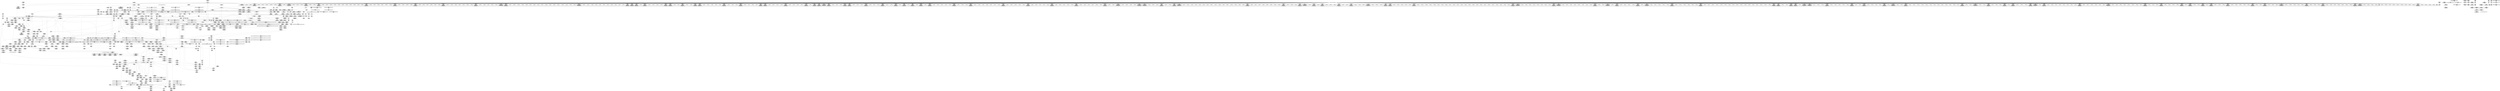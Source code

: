 digraph {
	CE0x59cfd50 [shape=record,shape=Mrecord,label="{CE0x59cfd50|avc_has_perm:_tclass|Function::avc_has_perm&Arg::tclass::|*SummSink*}"]
	CE0x5979690 [shape=record,shape=Mrecord,label="{CE0x5979690|104:_%struct.inode*,_:_CRE_318,319_}"]
	CE0x595da80 [shape=record,shape=Mrecord,label="{CE0x595da80|inode_has_perm:_do.body|*SummSource*}"]
	CE0x594e540 [shape=record,shape=Mrecord,label="{CE0x594e540|selinux_inode_readlink:_tmp6|security/selinux/hooks.c,2805}"]
	CE0x59b8600 [shape=record,shape=Mrecord,label="{CE0x59b8600|12:_i32,_56:_i8*,_:_CRE_615,616_}"]
	CE0x59c9070 [shape=record,shape=Mrecord,label="{CE0x59c9070|i32_10|*Constant*}"]
	CE0x59b44b0 [shape=record,shape=Mrecord,label="{CE0x59b44b0|12:_i32,_56:_i8*,_:_CRE_560,561_}"]
	CE0x59bda30 [shape=record,shape=Mrecord,label="{CE0x59bda30|12:_i32,_56:_i8*,_:_CRE_874,875_}"]
	CE0x599dc20 [shape=record,shape=Mrecord,label="{CE0x599dc20|104:_%struct.inode*,_:_CRE_24,40_|*MultipleSource*|Function::selinux_inode_readlink&Arg::dentry::|Function::dentry_has_perm&Arg::dentry::|security/selinux/hooks.c,1627}"]
	CE0x59a7930 [shape=record,shape=Mrecord,label="{CE0x59a7930|12:_i32,_56:_i8*,_:_CRE_183,184_}"]
	CE0x597fba0 [shape=record,shape=Mrecord,label="{CE0x597fba0|_call_void___validate_creds(%struct.cred*_%cred,_i8*_getelementptr_inbounds_(_25_x_i8_,_25_x_i8_*_.str3,_i32_0,_i32_0),_i32_1609)_#10,_!dbg_!27719|security/selinux/hooks.c,1609|*SummSink*}"]
	CE0x595b910 [shape=record,shape=Mrecord,label="{CE0x595b910|i64*_getelementptr_inbounds_(_8_x_i64_,_8_x_i64_*___llvm_gcov_ctr154,_i64_0,_i64_2)|*Constant*}"]
	CE0x5997f70 [shape=record,shape=Mrecord,label="{CE0x5997f70|i64*_getelementptr_inbounds_(_8_x_i64_,_8_x_i64_*___llvm_gcov_ctr154,_i64_0,_i64_2)|*Constant*|*SummSource*}"]
	CE0x59c22a0 [shape=record,shape=Mrecord,label="{CE0x59c22a0|12:_i32,_56:_i8*,_:_CRE_935,936_}"]
	CE0x59aab10 [shape=record,shape=Mrecord,label="{CE0x59aab10|12:_i32,_56:_i8*,_:_CRE_258,259_}"]
	CE0x59a1f60 [shape=record,shape=Mrecord,label="{CE0x59a1f60|cred_sid:_tmp6|security/selinux/hooks.c,197}"]
	"CONST[source:1(input),value:2(dynamic)][purpose:{object}]"
	CE0x59b6130 [shape=record,shape=Mrecord,label="{CE0x59b6130|12:_i32,_56:_i8*,_:_CRE_584,585_}"]
	CE0x595b440 [shape=record,shape=Mrecord,label="{CE0x595b440|__validate_creds:_file|Function::__validate_creds&Arg::file::|*SummSink*}"]
	CE0x5940730 [shape=record,shape=Mrecord,label="{CE0x5940730|inode_has_perm:_tmp14|security/selinux/hooks.c,1614}"]
	CE0x5981020 [shape=record,shape=Mrecord,label="{CE0x5981020|inode_has_perm:_tmp18|security/selinux/hooks.c,1617}"]
	CE0x5991530 [shape=record,shape=Mrecord,label="{CE0x5991530|104:_%struct.inode*,_:_CRE_196,197_}"]
	CE0x5978e80 [shape=record,shape=Mrecord,label="{CE0x5978e80|104:_%struct.inode*,_:_CRE_309,310_}"]
	CE0x59b4bd0 [shape=record,shape=Mrecord,label="{CE0x59b4bd0|12:_i32,_56:_i8*,_:_CRE_566,567_}"]
	CE0x59d7510 [shape=record,shape=Mrecord,label="{CE0x59d7510|i32_512|*Constant*}"]
	CE0x592a560 [shape=record,shape=Mrecord,label="{CE0x592a560|i64*_getelementptr_inbounds_(_11_x_i64_,_11_x_i64_*___llvm_gcov_ctr229,_i64_0,_i64_1)|*Constant*}"]
	CE0x595fff0 [shape=record,shape=Mrecord,label="{CE0x595fff0|GLOBAL:_lockdep_rcu_suspicious|*Constant*|*SummSource*}"]
	CE0x592f7b0 [shape=record,shape=Mrecord,label="{CE0x592f7b0|i64*_getelementptr_inbounds_(_2_x_i64_,_2_x_i64_*___llvm_gcov_ctr98,_i64_0,_i64_0)|*Constant*|*SummSink*}"]
	CE0x5926ef0 [shape=record,shape=Mrecord,label="{CE0x5926ef0|GLOBAL:_selinux_inode_readlink.__warned|Global_var:selinux_inode_readlink.__warned|*SummSink*}"]
	CE0x593fff0 [shape=record,shape=Mrecord,label="{CE0x593fff0|inode_has_perm:_tmp13|security/selinux/hooks.c,1614}"]
	CE0x59cff90 [shape=record,shape=Mrecord,label="{CE0x59cff90|_ret_i32_%retval.0,_!dbg_!27728|security/selinux/avc.c,775}"]
	CE0x5947580 [shape=record,shape=Mrecord,label="{CE0x5947580|i64*_getelementptr_inbounds_(_11_x_i64_,_11_x_i64_*___llvm_gcov_ctr229,_i64_0,_i64_10)|*Constant*|*SummSource*}"]
	CE0x59c1330 [shape=record,shape=Mrecord,label="{CE0x59c1330|12:_i32,_56:_i8*,_:_CRE_922,923_}"]
	CE0x5999e60 [shape=record,shape=Mrecord,label="{CE0x5999e60|12:_i32,_56:_i8*,_:_CRE_24,32_|*MultipleSource*|*LoadInst*|security/selinux/hooks.c,1627|Function::inode_has_perm&Arg::inode::|security/selinux/hooks.c,1611}"]
	CE0x593ea80 [shape=record,shape=Mrecord,label="{CE0x593ea80|selinux_inode_readlink:_tmp18|security/selinux/hooks.c,2805}"]
	CE0x59b7300 [shape=record,shape=Mrecord,label="{CE0x59b7300|12:_i32,_56:_i8*,_:_CRE_599,600_}"]
	CE0x59c1f10 [shape=record,shape=Mrecord,label="{CE0x59c1f10|12:_i32,_56:_i8*,_:_CRE_932,933_}"]
	CE0x59c03c0 [shape=record,shape=Mrecord,label="{CE0x59c03c0|12:_i32,_56:_i8*,_:_CRE_909,910_}"]
	CE0x594af30 [shape=record,shape=Mrecord,label="{CE0x594af30|dentry_has_perm:_dentry1|security/selinux/hooks.c,1631|*SummSink*}"]
	CE0x5933ee0 [shape=record,shape=Mrecord,label="{CE0x5933ee0|12:_i32,_56:_i8*,_:_CRE_64,72_|*MultipleSource*|*LoadInst*|security/selinux/hooks.c,1627|Function::inode_has_perm&Arg::inode::|security/selinux/hooks.c,1611}"]
	CE0x59bfb70 [shape=record,shape=Mrecord,label="{CE0x59bfb70|12:_i32,_56:_i8*,_:_CRE_902,903_}"]
	CE0x59b4970 [shape=record,shape=Mrecord,label="{CE0x59b4970|12:_i32,_56:_i8*,_:_CRE_564,565_}"]
	CE0x5953c40 [shape=record,shape=Mrecord,label="{CE0x5953c40|104:_%struct.inode*,_:_CRE_221,222_}"]
	CE0x59aa930 [shape=record,shape=Mrecord,label="{CE0x59aa930|12:_i32,_56:_i8*,_:_CRE_256,257_}"]
	CE0x5943960 [shape=record,shape=Mrecord,label="{CE0x5943960|COLLAPSED:_GCMRE_current_task_external_global_%struct.task_struct*:_elem_0::|security/selinux/hooks.c,2805}"]
	CE0x5940db0 [shape=record,shape=Mrecord,label="{CE0x5940db0|inode_has_perm:_call|security/selinux/hooks.c,1614|*SummSource*}"]
	CE0x5946270 [shape=record,shape=Mrecord,label="{CE0x5946270|i32_5|*Constant*}"]
	CE0x5928530 [shape=record,shape=Mrecord,label="{CE0x5928530|selinux_inode_readlink:_land.lhs.true2|*SummSource*}"]
	CE0x59b9da0 [shape=record,shape=Mrecord,label="{CE0x59b9da0|12:_i32,_56:_i8*,_:_CRE_680,684_|*MultipleSource*|*LoadInst*|security/selinux/hooks.c,1627|Function::inode_has_perm&Arg::inode::|security/selinux/hooks.c,1611}"]
	CE0x5994c50 [shape=record,shape=Mrecord,label="{CE0x5994c50|i32_5|*Constant*|*SummSink*}"]
	CE0x59b0eb0 [shape=record,shape=Mrecord,label="{CE0x59b0eb0|12:_i32,_56:_i8*,_:_CRE_472,473_}"]
	CE0x595c610 [shape=record,shape=Mrecord,label="{CE0x595c610|__validate_creds:_call|include/linux/cred.h,173|*SummSink*}"]
	CE0x59993f0 [shape=record,shape=Mrecord,label="{CE0x59993f0|inode_has_perm:_tmp1|*SummSource*}"]
	CE0x59a9420 [shape=record,shape=Mrecord,label="{CE0x59a9420|12:_i32,_56:_i8*,_:_CRE_224,232_|*MultipleSource*|*LoadInst*|security/selinux/hooks.c,1627|Function::inode_has_perm&Arg::inode::|security/selinux/hooks.c,1611}"]
	CE0x59789c0 [shape=record,shape=Mrecord,label="{CE0x59789c0|104:_%struct.inode*,_:_CRE_305,306_}"]
	CE0x59f1190 [shape=record,shape=Mrecord,label="{CE0x59f1190|GLOBAL:___invalid_creds|*Constant*|*SummSource*}"]
	CE0x594e670 [shape=record,shape=Mrecord,label="{CE0x594e670|selinux_inode_readlink:_tmp6|security/selinux/hooks.c,2805|*SummSource*}"]
	CE0x5993050 [shape=record,shape=Mrecord,label="{CE0x5993050|12:_i32,_56:_i8*,_:_CRE_152,153_}"]
	CE0x59b9310 [shape=record,shape=Mrecord,label="{CE0x59b9310|12:_i32,_56:_i8*,_:_CRE_640,648_|*MultipleSource*|*LoadInst*|security/selinux/hooks.c,1627|Function::inode_has_perm&Arg::inode::|security/selinux/hooks.c,1611}"]
	CE0x59c1cb0 [shape=record,shape=Mrecord,label="{CE0x59c1cb0|12:_i32,_56:_i8*,_:_CRE_930,931_}"]
	CE0x59d7010 [shape=record,shape=Mrecord,label="{CE0x59d7010|inode_has_perm:_tmp12|security/selinux/hooks.c,1612|*SummSink*}"]
	CE0x59cd010 [shape=record,shape=Mrecord,label="{CE0x59cd010|inode_has_perm:_retval.0|*SummSink*}"]
	CE0x59bb120 [shape=record,shape=Mrecord,label="{CE0x59bb120|12:_i32,_56:_i8*,_:_CRE_752,756_|*MultipleSource*|*LoadInst*|security/selinux/hooks.c,1627|Function::inode_has_perm&Arg::inode::|security/selinux/hooks.c,1611}"]
	CE0x59a7750 [shape=record,shape=Mrecord,label="{CE0x59a7750|12:_i32,_56:_i8*,_:_CRE_181,182_}"]
	CE0x5991620 [shape=record,shape=Mrecord,label="{CE0x5991620|104:_%struct.inode*,_:_CRE_197,198_}"]
	CE0x59b7430 [shape=record,shape=Mrecord,label="{CE0x59b7430|12:_i32,_56:_i8*,_:_CRE_600,601_}"]
	CE0x595c540 [shape=record,shape=Mrecord,label="{CE0x595c540|__validate_creds:_call|include/linux/cred.h,173}"]
	CE0x59343f0 [shape=record,shape=Mrecord,label="{CE0x59343f0|12:_i32,_56:_i8*,_:_CRE_80,88_|*MultipleSource*|*LoadInst*|security/selinux/hooks.c,1627|Function::inode_has_perm&Arg::inode::|security/selinux/hooks.c,1611}"]
	CE0x5990900 [shape=record,shape=Mrecord,label="{CE0x5990900|104:_%struct.inode*,_:_CRE_183,184_}"]
	CE0x59600c0 [shape=record,shape=Mrecord,label="{CE0x59600c0|GLOBAL:_lockdep_rcu_suspicious|*Constant*|*SummSink*}"]
	CE0x59bd7d0 [shape=record,shape=Mrecord,label="{CE0x59bd7d0|12:_i32,_56:_i8*,_:_CRE_872,873_}"]
	CE0x59801c0 [shape=record,shape=Mrecord,label="{CE0x59801c0|avc_has_perm:_entry|*SummSink*}"]
	CE0x5944530 [shape=record,shape=Mrecord,label="{CE0x5944530|104:_%struct.inode*,_:_CRE_151,152_}"]
	CE0x597ad40 [shape=record,shape=Mrecord,label="{CE0x597ad40|get_current:_tmp|*SummSink*}"]
	CE0x59964c0 [shape=record,shape=Mrecord,label="{CE0x59964c0|GLOBAL:___validate_creds|*Constant*|*SummSink*}"]
	CE0x5952020 [shape=record,shape=Mrecord,label="{CE0x5952020|selinux_inode_readlink:_call|security/selinux/hooks.c,2805|*SummSource*}"]
	CE0x59b7a20 [shape=record,shape=Mrecord,label="{CE0x59b7a20|12:_i32,_56:_i8*,_:_CRE_605,606_}"]
	CE0x59aa660 [shape=record,shape=Mrecord,label="{CE0x59aa660|12:_i32,_56:_i8*,_:_CRE_253,254_}"]
	CE0x597cb80 [shape=record,shape=Mrecord,label="{CE0x597cb80|inode_has_perm:_adp|Function::inode_has_perm&Arg::adp::|*SummSink*}"]
	CE0x59aef00 [shape=record,shape=Mrecord,label="{CE0x59aef00|12:_i32,_56:_i8*,_:_CRE_344,352_|*MultipleSource*|*LoadInst*|security/selinux/hooks.c,1627|Function::inode_has_perm&Arg::inode::|security/selinux/hooks.c,1611}"]
	CE0x59a8b00 [shape=record,shape=Mrecord,label="{CE0x59a8b00|12:_i32,_56:_i8*,_:_CRE_202,203_}"]
	CE0x59bdef0 [shape=record,shape=Mrecord,label="{CE0x59bdef0|12:_i32,_56:_i8*,_:_CRE_878,879_}"]
	CE0x595d990 [shape=record,shape=Mrecord,label="{CE0x595d990|inode_has_perm:_do.body}"]
	CE0x59ba6b0 [shape=record,shape=Mrecord,label="{CE0x59ba6b0|12:_i32,_56:_i8*,_:_CRE_704,712_|*MultipleSource*|*LoadInst*|security/selinux/hooks.c,1627|Function::inode_has_perm&Arg::inode::|security/selinux/hooks.c,1611}"]
	CE0x593a3a0 [shape=record,shape=Mrecord,label="{CE0x593a3a0|i64_2|*Constant*|*SummSource*}"]
	CE0x594b520 [shape=record,shape=Mrecord,label="{CE0x594b520|i64*_getelementptr_inbounds_(_11_x_i64_,_11_x_i64_*___llvm_gcov_ctr229,_i64_0,_i64_9)|*Constant*}"]
	CE0x595eb30 [shape=record,shape=Mrecord,label="{CE0x595eb30|__validate_creds:_entry|*SummSink*}"]
	CE0x59c1de0 [shape=record,shape=Mrecord,label="{CE0x59c1de0|12:_i32,_56:_i8*,_:_CRE_931,932_}"]
	CE0x59ae4e0 [shape=record,shape=Mrecord,label="{CE0x59ae4e0|12:_i32,_56:_i8*,_:_CRE_309,310_}"]
	CE0x59a9e50 [shape=record,shape=Mrecord,label="{CE0x59a9e50|12:_i32,_56:_i8*,_:_CRE_244,245_}"]
	CE0x599e770 [shape=record,shape=Mrecord,label="{CE0x599e770|i32_22|*Constant*|*SummSource*}"]
	CE0x59ce820 [shape=record,shape=Mrecord,label="{CE0x59ce820|__validate_creds:_lnot.ext|include/linux/cred.h,173|*SummSource*}"]
	CE0x594df90 [shape=record,shape=Mrecord,label="{CE0x594df90|selinux_inode_readlink:_tmp1}"]
	CE0x598df70 [shape=record,shape=Mrecord,label="{CE0x598df70|i32_1609|*Constant*|*SummSource*}"]
	CE0x5932d30 [shape=record,shape=Mrecord,label="{CE0x5932d30|GLOBAL:_current_task|Global_var:current_task}"]
	CE0x59785e0 [shape=record,shape=Mrecord,label="{CE0x59785e0|104:_%struct.inode*,_:_CRE_296,304_|*MultipleSource*|Function::selinux_inode_readlink&Arg::dentry::|Function::dentry_has_perm&Arg::dentry::|security/selinux/hooks.c,1627}"]
	CE0x5945340 [shape=record,shape=Mrecord,label="{CE0x5945340|104:_%struct.inode*,_:_CRE_166,167_}"]
	CE0x59cbfc0 [shape=record,shape=Mrecord,label="{CE0x59cbfc0|inode_has_perm:_tmp17|security/selinux/hooks.c,1617|*SummSource*}"]
	CE0x59427f0 [shape=record,shape=Mrecord,label="{CE0x59427f0|get_current:_entry|*SummSource*}"]
	CE0x5927f40 [shape=record,shape=Mrecord,label="{CE0x5927f40|i64*_getelementptr_inbounds_(_11_x_i64_,_11_x_i64_*___llvm_gcov_ctr229,_i64_0,_i64_0)|*Constant*|*SummSource*}"]
	CE0x595e470 [shape=record,shape=Mrecord,label="{CE0x595e470|_call_void_mcount()_#3|*SummSource*}"]
	CE0x598feb0 [shape=record,shape=Mrecord,label="{CE0x598feb0|104:_%struct.inode*,_:_CRE_172,173_}"]
	CE0x59400d0 [shape=record,shape=Mrecord,label="{CE0x59400d0|inode_has_perm:_tmp13|security/selinux/hooks.c,1614|*SummSink*}"]
	CE0x598bec0 [shape=record,shape=Mrecord,label="{CE0x598bec0|i32_22|*Constant*}"]
	CE0x59be610 [shape=record,shape=Mrecord,label="{CE0x59be610|12:_i32,_56:_i8*,_:_CRE_884,885_}"]
	CE0x59938c0 [shape=record,shape=Mrecord,label="{CE0x59938c0|12:_i32,_56:_i8*,_:_CRE_161,162_}"]
	CE0x59b57b0 [shape=record,shape=Mrecord,label="{CE0x59b57b0|12:_i32,_56:_i8*,_:_CRE_576,577_}"]
	CE0x59381a0 [shape=record,shape=Mrecord,label="{CE0x59381a0|selinux_inode_readlink:_do.end}"]
	CE0x5947eb0 [shape=record,shape=Mrecord,label="{CE0x5947eb0|selinux_inode_readlink:_tmp20|security/selinux/hooks.c,2805|*SummSink*}"]
	CE0x598a3f0 [shape=record,shape=Mrecord,label="{CE0x598a3f0|inode_has_perm:_tmp|*SummSource*}"]
	CE0x59d1920 [shape=record,shape=Mrecord,label="{CE0x59d1920|inode_has_perm:_tobool|security/selinux/hooks.c,1611|*SummSource*}"]
	CE0x5947130 [shape=record,shape=Mrecord,label="{CE0x5947130|selinux_inode_readlink:_tmp|*SummSource*}"]
	CE0x5998b50 [shape=record,shape=Mrecord,label="{CE0x5998b50|12:_i32,_56:_i8*,_:_CRE_104,112_|*MultipleSource*|*LoadInst*|security/selinux/hooks.c,1627|Function::inode_has_perm&Arg::inode::|security/selinux/hooks.c,1611}"]
	CE0x599d490 [shape=record,shape=Mrecord,label="{CE0x599d490|__validate_creds:_lnot|include/linux/cred.h,173|*SummSink*}"]
	CE0x598b290 [shape=record,shape=Mrecord,label="{CE0x598b290|i64*_getelementptr_inbounds_(_8_x_i64_,_8_x_i64_*___llvm_gcov_ctr154,_i64_0,_i64_0)|*Constant*}"]
	CE0x5960560 [shape=record,shape=Mrecord,label="{CE0x5960560|get_current:_tmp3|*SummSink*}"]
	CE0x5930a40 [shape=record,shape=Mrecord,label="{CE0x5930a40|104:_%struct.inode*,_:_CRE_89,90_}"]
	CE0x5930180 [shape=record,shape=Mrecord,label="{CE0x5930180|_ret_i32_%call5,_!dbg_!27740|security/selinux/hooks.c,2807|*SummSource*}"]
	CE0x595dd80 [shape=record,shape=Mrecord,label="{CE0x595dd80|i64*_getelementptr_inbounds_(_5_x_i64_,_5_x_i64_*___llvm_gcov_ctr155,_i64_0,_i64_0)|*Constant*|*SummSource*}"]
	CE0x592f940 [shape=record,shape=Mrecord,label="{CE0x592f940|dentry_has_perm:_av|Function::dentry_has_perm&Arg::av::|*SummSource*}"]
	CE0x59490b0 [shape=record,shape=Mrecord,label="{CE0x59490b0|__validate_creds:_tmp5|include/linux/cred.h,173}"]
	CE0x59d45c0 [shape=record,shape=Mrecord,label="{CE0x59d45c0|inode_has_perm:_tmp7|security/selinux/hooks.c,1611|*SummSink*}"]
	CE0x59cd2a0 [shape=record,shape=Mrecord,label="{CE0x59cd2a0|i64*_getelementptr_inbounds_(_8_x_i64_,_8_x_i64_*___llvm_gcov_ctr154,_i64_0,_i64_7)|*Constant*}"]
	CE0x59bef90 [shape=record,shape=Mrecord,label="{CE0x59bef90|12:_i32,_56:_i8*,_:_CRE_892,893_}"]
	CE0x592feb0 [shape=record,shape=Mrecord,label="{CE0x592feb0|_ret_i32_%call,_!dbg_!27723|security/selinux/hooks.c,1632|*SummSink*}"]
	CE0x598abf0 [shape=record,shape=Mrecord,label="{CE0x598abf0|_ret_void,_!dbg_!27722|include/linux/cred.h,175}"]
	CE0x59c0290 [shape=record,shape=Mrecord,label="{CE0x59c0290|12:_i32,_56:_i8*,_:_CRE_908,909_}"]
	CE0x59435c0 [shape=record,shape=Mrecord,label="{CE0x59435c0|selinux_inode_readlink:_cred4|security/selinux/hooks.c,2805|*SummSink*}"]
	CE0x59805e0 [shape=record,shape=Mrecord,label="{CE0x59805e0|avc_has_perm:_ssid|Function::avc_has_perm&Arg::ssid::|*SummSink*}"]
	CE0x595d7f0 [shape=record,shape=Mrecord,label="{CE0x595d7f0|__validate_creds:_expval|include/linux/cred.h,173|*SummSource*}"]
	CE0x59c95f0 [shape=record,shape=Mrecord,label="{CE0x59c95f0|inode_has_perm:_i_security|security/selinux/hooks.c,1615|*SummSource*}"]
	CE0x5925480 [shape=record,shape=Mrecord,label="{CE0x5925480|selinux_inode_readlink:_tmp8|security/selinux/hooks.c,2805|*SummSink*}"]
	CE0x59b27e0 [shape=record,shape=Mrecord,label="{CE0x59b27e0|12:_i32,_56:_i8*,_:_CRE_504,508_|*MultipleSource*|*LoadInst*|security/selinux/hooks.c,1627|Function::inode_has_perm&Arg::inode::|security/selinux/hooks.c,1611}"]
	CE0x59ce250 [shape=record,shape=Mrecord,label="{CE0x59ce250|i64*_getelementptr_inbounds_(_5_x_i64_,_5_x_i64_*___llvm_gcov_ctr155,_i64_0,_i64_0)|*Constant*|*SummSink*}"]
	CE0x598af10 [shape=record,shape=Mrecord,label="{CE0x598af10|i64*_getelementptr_inbounds_(_2_x_i64_,_2_x_i64_*___llvm_gcov_ctr131,_i64_0,_i64_1)|*Constant*|*SummSink*}"]
	CE0x59421a0 [shape=record,shape=Mrecord,label="{CE0x59421a0|12:_i32,_56:_i8*,_:_CRE_137,138_}"]
	CE0x59b77c0 [shape=record,shape=Mrecord,label="{CE0x59b77c0|12:_i32,_56:_i8*,_:_CRE_603,604_}"]
	CE0x592a280 [shape=record,shape=Mrecord,label="{CE0x592a280|selinux_inode_readlink:_tmp15|security/selinux/hooks.c,2805|*SummSource*}"]
	CE0x598c4f0 [shape=record,shape=Mrecord,label="{CE0x598c4f0|12:_i32,_56:_i8*,_:_CRE_141,142_}"]
	CE0x59cbdc0 [shape=record,shape=Mrecord,label="{CE0x59cbdc0|inode_has_perm:_tmp17|security/selinux/hooks.c,1617}"]
	CE0x59c2040 [shape=record,shape=Mrecord,label="{CE0x59c2040|12:_i32,_56:_i8*,_:_CRE_933,934_}"]
	CE0x5943a90 [shape=record,shape=Mrecord,label="{CE0x5943a90|selinux_inode_readlink:_tmp21|security/selinux/hooks.c,2805}"]
	CE0x59b8730 [shape=record,shape=Mrecord,label="{CE0x59b8730|12:_i32,_56:_i8*,_:_CRE_616,617_}"]
	CE0x5991260 [shape=record,shape=Mrecord,label="{CE0x5991260|104:_%struct.inode*,_:_CRE_193,194_}"]
	CE0x59b4150 [shape=record,shape=Mrecord,label="{CE0x59b4150|12:_i32,_56:_i8*,_:_CRE_557,558_}"]
	CE0x59c23d0 [shape=record,shape=Mrecord,label="{CE0x59c23d0|12:_i32,_56:_i8*,_:_CRE_936,944_|*MultipleSource*|*LoadInst*|security/selinux/hooks.c,1627|Function::inode_has_perm&Arg::inode::|security/selinux/hooks.c,1611}"]
	CE0x595bb80 [shape=record,shape=Mrecord,label="{CE0x595bb80|inode_has_perm:_tmp3}"]
	CE0x59d4ba0 [shape=record,shape=Mrecord,label="{CE0x59d4ba0|GLOBAL:___llvm_gcov_ctr154|Global_var:__llvm_gcov_ctr154|*SummSink*}"]
	CE0x59304d0 [shape=record,shape=Mrecord,label="{CE0x59304d0|104:_%struct.inode*,_:_CRE_64,72_|*MultipleSource*|Function::selinux_inode_readlink&Arg::dentry::|Function::dentry_has_perm&Arg::dentry::|security/selinux/hooks.c,1627}"]
	CE0x597de10 [shape=record,shape=Mrecord,label="{CE0x597de10|inode_has_perm:_tmp4|security/selinux/hooks.c,1609}"]
	CE0x593ecf0 [shape=record,shape=Mrecord,label="{CE0x593ecf0|selinux_inode_readlink:_tmp18|security/selinux/hooks.c,2805|*SummSink*}"]
	CE0x59c1920 [shape=record,shape=Mrecord,label="{CE0x59c1920|12:_i32,_56:_i8*,_:_CRE_927,928_}"]
	CE0x59602f0 [shape=record,shape=Mrecord,label="{CE0x59602f0|get_current:_tmp4|./arch/x86/include/asm/current.h,14}"]
	"CONST[source:0(mediator),value:0(static)][purpose:{operation}]"
	CE0x5939fd0 [shape=record,shape=Mrecord,label="{CE0x5939fd0|selinux_inode_readlink:_tobool|security/selinux/hooks.c,2805}"]
	CE0x592a210 [shape=record,shape=Mrecord,label="{CE0x592a210|selinux_inode_readlink:_tmp15|security/selinux/hooks.c,2805}"]
	CE0x59c9290 [shape=record,shape=Mrecord,label="{CE0x59c9290|i32_10|*Constant*|*SummSink*}"]
	CE0x59412d0 [shape=record,shape=Mrecord,label="{CE0x59412d0|GLOBAL:_cred_sid|*Constant*}"]
	CE0x59b6390 [shape=record,shape=Mrecord,label="{CE0x59b6390|12:_i32,_56:_i8*,_:_CRE_586,587_}"]
	CE0x59f1660 [shape=record,shape=Mrecord,label="{CE0x59f1660|i64*_getelementptr_inbounds_(_5_x_i64_,_5_x_i64_*___llvm_gcov_ctr155,_i64_0,_i64_4)|*Constant*}"]
	CE0x594afa0 [shape=record,shape=Mrecord,label="{CE0x594afa0|dentry_has_perm:_call|security/selinux/hooks.c,1632}"]
	CE0x599b080 [shape=record,shape=Mrecord,label="{CE0x599b080|GLOBAL:___llvm_gcov_ctr155|Global_var:__llvm_gcov_ctr155|*SummSink*}"]
	CE0x5924280 [shape=record,shape=Mrecord,label="{CE0x5924280|_call_void_mcount()_#3|*SummSource*}"]
	CE0x59a81a0 [shape=record,shape=Mrecord,label="{CE0x59a81a0|12:_i32,_56:_i8*,_:_CRE_192,193_}"]
	CE0x592e970 [shape=record,shape=Mrecord,label="{CE0x592e970|selinux_inode_readlink:_dentry|Function::selinux_inode_readlink&Arg::dentry::}"]
	CE0x597ee20 [shape=record,shape=Mrecord,label="{CE0x597ee20|inode_has_perm:_bb|*SummSink*}"]
	CE0x59b6be0 [shape=record,shape=Mrecord,label="{CE0x59b6be0|12:_i32,_56:_i8*,_:_CRE_593,594_}"]
	CE0x5929e40 [shape=record,shape=Mrecord,label="{CE0x5929e40|i64*_getelementptr_inbounds_(_11_x_i64_,_11_x_i64_*___llvm_gcov_ctr229,_i64_0,_i64_8)|*Constant*|*SummSource*}"]
	CE0x594b880 [shape=record,shape=Mrecord,label="{CE0x594b880|i64*_getelementptr_inbounds_(_11_x_i64_,_11_x_i64_*___llvm_gcov_ctr229,_i64_0,_i64_9)|*Constant*|*SummSink*}"]
	CE0x594aac0 [shape=record,shape=Mrecord,label="{CE0x594aac0|dentry_has_perm:_u|security/selinux/hooks.c,1631}"]
	CE0x5937c70 [shape=record,shape=Mrecord,label="{CE0x5937c70|selinux_inode_readlink:_if.end|*SummSource*}"]
	CE0x59d3650 [shape=record,shape=Mrecord,label="{CE0x59d3650|inode_has_perm:_expval|security/selinux/hooks.c,1611|*SummSink*}"]
	CE0x592f1a0 [shape=record,shape=Mrecord,label="{CE0x592f1a0|dentry_has_perm:_av|Function::dentry_has_perm&Arg::av::}"]
	CE0x598ab80 [shape=record,shape=Mrecord,label="{CE0x598ab80|_ret_void,_!dbg_!27722|include/linux/cred.h,175|*SummSource*}"]
	CE0x59489c0 [shape=record,shape=Mrecord,label="{CE0x59489c0|i32_2805|*Constant*|*SummSink*}"]
	CE0x59520c0 [shape=record,shape=Mrecord,label="{CE0x59520c0|selinux_inode_readlink:_call|security/selinux/hooks.c,2805|*SummSink*}"]
	CE0x59392c0 [shape=record,shape=Mrecord,label="{CE0x59392c0|i64*_getelementptr_inbounds_(_11_x_i64_,_11_x_i64_*___llvm_gcov_ctr229,_i64_0,_i64_6)|*Constant*}"]
	CE0x59bdb60 [shape=record,shape=Mrecord,label="{CE0x59bdb60|12:_i32,_56:_i8*,_:_CRE_875,876_}"]
	CE0x59eb740 [shape=record,shape=Mrecord,label="{CE0x59eb740|inode_has_perm:_tmp16|security/selinux/hooks.c,1615}"]
	CE0x592dda0 [shape=record,shape=Mrecord,label="{CE0x592dda0|GLOBAL:_dentry_has_perm|*Constant*|*SummSink*}"]
	CE0x5989f50 [shape=record,shape=Mrecord,label="{CE0x5989f50|_call_void_mcount()_#3|*SummSink*}"]
	CE0x59aa2a0 [shape=record,shape=Mrecord,label="{CE0x59aa2a0|12:_i32,_56:_i8*,_:_CRE_249,250_}"]
	CE0x5992a50 [shape=record,shape=Mrecord,label="{CE0x5992a50|get_current:_tmp3}"]
	CE0x5992d80 [shape=record,shape=Mrecord,label="{CE0x5992d80|12:_i32,_56:_i8*,_:_CRE_149,150_}"]
	CE0x59d1ca0 [shape=record,shape=Mrecord,label="{CE0x59d1ca0|inode_has_perm:_lnot|security/selinux/hooks.c,1611|*SummSource*}"]
	CE0x59c1590 [shape=record,shape=Mrecord,label="{CE0x59c1590|12:_i32,_56:_i8*,_:_CRE_924,925_}"]
	CE0x5990810 [shape=record,shape=Mrecord,label="{CE0x5990810|104:_%struct.inode*,_:_CRE_182,183_}"]
	CE0x59addc0 [shape=record,shape=Mrecord,label="{CE0x59addc0|12:_i32,_56:_i8*,_:_CRE_303,304_}"]
	CE0x597f250 [shape=record,shape=Mrecord,label="{CE0x597f250|dentry_has_perm:_tmp1|*SummSource*}"]
	CE0x595b200 [shape=record,shape=Mrecord,label="{CE0x595b200|__validate_creds:_cred|Function::__validate_creds&Arg::cred::|*SummSource*}"]
	CE0x595ed90 [shape=record,shape=Mrecord,label="{CE0x595ed90|__validate_creds:_call|include/linux/cred.h,173|*SummSource*}"]
	CE0x6d57820 [shape=record,shape=Mrecord,label="{CE0x6d57820|selinux_inode_readlink:_do.end|*SummSink*}"]
	CE0x59b2240 [shape=record,shape=Mrecord,label="{CE0x59b2240|12:_i32,_56:_i8*,_:_CRE_487,488_}"]
	CE0x59abc80 [shape=record,shape=Mrecord,label="{CE0x59abc80|12:_i32,_56:_i8*,_:_CRE_275,276_}"]
	CE0x59310e0 [shape=record,shape=Mrecord,label="{CE0x59310e0|104:_%struct.inode*,_:_CRE_95,96_}"]
	"CONST[source:2(external),value:2(dynamic)][purpose:{subject}]"
	CE0x59ba8a0 [shape=record,shape=Mrecord,label="{CE0x59ba8a0|12:_i32,_56:_i8*,_:_CRE_712,728_|*MultipleSource*|*LoadInst*|security/selinux/hooks.c,1627|Function::inode_has_perm&Arg::inode::|security/selinux/hooks.c,1611}"]
	CE0x59a97e0 [shape=record,shape=Mrecord,label="{CE0x59a97e0|12:_i32,_56:_i8*,_:_CRE_240,241_}"]
	CE0x59d17b0 [shape=record,shape=Mrecord,label="{CE0x59d17b0|inode_has_perm:_tobool|security/selinux/hooks.c,1611}"]
	CE0x59bfa40 [shape=record,shape=Mrecord,label="{CE0x59bfa40|12:_i32,_56:_i8*,_:_CRE_901,902_}"]
	CE0x597a540 [shape=record,shape=Mrecord,label="{CE0x597a540|__validate_creds:_lnot1|include/linux/cred.h,173|*SummSink*}"]
	CE0x5948e50 [shape=record,shape=Mrecord,label="{CE0x5948e50|i8*_getelementptr_inbounds_(_45_x_i8_,_45_x_i8_*_.str12,_i32_0,_i32_0)|*Constant*}"]
	CE0x5952520 [shape=record,shape=Mrecord,label="{CE0x5952520|selinux_inode_readlink:_tmp4|security/selinux/hooks.c,2805|*SummSink*}"]
	CE0x59ac990 [shape=record,shape=Mrecord,label="{CE0x59ac990|12:_i32,_56:_i8*,_:_CRE_286,287_}"]
	CE0x59c89a0 [shape=record,shape=Mrecord,label="{CE0x59c89a0|cred_sid:_cred|Function::cred_sid&Arg::cred::}"]
	CE0x5959f40 [shape=record,shape=Mrecord,label="{CE0x5959f40|selinux_inode_readlink:_tmp9|security/selinux/hooks.c,2805|*SummSource*}"]
	CE0x598b7a0 [shape=record,shape=Mrecord,label="{CE0x598b7a0|i64_1|*Constant*}"]
	CE0x59cfbe0 [shape=record,shape=Mrecord,label="{CE0x59cfbe0|avc_has_perm:_tclass|Function::avc_has_perm&Arg::tclass::|*SummSource*}"]
	CE0x5948660 [shape=record,shape=Mrecord,label="{CE0x5948660|i32_2805|*Constant*}"]
	CE0x597b7d0 [shape=record,shape=Mrecord,label="{CE0x597b7d0|inode_has_perm:_entry|*SummSink*}"]
	CE0x59ac270 [shape=record,shape=Mrecord,label="{CE0x59ac270|12:_i32,_56:_i8*,_:_CRE_280,281_}"]
	CE0x597f8a0 [shape=record,shape=Mrecord,label="{CE0x597f8a0|_call_void___validate_creds(%struct.cred*_%cred,_i8*_getelementptr_inbounds_(_25_x_i8_,_25_x_i8_*_.str3,_i32_0,_i32_0),_i32_1609)_#10,_!dbg_!27719|security/selinux/hooks.c,1609}"]
	CE0x5960fc0 [shape=record,shape=Mrecord,label="{CE0x5960fc0|selinux_inode_readlink:_do.body|*SummSink*}"]
	CE0x59d6120 [shape=record,shape=Mrecord,label="{CE0x59d6120|inode_has_perm:_tmp10|security/selinux/hooks.c,1611|*SummSource*}"]
	CE0x59ad0b0 [shape=record,shape=Mrecord,label="{CE0x59ad0b0|12:_i32,_56:_i8*,_:_CRE_292,293_}"]
	CE0x592cb70 [shape=record,shape=Mrecord,label="{CE0x592cb70|_call_void_lockdep_rcu_suspicious(i8*_getelementptr_inbounds_(_25_x_i8_,_25_x_i8_*_.str3,_i32_0,_i32_0),_i32_2805,_i8*_getelementptr_inbounds_(_45_x_i8_,_45_x_i8_*_.str12,_i32_0,_i32_0))_#10,_!dbg_!27728|security/selinux/hooks.c,2805|*SummSource*}"]
	CE0x59b6000 [shape=record,shape=Mrecord,label="{CE0x59b6000|12:_i32,_56:_i8*,_:_CRE_583,584_}"]
	CE0x594f3a0 [shape=record,shape=Mrecord,label="{CE0x594f3a0|i32_0|*Constant*}"]
	CE0x59d04a0 [shape=record,shape=Mrecord,label="{CE0x59d04a0|inode_has_perm:_sid3|security/selinux/hooks.c,1617}"]
	CE0x59afde0 [shape=record,shape=Mrecord,label="{CE0x59afde0|12:_i32,_56:_i8*,_:_CRE_408,416_|*MultipleSource*|*LoadInst*|security/selinux/hooks.c,1627|Function::inode_has_perm&Arg::inode::|security/selinux/hooks.c,1611}"]
	CE0x593b590 [shape=record,shape=Mrecord,label="{CE0x593b590|i64*_getelementptr_inbounds_(_11_x_i64_,_11_x_i64_*___llvm_gcov_ctr229,_i64_0,_i64_8)|*Constant*|*SummSink*}"]
	CE0x592cb00 [shape=record,shape=Mrecord,label="{CE0x592cb00|_call_void_lockdep_rcu_suspicious(i8*_getelementptr_inbounds_(_25_x_i8_,_25_x_i8_*_.str3,_i32_0,_i32_0),_i32_2805,_i8*_getelementptr_inbounds_(_45_x_i8_,_45_x_i8_*_.str12,_i32_0,_i32_0))_#10,_!dbg_!27728|security/selinux/hooks.c,2805}"]
	CE0x59955b0 [shape=record,shape=Mrecord,label="{CE0x59955b0|COLLAPSED:_GCMRE___llvm_gcov_ctr98_internal_global_2_x_i64_zeroinitializer:_elem_0:default:}"]
	CE0x59a8380 [shape=record,shape=Mrecord,label="{CE0x59a8380|12:_i32,_56:_i8*,_:_CRE_194,195_}"]
	CE0x59b6d10 [shape=record,shape=Mrecord,label="{CE0x59b6d10|12:_i32,_56:_i8*,_:_CRE_594,595_}"]
	CE0x5991440 [shape=record,shape=Mrecord,label="{CE0x5991440|104:_%struct.inode*,_:_CRE_195,196_}"]
	CE0x5991800 [shape=record,shape=Mrecord,label="{CE0x5991800|104:_%struct.inode*,_:_CRE_199,200_}"]
	CE0x5989860 [shape=record,shape=Mrecord,label="{CE0x5989860|__validate_creds:_tmp1|*SummSink*}"]
	CE0x59456c0 [shape=record,shape=Mrecord,label="{CE0x59456c0|COLLAPSED:_GCMRE___llvm_gcov_ctr153_internal_global_2_x_i64_zeroinitializer:_elem_0:default:}"]
	CE0x5953010 [shape=record,shape=Mrecord,label="{CE0x5953010|104:_%struct.inode*,_:_CRE_208,209_}"]
	CE0x59c8cb0 [shape=record,shape=Mrecord,label="{CE0x59c8cb0|_ret_i32_%tmp6,_!dbg_!27716|security/selinux/hooks.c,197}"]
	CE0x595a9c0 [shape=record,shape=Mrecord,label="{CE0x595a9c0|get_current:_tmp1|*SummSink*}"]
	CE0x59d0430 [shape=record,shape=Mrecord,label="{CE0x59d0430|inode_has_perm:_sclass|security/selinux/hooks.c,1617|*SummSink*}"]
	CE0x59b32b0 [shape=record,shape=Mrecord,label="{CE0x59b32b0|12:_i32,_56:_i8*,_:_CRE_536,540_|*MultipleSource*|*LoadInst*|security/selinux/hooks.c,1627|Function::inode_has_perm&Arg::inode::|security/selinux/hooks.c,1611}"]
	CE0x59924c0 [shape=record,shape=Mrecord,label="{CE0x59924c0|i64*_getelementptr_inbounds_(_2_x_i64_,_2_x_i64_*___llvm_gcov_ctr153,_i64_0,_i64_1)|*Constant*|*SummSource*}"]
	CE0x592c280 [shape=record,shape=Mrecord,label="{CE0x592c280|dentry_has_perm:_tmp3}"]
	CE0x5979000 [shape=record,shape=Mrecord,label="{CE0x5979000|104:_%struct.inode*,_:_CRE_311,312_}"]
	CE0x5954290 [shape=record,shape=Mrecord,label="{CE0x5954290|104:_%struct.inode*,_:_CRE_248,256_|*MultipleSource*|Function::selinux_inode_readlink&Arg::dentry::|Function::dentry_has_perm&Arg::dentry::|security/selinux/hooks.c,1627}"]
	CE0x59a7a20 [shape=record,shape=Mrecord,label="{CE0x59a7a20|12:_i32,_56:_i8*,_:_CRE_184,185_}"]
	CE0x59d6d90 [shape=record,shape=Mrecord,label="{CE0x59d6d90|inode_has_perm:_tmp11|security/selinux/hooks.c,1612|*SummSource*}"]
	CE0x5996070 [shape=record,shape=Mrecord,label="{CE0x5996070|cred_sid:_tmp2|*SummSink*}"]
	CE0x59a23a0 [shape=record,shape=Mrecord,label="{CE0x59a23a0|cred_sid:_tmp6|security/selinux/hooks.c,197|*SummSource*}"]
	CE0x59ccde0 [shape=record,shape=Mrecord,label="{CE0x59ccde0|inode_has_perm:_retval.0|*SummSource*}"]
	CE0x59b7c80 [shape=record,shape=Mrecord,label="{CE0x59b7c80|12:_i32,_56:_i8*,_:_CRE_607,608_}"]
	CE0x599b910 [shape=record,shape=Mrecord,label="{CE0x599b910|__validate_creds:_tmp4|include/linux/cred.h,173}"]
	CE0x59792d0 [shape=record,shape=Mrecord,label="{CE0x59792d0|104:_%struct.inode*,_:_CRE_314,315_}"]
	CE0x6c25e20 [shape=record,shape=Mrecord,label="{CE0x6c25e20|i64_0|*Constant*|*SummSource*}"]
	CE0x59b0630 [shape=record,shape=Mrecord,label="{CE0x59b0630|12:_i32,_56:_i8*,_:_CRE_440,448_|*MultipleSource*|*LoadInst*|security/selinux/hooks.c,1627|Function::inode_has_perm&Arg::inode::|security/selinux/hooks.c,1611}"]
	CE0x597ca10 [shape=record,shape=Mrecord,label="{CE0x597ca10|inode_has_perm:_adp|Function::inode_has_perm&Arg::adp::|*SummSource*}"]
	CE0x595c950 [shape=record,shape=Mrecord,label="{CE0x595c950|inode_has_perm:_tmp2}"]
	CE0x598b730 [shape=record,shape=Mrecord,label="{CE0x598b730|GLOBAL:_creds_are_invalid|*Constant*}"]
	CE0x61692f0 [shape=record,shape=Mrecord,label="{CE0x61692f0|selinux_inode_readlink:_bb|*SummSink*}"]
	CE0x5988320 [shape=record,shape=Mrecord,label="{CE0x5988320|__validate_creds:_file|Function::__validate_creds&Arg::file::}"]
	CE0x5949230 [shape=record,shape=Mrecord,label="{CE0x5949230|__validate_creds:_tmp5|include/linux/cred.h,173|*SummSource*}"]
	CE0x59bead0 [shape=record,shape=Mrecord,label="{CE0x59bead0|12:_i32,_56:_i8*,_:_CRE_888,889_}"]
	CE0x59531f0 [shape=record,shape=Mrecord,label="{CE0x59531f0|104:_%struct.inode*,_:_CRE_210,211_}"]
	CE0x59d7600 [shape=record,shape=Mrecord,label="{CE0x59d7600|i32_512|*Constant*|*SummSource*}"]
	CE0x59af310 [shape=record,shape=Mrecord,label="{CE0x59af310|12:_i32,_56:_i8*,_:_CRE_360,376_|*MultipleSource*|*LoadInst*|security/selinux/hooks.c,1627|Function::inode_has_perm&Arg::inode::|security/selinux/hooks.c,1611}"]
	CE0x59f2f70 [shape=record,shape=Mrecord,label="{CE0x59f2f70|cred_sid:_security|security/selinux/hooks.c,196}"]
	CE0x598a9b0 [shape=record,shape=Mrecord,label="{CE0x598a9b0|i64_2|*Constant*}"]
	CE0x59b64c0 [shape=record,shape=Mrecord,label="{CE0x59b64c0|12:_i32,_56:_i8*,_:_CRE_587,588_}"]
	CE0x59a8ce0 [shape=record,shape=Mrecord,label="{CE0x59a8ce0|12:_i32,_56:_i8*,_:_CRE_204,205_}"]
	CE0x59ce3f0 [shape=record,shape=Mrecord,label="{CE0x59ce3f0|__validate_creds:_if.end|*SummSource*}"]
	CE0x5953970 [shape=record,shape=Mrecord,label="{CE0x5953970|104:_%struct.inode*,_:_CRE_218,219_}"]
	CE0x59d3d30 [shape=record,shape=Mrecord,label="{CE0x59d3d30|inode_has_perm:_tobool2|security/selinux/hooks.c,1611|*SummSource*}"]
	CE0x592bb40 [shape=record,shape=Mrecord,label="{CE0x592bb40|selinux_inode_readlink:_land.lhs.true2|*SummSink*}"]
	CE0x59f3740 [shape=record,shape=Mrecord,label="{CE0x59f3740|cred_sid:_tmp4|*LoadInst*|security/selinux/hooks.c,196|*SummSink*}"]
	CE0x59b8010 [shape=record,shape=Mrecord,label="{CE0x59b8010|12:_i32,_56:_i8*,_:_CRE_610,611_}"]
	CE0x598c950 [shape=record,shape=Mrecord,label="{CE0x598c950|12:_i32,_56:_i8*,_:_CRE_146,147_}"]
	CE0x5938d80 [shape=record,shape=Mrecord,label="{CE0x5938d80|selinux_inode_readlink:_tmp12|security/selinux/hooks.c,2805|*SummSource*}"]
	CE0x59d4d70 [shape=record,shape=Mrecord,label="{CE0x59d4d70|inode_has_perm:_tmp8|security/selinux/hooks.c,1611}"]
	CE0x59bd900 [shape=record,shape=Mrecord,label="{CE0x59bd900|12:_i32,_56:_i8*,_:_CRE_873,874_}"]
	CE0x5935bd0 [shape=record,shape=Mrecord,label="{CE0x5935bd0|i1_true|*Constant*}"]
	CE0x593c1c0 [shape=record,shape=Mrecord,label="{CE0x593c1c0|get_current:_tmp4|./arch/x86/include/asm/current.h,14|*SummSource*}"]
	CE0x59aa750 [shape=record,shape=Mrecord,label="{CE0x59aa750|12:_i32,_56:_i8*,_:_CRE_254,255_}"]
	CE0x59939b0 [shape=record,shape=Mrecord,label="{CE0x59939b0|12:_i32,_56:_i8*,_:_CRE_162,163_}"]
	CE0x5942bd0 [shape=record,shape=Mrecord,label="{CE0x5942bd0|_ret_%struct.task_struct*_%tmp4,_!dbg_!27714|./arch/x86/include/asm/current.h,14}"]
	CE0x597a6d0 [shape=record,shape=Mrecord,label="{CE0x597a6d0|dentry_has_perm:_tmp|*SummSource*}"]
	CE0x59b4250 [shape=record,shape=Mrecord,label="{CE0x59b4250|12:_i32,_56:_i8*,_:_CRE_558,559_}"]
	CE0x59acbf0 [shape=record,shape=Mrecord,label="{CE0x59acbf0|12:_i32,_56:_i8*,_:_CRE_288,289_}"]
	CE0x597b6d0 [shape=record,shape=Mrecord,label="{CE0x597b6d0|GLOBAL:_inode_has_perm|*Constant*|*SummSink*}"]
	CE0x59ac600 [shape=record,shape=Mrecord,label="{CE0x59ac600|12:_i32,_56:_i8*,_:_CRE_283,284_}"]
	CE0x595d360 [shape=record,shape=Mrecord,label="{CE0x595d360|inode_has_perm:_if.then|*SummSource*}"]
	CE0x59bc1f0 [shape=record,shape=Mrecord,label="{CE0x59bc1f0|12:_i32,_56:_i8*,_:_CRE_824,832_|*MultipleSource*|*LoadInst*|security/selinux/hooks.c,1627|Function::inode_has_perm&Arg::inode::|security/selinux/hooks.c,1611}"]
	CE0x59a1a30 [shape=record,shape=Mrecord,label="{CE0x59a1a30|0:_i32,_4:_i32,_8:_i32,_12:_i32,_:_CMRE_12,16_|*MultipleSource*|security/selinux/hooks.c,196|*LoadInst*|security/selinux/hooks.c,196|security/selinux/hooks.c,197}"]
	CE0x592f4b0 [shape=record,shape=Mrecord,label="{CE0x592f4b0|i32_2|*Constant*|*SummSource*}"]
	CE0x5999300 [shape=record,shape=Mrecord,label="{CE0x5999300|i64*_getelementptr_inbounds_(_5_x_i64_,_5_x_i64_*___llvm_gcov_ctr155,_i64_0,_i64_0)|*Constant*}"]
	CE0x597de80 [shape=record,shape=Mrecord,label="{CE0x597de80|inode_has_perm:_tmp4|security/selinux/hooks.c,1609|*SummSource*}"]
	CE0x594ebf0 [shape=record,shape=Mrecord,label="{CE0x594ebf0|selinux_inode_readlink:_tmp7|security/selinux/hooks.c,2805|*SummSource*}"]
	CE0x597f060 [shape=record,shape=Mrecord,label="{CE0x597f060|inode_has_perm:_do.end|*SummSource*}"]
	CE0x59d3510 [shape=record,shape=Mrecord,label="{CE0x59d3510|i64_0|*Constant*}"]
	CE0x59a0af0 [shape=record,shape=Mrecord,label="{CE0x59a0af0|COLLAPSED:_GCMRE___llvm_gcov_ctr131_internal_global_2_x_i64_zeroinitializer:_elem_0:default:}"]
	CE0x59b4710 [shape=record,shape=Mrecord,label="{CE0x59b4710|12:_i32,_56:_i8*,_:_CRE_562,563_}"]
	CE0x59c0030 [shape=record,shape=Mrecord,label="{CE0x59c0030|12:_i32,_56:_i8*,_:_CRE_906,907_}"]
	CE0x59b4050 [shape=record,shape=Mrecord,label="{CE0x59b4050|12:_i32,_56:_i8*,_:_CRE_556,557_}"]
	CE0x59398a0 [shape=record,shape=Mrecord,label="{CE0x59398a0|selinux_inode_readlink:_tmp11|security/selinux/hooks.c,2805}"]
	CE0x59b10d0 [shape=record,shape=Mrecord,label="{CE0x59b10d0|12:_i32,_56:_i8*,_:_CRE_473,474_}"]
	CE0x59f4390 [shape=record,shape=Mrecord,label="{CE0x59f4390|__validate_creds:_tmp8|include/linux/cred.h,175|*SummSink*}"]
	CE0x59534c0 [shape=record,shape=Mrecord,label="{CE0x59534c0|104:_%struct.inode*,_:_CRE_213,214_}"]
	CE0x5925360 [shape=record,shape=Mrecord,label="{CE0x5925360|selinux_inode_readlink:_tmp8|security/selinux/hooks.c,2805}"]
	CE0x5946b60 [shape=record,shape=Mrecord,label="{CE0x5946b60|i64_0|*Constant*|*SummSink*}"]
	CE0x5990ea0 [shape=record,shape=Mrecord,label="{CE0x5990ea0|104:_%struct.inode*,_:_CRE_189,190_}"]
	CE0x5960f20 [shape=record,shape=Mrecord,label="{CE0x5960f20|selinux_inode_readlink:_do.body|*SummSource*}"]
	CE0x59b90b0 [shape=record,shape=Mrecord,label="{CE0x59b90b0|12:_i32,_56:_i8*,_:_CRE_624,628_|*MultipleSource*|*LoadInst*|security/selinux/hooks.c,1627|Function::inode_has_perm&Arg::inode::|security/selinux/hooks.c,1611}"]
	CE0x59a72a0 [shape=record,shape=Mrecord,label="{CE0x59a72a0|12:_i32,_56:_i8*,_:_CRE_176,177_}"]
	CE0x5937d20 [shape=record,shape=Mrecord,label="{CE0x5937d20|selinux_inode_readlink:_if.end|*SummSink*}"]
	CE0x59a80b0 [shape=record,shape=Mrecord,label="{CE0x59a80b0|12:_i32,_56:_i8*,_:_CRE_191,192_}"]
	CE0x594eac0 [shape=record,shape=Mrecord,label="{CE0x594eac0|selinux_inode_readlink:_tmp7|security/selinux/hooks.c,2805}"]
	CE0x5932b20 [shape=record,shape=Mrecord,label="{CE0x5932b20|get_current:_bb|*SummSink*}"]
	CE0x5952f20 [shape=record,shape=Mrecord,label="{CE0x5952f20|104:_%struct.inode*,_:_CRE_207,208_}"]
	CE0x59d1b00 [shape=record,shape=Mrecord,label="{CE0x59d1b00|inode_has_perm:_lnot|security/selinux/hooks.c,1611|*SummSink*}"]
	CE0x599ff90 [shape=record,shape=Mrecord,label="{CE0x599ff90|cred_sid:_tmp|*SummSource*}"]
	CE0x59aac00 [shape=record,shape=Mrecord,label="{CE0x59aac00|12:_i32,_56:_i8*,_:_CRE_259,260_}"]
	CE0x59af120 [shape=record,shape=Mrecord,label="{CE0x59af120|12:_i32,_56:_i8*,_:_CRE_352,360_|*MultipleSource*|*LoadInst*|security/selinux/hooks.c,1627|Function::inode_has_perm&Arg::inode::|security/selinux/hooks.c,1611}"]
	CE0x598f630 [shape=record,shape=Mrecord,label="{CE0x598f630|inode_has_perm:_bb|*SummSource*}"]
	CE0x592ad10 [shape=record,shape=Mrecord,label="{CE0x592ad10|inode_has_perm:_tmp5|security/selinux/hooks.c,1609|*SummSink*}"]
	CE0x59b6ab0 [shape=record,shape=Mrecord,label="{CE0x59b6ab0|12:_i32,_56:_i8*,_:_CRE_592,593_}"]
	CE0x59c09b0 [shape=record,shape=Mrecord,label="{CE0x59c09b0|12:_i32,_56:_i8*,_:_CRE_914,915_}"]
	CE0x59a07b0 [shape=record,shape=Mrecord,label="{CE0x59a07b0|i64*_getelementptr_inbounds_(_2_x_i64_,_2_x_i64_*___llvm_gcov_ctr131,_i64_0,_i64_0)|*Constant*|*SummSource*}"]
	CE0x59416b0 [shape=record,shape=Mrecord,label="{CE0x59416b0|selinux_inode_readlink:_call3|security/selinux/hooks.c,2805|*SummSink*}"]
	CE0x59c0c10 [shape=record,shape=Mrecord,label="{CE0x59c0c10|12:_i32,_56:_i8*,_:_CRE_916,917_}"]
	CE0x595db40 [shape=record,shape=Mrecord,label="{CE0x595db40|inode_has_perm:_do.body|*SummSink*}"]
	CE0x59adc90 [shape=record,shape=Mrecord,label="{CE0x59adc90|12:_i32,_56:_i8*,_:_CRE_302,303_}"]
	CE0x598f2e0 [shape=record,shape=Mrecord,label="{CE0x598f2e0|cred_sid:_tmp1|*SummSource*}"]
	CE0x5947630 [shape=record,shape=Mrecord,label="{CE0x5947630|i64*_getelementptr_inbounds_(_11_x_i64_,_11_x_i64_*___llvm_gcov_ctr229,_i64_0,_i64_10)|*Constant*|*SummSink*}"]
	CE0x5947a30 [shape=record,shape=Mrecord,label="{CE0x5947a30|selinux_inode_readlink:_tmp20|security/selinux/hooks.c,2805|*SummSource*}"]
	CE0x5927da0 [shape=record,shape=Mrecord,label="{CE0x5927da0|selinux_inode_readlink:_entry|*SummSink*}"]
	CE0x59d3bb0 [shape=record,shape=Mrecord,label="{CE0x59d3bb0|inode_has_perm:_tobool2|security/selinux/hooks.c,1611}"]
	CE0x59b7ee0 [shape=record,shape=Mrecord,label="{CE0x59b7ee0|12:_i32,_56:_i8*,_:_CRE_609,610_}"]
	CE0x59bf580 [shape=record,shape=Mrecord,label="{CE0x59bf580|12:_i32,_56:_i8*,_:_CRE_897,898_}"]
	CE0x59ae870 [shape=record,shape=Mrecord,label="{CE0x59ae870|12:_i32,_56:_i8*,_:_CRE_312,320_|*MultipleSource*|*LoadInst*|security/selinux/hooks.c,1627|Function::inode_has_perm&Arg::inode::|security/selinux/hooks.c,1611}"]
	CE0x595f1a0 [shape=record,shape=Mrecord,label="{CE0x595f1a0|inode_has_perm:_i_flags|security/selinux/hooks.c,1611|*SummSink*}"]
	CE0x5944220 [shape=record,shape=Mrecord,label="{CE0x5944220|104:_%struct.inode*,_:_CRE_147,148_}"]
	CE0x592fd40 [shape=record,shape=Mrecord,label="{CE0x592fd40|_ret_i32_%call,_!dbg_!27723|security/selinux/hooks.c,1632|*SummSource*}"]
	CE0x59b6980 [shape=record,shape=Mrecord,label="{CE0x59b6980|12:_i32,_56:_i8*,_:_CRE_591,592_}"]
	CE0x59cfab0 [shape=record,shape=Mrecord,label="{CE0x59cfab0|avc_has_perm:_tclass|Function::avc_has_perm&Arg::tclass::}"]
	CE0x59b3940 [shape=record,shape=Mrecord,label="{CE0x59b3940|12:_i32,_56:_i8*,_:_CRE_552,553_}"]
	CE0x59a7cf0 [shape=record,shape=Mrecord,label="{CE0x59a7cf0|12:_i32,_56:_i8*,_:_CRE_187,188_}"]
	CE0x59929e0 [shape=record,shape=Mrecord,label="{CE0x59929e0|get_current:_tmp2|*SummSink*}"]
	CE0x5933460 [shape=record,shape=Mrecord,label="{CE0x5933460|i64*_getelementptr_inbounds_(_2_x_i64_,_2_x_i64_*___llvm_gcov_ctr98,_i64_0,_i64_0)|*Constant*|*SummSource*}"]
	CE0x59c1a50 [shape=record,shape=Mrecord,label="{CE0x59c1a50|12:_i32,_56:_i8*,_:_CRE_928,929_}"]
	CE0x5952e30 [shape=record,shape=Mrecord,label="{CE0x5952e30|104:_%struct.inode*,_:_CRE_206,207_}"]
	CE0x595b5e0 [shape=record,shape=Mrecord,label="{CE0x595b5e0|__validate_creds:_tmp|*SummSource*}"]
	CE0x59a8dd0 [shape=record,shape=Mrecord,label="{CE0x59a8dd0|12:_i32,_56:_i8*,_:_CRE_205,206_}"]
	CE0x59c8550 [shape=record,shape=Mrecord,label="{CE0x59c8550|GLOBAL:_cred_sid|*Constant*|*SummSink*}"]
	CE0x59302b0 [shape=record,shape=Mrecord,label="{CE0x59302b0|_ret_i32_%call5,_!dbg_!27740|security/selinux/hooks.c,2807|*SummSink*}"]
	CE0x59d1b70 [shape=record,shape=Mrecord,label="{CE0x59d1b70|inode_has_perm:_lnot|security/selinux/hooks.c,1611}"]
	CE0x599f410 [shape=record,shape=Mrecord,label="{CE0x599f410|12:_i32,_56:_i8*,_:_CRE_32,40_|*MultipleSource*|*LoadInst*|security/selinux/hooks.c,1627|Function::inode_has_perm&Arg::inode::|security/selinux/hooks.c,1611}"]
	CE0x592ecc0 [shape=record,shape=Mrecord,label="{CE0x592ecc0|selinux_inode_readlink:_dentry|Function::selinux_inode_readlink&Arg::dentry::|*SummSink*}"]
	CE0x59449e0 [shape=record,shape=Mrecord,label="{CE0x59449e0|104:_%struct.inode*,_:_CRE_156,157_}"]
	CE0x592f020 [shape=record,shape=Mrecord,label="{CE0x592f020|dentry_has_perm:_dentry|Function::dentry_has_perm&Arg::dentry::}"]
	CE0x59aaed0 [shape=record,shape=Mrecord,label="{CE0x59aaed0|12:_i32,_56:_i8*,_:_CRE_262,263_}"]
	CE0x5997870 [shape=record,shape=Mrecord,label="{CE0x5997870|__validate_creds:_entry|*SummSource*}"]
	CE0x59d4ff0 [shape=record,shape=Mrecord,label="{CE0x59d4ff0|inode_has_perm:_tmp8|security/selinux/hooks.c,1611|*SummSink*}"]
	CE0x59a5e70 [shape=record,shape=Mrecord,label="{CE0x59a5e70|12:_i32,_56:_i8*,_:_CRE_56,64_|*MultipleSource*|*LoadInst*|security/selinux/hooks.c,1627|Function::inode_has_perm&Arg::inode::|security/selinux/hooks.c,1611}"]
	CE0x59c1b80 [shape=record,shape=Mrecord,label="{CE0x59c1b80|12:_i32,_56:_i8*,_:_CRE_929,930_}"]
	CE0x59c1460 [shape=record,shape=Mrecord,label="{CE0x59c1460|12:_i32,_56:_i8*,_:_CRE_923,924_}"]
	CE0x59794b0 [shape=record,shape=Mrecord,label="{CE0x59794b0|104:_%struct.inode*,_:_CRE_316,317_}"]
	CE0x5952310 [shape=record,shape=Mrecord,label="{CE0x5952310|selinux_inode_readlink:_tmp4|security/selinux/hooks.c,2805}"]
	CE0x597ae20 [shape=record,shape=Mrecord,label="{CE0x597ae20|i64*_getelementptr_inbounds_(_2_x_i64_,_2_x_i64_*___llvm_gcov_ctr98,_i64_0,_i64_0)|*Constant*}"]
	CE0x59783f0 [shape=record,shape=Mrecord,label="{CE0x59783f0|104:_%struct.inode*,_:_CRE_288,296_|*MultipleSource*|Function::selinux_inode_readlink&Arg::dentry::|Function::dentry_has_perm&Arg::dentry::|security/selinux/hooks.c,1627}"]
	CE0x59d01e0 [shape=record,shape=Mrecord,label="{CE0x59d01e0|avc_has_perm:_requested|Function::avc_has_perm&Arg::requested::|*SummSource*}"]
	CE0x592d770 [shape=record,shape=Mrecord,label="{CE0x592d770|selinux_inode_readlink:_call5|security/selinux/hooks.c,2807|*SummSource*}"]
	CE0x59bbfd0 [shape=record,shape=Mrecord,label="{CE0x59bbfd0|12:_i32,_56:_i8*,_:_CRE_816,824_|*MultipleSource*|*LoadInst*|security/selinux/hooks.c,1627|Function::inode_has_perm&Arg::inode::|security/selinux/hooks.c,1611}"]
	CE0x593b310 [shape=record,shape=Mrecord,label="{CE0x593b310|selinux_inode_readlink:_tmp13|security/selinux/hooks.c,2805|*SummSource*}"]
	CE0x59b17c0 [shape=record,shape=Mrecord,label="{CE0x59b17c0|12:_i32,_56:_i8*,_:_CRE_478,479_}"]
	CE0x59d7390 [shape=record,shape=Mrecord,label="{CE0x59d7390|inode_has_perm:_tmp12|security/selinux/hooks.c,1612}"]
	CE0x598bc30 [shape=record,shape=Mrecord,label="{CE0x598bc30|_ret_void,_!dbg_!27722|include/linux/cred.h,175|*SummSink*}"]
	CE0x597fc40 [shape=record,shape=Mrecord,label="{CE0x597fc40|i32_1|*Constant*}"]
	CE0x5989eb0 [shape=record,shape=Mrecord,label="{CE0x5989eb0|_call_void_mcount()_#3|*SummSource*}"]
	CE0x5990cc0 [shape=record,shape=Mrecord,label="{CE0x5990cc0|104:_%struct.inode*,_:_CRE_187,188_}"]
	CE0x59d4a30 [shape=record,shape=Mrecord,label="{CE0x59d4a30|GLOBAL:___llvm_gcov_ctr154|Global_var:__llvm_gcov_ctr154|*SummSource*}"]
	CE0x593f910 [shape=record,shape=Mrecord,label="{CE0x593f910|i64*_getelementptr_inbounds_(_8_x_i64_,_8_x_i64_*___llvm_gcov_ctr154,_i64_0,_i64_6)|*Constant*|*SummSink*}"]
	CE0x59790f0 [shape=record,shape=Mrecord,label="{CE0x59790f0|104:_%struct.inode*,_:_CRE_312,313_}"]
	CE0x59521b0 [shape=record,shape=Mrecord,label="{CE0x59521b0|selinux_inode_readlink:_tobool|security/selinux/hooks.c,2805|*SummSink*}"]
	CE0x59d12c0 [shape=record,shape=Mrecord,label="{CE0x59d12c0|inode_has_perm:_and|security/selinux/hooks.c,1611}"]
	CE0x598d540 [shape=record,shape=Mrecord,label="{CE0x598d540|i64*_getelementptr_inbounds_(_8_x_i64_,_8_x_i64_*___llvm_gcov_ctr154,_i64_0,_i64_1)|*Constant*}"]
	CE0x597ea00 [shape=record,shape=Mrecord,label="{CE0x597ea00|dentry_has_perm:_ad|security/selinux/hooks.c, 1628}"]
	CE0x5957900 [shape=record,shape=Mrecord,label="{CE0x5957900|dentry_has_perm:_u|security/selinux/hooks.c,1631|*SummSink*}"]
	CE0x593aa50 [shape=record,shape=Mrecord,label="{CE0x593aa50|i64_1|*Constant*|*SummSource*}"]
	CE0x59ab380 [shape=record,shape=Mrecord,label="{CE0x59ab380|12:_i32,_56:_i8*,_:_CRE_267,268_}"]
	CE0x597be70 [shape=record,shape=Mrecord,label="{CE0x597be70|inode_has_perm:_inode|Function::inode_has_perm&Arg::inode::}"]
	CE0x595bbf0 [shape=record,shape=Mrecord,label="{CE0x595bbf0|inode_has_perm:_tmp3|*SummSource*}"]
	CE0x59be4e0 [shape=record,shape=Mrecord,label="{CE0x59be4e0|12:_i32,_56:_i8*,_:_CRE_883,884_}"]
	CE0x59abdb0 [shape=record,shape=Mrecord,label="{CE0x59abdb0|12:_i32,_56:_i8*,_:_CRE_276,277_}"]
	CE0x59ac3a0 [shape=record,shape=Mrecord,label="{CE0x59ac3a0|12:_i32,_56:_i8*,_:_CRE_281,282_}"]
	CE0x59c32b0 [shape=record,shape=Mrecord,label="{CE0x59c32b0|12:_i32,_56:_i8*,_:_CRE_979,980_}"]
	CE0x5992e70 [shape=record,shape=Mrecord,label="{CE0x5992e70|12:_i32,_56:_i8*,_:_CRE_150,151_}"]
	CE0x5952d40 [shape=record,shape=Mrecord,label="{CE0x5952d40|104:_%struct.inode*,_:_CRE_205,206_}"]
	CE0x595eac0 [shape=record,shape=Mrecord,label="{CE0x595eac0|__validate_creds:_entry}"]
	CE0x5998470 [shape=record,shape=Mrecord,label="{CE0x5998470|i64*_getelementptr_inbounds_(_2_x_i64_,_2_x_i64_*___llvm_gcov_ctr131,_i64_0,_i64_1)|*Constant*|*SummSource*}"]
	CE0x59a6a30 [shape=record,shape=Mrecord,label="{CE0x59a6a30|12:_i32,_56:_i8*,_:_CRE_167,168_}"]
	CE0x5997d50 [shape=record,shape=Mrecord,label="{CE0x5997d50|i1_true|*Constant*}"]
	CE0x5981a50 [shape=record,shape=Mrecord,label="{CE0x5981a50|inode_has_perm:_call4|security/selinux/hooks.c,1617|*SummSource*}"]
	CE0x595ca30 [shape=record,shape=Mrecord,label="{CE0x595ca30|inode_has_perm:_tmp2|*SummSink*}"]
	CE0x59adef0 [shape=record,shape=Mrecord,label="{CE0x59adef0|12:_i32,_56:_i8*,_:_CRE_304,305_}"]
	CE0x5994550 [shape=record,shape=Mrecord,label="{CE0x5994550|i64*_getelementptr_inbounds_(_2_x_i64_,_2_x_i64_*___llvm_gcov_ctr153,_i64_0,_i64_0)|*Constant*}"]
	CE0x5953100 [shape=record,shape=Mrecord,label="{CE0x5953100|104:_%struct.inode*,_:_CRE_209,210_}"]
	CE0x59d05a0 [shape=record,shape=Mrecord,label="{CE0x59d05a0|inode_has_perm:_sid3|security/selinux/hooks.c,1617|*SummSource*}"]
	CE0x598b810 [shape=record,shape=Mrecord,label="{CE0x598b810|__validate_creds:_tmp1}"]
	CE0x5944620 [shape=record,shape=Mrecord,label="{CE0x5944620|104:_%struct.inode*,_:_CRE_152,153_}"]
	CE0x59c04f0 [shape=record,shape=Mrecord,label="{CE0x59c04f0|12:_i32,_56:_i8*,_:_CRE_910,911_}"]
	CE0x59a8470 [shape=record,shape=Mrecord,label="{CE0x59a8470|12:_i32,_56:_i8*,_:_CRE_195,196_}"]
	CE0x59bfdd0 [shape=record,shape=Mrecord,label="{CE0x59bfdd0|12:_i32,_56:_i8*,_:_CRE_904,905_}"]
	CE0x5949dc0 [shape=record,shape=Mrecord,label="{CE0x5949dc0|__validate_creds:_tmp6|include/linux/cred.h,174|*SummSource*}"]
	CE0x5930600 [shape=record,shape=Mrecord,label="{CE0x5930600|104:_%struct.inode*,_:_CRE_72,80_|*MultipleSource*|Function::selinux_inode_readlink&Arg::dentry::|Function::dentry_has_perm&Arg::dentry::|security/selinux/hooks.c,1627}"]
	CE0x59cd7c0 [shape=record,shape=Mrecord,label="{CE0x59cd7c0|inode_has_perm:_tmp19|security/selinux/hooks.c,1618|*SummSource*}"]
	CE0x5946ad0 [shape=record,shape=Mrecord,label="{CE0x5946ad0|i64_0|*Constant*}"]
	CE0x5992970 [shape=record,shape=Mrecord,label="{CE0x5992970|get_current:_tmp2|*SummSource*}"]
	CE0x5942950 [shape=record,shape=Mrecord,label="{CE0x5942950|get_current:_entry|*SummSink*}"]
	CE0x5949d50 [shape=record,shape=Mrecord,label="{CE0x5949d50|__validate_creds:_tmp6|include/linux/cred.h,174}"]
	CE0x598b360 [shape=record,shape=Mrecord,label="{CE0x598b360|i64*_getelementptr_inbounds_(_8_x_i64_,_8_x_i64_*___llvm_gcov_ctr154,_i64_0,_i64_0)|*Constant*|*SummSource*}"]
	CE0x592f210 [shape=record,shape=Mrecord,label="{CE0x592f210|dentry_has_perm:_dentry|Function::dentry_has_perm&Arg::dentry::|*SummSink*}"]
	CE0x598fa00 [shape=record,shape=Mrecord,label="{CE0x598fa00|104:_%struct.inode*,_:_CRE_167,168_}"]
	CE0x5931580 [shape=record,shape=Mrecord,label="{CE0x5931580|104:_%struct.inode*,_:_CRE_144,145_}"]
	CE0x59b4d00 [shape=record,shape=Mrecord,label="{CE0x59b4d00|12:_i32,_56:_i8*,_:_CRE_567,568_}"]
	CE0x59bec00 [shape=record,shape=Mrecord,label="{CE0x59bec00|12:_i32,_56:_i8*,_:_CRE_889,890_}"]
	CE0x59ab690 [shape=record,shape=Mrecord,label="{CE0x59ab690|12:_i32,_56:_i8*,_:_CRE_270,271_}"]
	CE0x59a7570 [shape=record,shape=Mrecord,label="{CE0x59a7570|12:_i32,_56:_i8*,_:_CRE_179,180_}"]
	CE0x59bd6a0 [shape=record,shape=Mrecord,label="{CE0x59bd6a0|12:_i32,_56:_i8*,_:_CRE_871,872_}"]
	CE0x595b500 [shape=record,shape=Mrecord,label="{CE0x595b500|__validate_creds:_tmp}"]
	CE0x5938780 [shape=record,shape=Mrecord,label="{CE0x5938780|i64_1|*Constant*}"]
	CE0x59b65f0 [shape=record,shape=Mrecord,label="{CE0x59b65f0|12:_i32,_56:_i8*,_:_CRE_588,589_}"]
	CE0x5937130 [shape=record,shape=Mrecord,label="{CE0x5937130|i8*_getelementptr_inbounds_(_45_x_i8_,_45_x_i8_*_.str12,_i32_0,_i32_0)|*Constant*|*SummSink*}"]
	CE0x594bcb0 [shape=record,shape=Mrecord,label="{CE0x594bcb0|selinux_inode_readlink:_tmp17|security/selinux/hooks.c,2805|*SummSource*}"]
	CE0x59bf450 [shape=record,shape=Mrecord,label="{CE0x59bf450|12:_i32,_56:_i8*,_:_CRE_896,897_}"]
	CE0x5979870 [shape=record,shape=Mrecord,label="{CE0x5979870|dentry_has_perm:_tmp4|*LoadInst*|security/selinux/hooks.c,1627}"]
	CE0x59a7480 [shape=record,shape=Mrecord,label="{CE0x59a7480|12:_i32,_56:_i8*,_:_CRE_178,179_}"]
	CE0x598f3a0 [shape=record,shape=Mrecord,label="{CE0x598f3a0|cred_sid:_tmp1|*SummSink*}"]
	CE0x5989e40 [shape=record,shape=Mrecord,label="{CE0x5989e40|_call_void_mcount()_#3}"]
	CE0x59a1c80 [shape=record,shape=Mrecord,label="{CE0x59a1c80|0:_i32,_4:_i32,_8:_i32,_12:_i32,_:_CMRE_16,20_|*MultipleSource*|security/selinux/hooks.c,196|*LoadInst*|security/selinux/hooks.c,196|security/selinux/hooks.c,197}"]
	CE0x59ac140 [shape=record,shape=Mrecord,label="{CE0x59ac140|12:_i32,_56:_i8*,_:_CRE_279,280_}"]
	CE0x59855b0 [shape=record,shape=Mrecord,label="{CE0x59855b0|GLOBAL:___invalid_creds|*Constant*|*SummSink*}"]
	CE0x59bb560 [shape=record,shape=Mrecord,label="{CE0x59bb560|12:_i32,_56:_i8*,_:_CRE_768,776_|*MultipleSource*|*LoadInst*|security/selinux/hooks.c,1627|Function::inode_has_perm&Arg::inode::|security/selinux/hooks.c,1611}"]
	CE0x595ef20 [shape=record,shape=Mrecord,label="{CE0x595ef20|COLLAPSED:_CMRE:_elem_0:default:}"]
	CE0x59b0a70 [shape=record,shape=Mrecord,label="{CE0x59b0a70|12:_i32,_56:_i8*,_:_CRE_456,464_|*MultipleSource*|*LoadInst*|security/selinux/hooks.c,1627|Function::inode_has_perm&Arg::inode::|security/selinux/hooks.c,1611}"]
	CE0x59c3c00 [shape=record,shape=Mrecord,label="{CE0x59c3c00|12:_i32,_56:_i8*,_:_CRE_1000,1008_|*MultipleSource*|*LoadInst*|security/selinux/hooks.c,1627|Function::inode_has_perm&Arg::inode::|security/selinux/hooks.c,1611}"]
	CE0x594edb0 [shape=record,shape=Mrecord,label="{CE0x594edb0|selinux_inode_readlink:_tmp7|security/selinux/hooks.c,2805|*SummSink*}"]
	CE0x59acf80 [shape=record,shape=Mrecord,label="{CE0x59acf80|12:_i32,_56:_i8*,_:_CRE_291,292_}"]
	CE0x59f2c10 [shape=record,shape=Mrecord,label="{CE0x59f2c10|i32_22|*Constant*|*SummSink*}"]
	CE0x5941a00 [shape=record,shape=Mrecord,label="{CE0x5941a00|GLOBAL:_get_current|*Constant*}"]
	CE0x59bc410 [shape=record,shape=Mrecord,label="{CE0x59bc410|12:_i32,_56:_i8*,_:_CRE_832,840_|*MultipleSource*|*LoadInst*|security/selinux/hooks.c,1627|Function::inode_has_perm&Arg::inode::|security/selinux/hooks.c,1611}"]
	CE0x5999630 [shape=record,shape=Mrecord,label="{CE0x5999630|inode_has_perm:_tmp1|*SummSink*}"]
	CE0x5990720 [shape=record,shape=Mrecord,label="{CE0x5990720|104:_%struct.inode*,_:_CRE_181,182_}"]
	CE0x59a0ef0 [shape=record,shape=Mrecord,label="{CE0x59a0ef0|cred_sid:_sid|security/selinux/hooks.c,197}"]
	CE0x5995260 [shape=record,shape=Mrecord,label="{CE0x5995260|dentry_has_perm:_d_inode|security/selinux/hooks.c,1627|*SummSource*}"]
	CE0x59ac010 [shape=record,shape=Mrecord,label="{CE0x59ac010|12:_i32,_56:_i8*,_:_CRE_278,279_}"]
	CE0x59bce50 [shape=record,shape=Mrecord,label="{CE0x59bce50|12:_i32,_56:_i8*,_:_CRE_865,866_}"]
	CE0x598faf0 [shape=record,shape=Mrecord,label="{CE0x598faf0|104:_%struct.inode*,_:_CRE_168,169_}"]
	CE0x59b9ff0 [shape=record,shape=Mrecord,label="{CE0x59b9ff0|12:_i32,_56:_i8*,_:_CRE_684,688_|*MultipleSource*|*LoadInst*|security/selinux/hooks.c,1627|Function::inode_has_perm&Arg::inode::|security/selinux/hooks.c,1611}"]
	CE0x5945f70 [shape=record,shape=Mrecord,label="{CE0x5945f70|dentry_has_perm:_tmp2|*SummSource*}"]
	CE0x59b34a0 [shape=record,shape=Mrecord,label="{CE0x59b34a0|12:_i32,_56:_i8*,_:_CRE_540,544_|*MultipleSource*|*LoadInst*|security/selinux/hooks.c,1627|Function::inode_has_perm&Arg::inode::|security/selinux/hooks.c,1611}"]
	CE0x59bf0c0 [shape=record,shape=Mrecord,label="{CE0x59bf0c0|12:_i32,_56:_i8*,_:_CRE_893,894_}"]
	CE0x599fa30 [shape=record,shape=Mrecord,label="{CE0x599fa30|__validate_creds:_lnot.ext|include/linux/cred.h,173}"]
	CE0x598c590 [shape=record,shape=Mrecord,label="{CE0x598c590|12:_i32,_56:_i8*,_:_CRE_142,143_}"]
	CE0x59b9b80 [shape=record,shape=Mrecord,label="{CE0x59b9b80|12:_i32,_56:_i8*,_:_CRE_672,680_|*MultipleSource*|*LoadInst*|security/selinux/hooks.c,1627|Function::inode_has_perm&Arg::inode::|security/selinux/hooks.c,1611}"]
	CE0x59f3660 [shape=record,shape=Mrecord,label="{CE0x59f3660|cred_sid:_tmp4|*LoadInst*|security/selinux/hooks.c,196|*SummSource*}"]
	CE0x5953880 [shape=record,shape=Mrecord,label="{CE0x5953880|104:_%struct.inode*,_:_CRE_217,218_}"]
	CE0x59b3b60 [shape=record,shape=Mrecord,label="{CE0x59b3b60|12:_i32,_56:_i8*,_:_CRE_553,554_}"]
	CE0x5943c50 [shape=record,shape=Mrecord,label="{CE0x5943c50|selinux_inode_readlink:_tmp21|security/selinux/hooks.c,2805|*SummSource*}"]
	CE0x59c2630 [shape=record,shape=Mrecord,label="{CE0x59c2630|12:_i32,_56:_i8*,_:_CRE_952,960_|*MultipleSource*|*LoadInst*|security/selinux/hooks.c,1627|Function::inode_has_perm&Arg::inode::|security/selinux/hooks.c,1611}"]
	CE0x59283a0 [shape=record,shape=Mrecord,label="{CE0x59283a0|selinux_inode_readlink:_land.lhs.true}"]
	CE0x5957530 [shape=record,shape=Mrecord,label="{CE0x5957530|__validate_creds:_tmp2|include/linux/cred.h,173}"]
	CE0x59b25d0 [shape=record,shape=Mrecord,label="{CE0x59b25d0|12:_i32,_56:_i8*,_:_CRE_500,504_|*MultipleSource*|*LoadInst*|security/selinux/hooks.c,1627|Function::inode_has_perm&Arg::inode::|security/selinux/hooks.c,1611}"]
	CE0x59bd440 [shape=record,shape=Mrecord,label="{CE0x59bd440|12:_i32,_56:_i8*,_:_CRE_869,870_}"]
	CE0x593dea0 [shape=record,shape=Mrecord,label="{CE0x593dea0|selinux_inode_readlink:_tmp16|security/selinux/hooks.c,2805|*SummSource*}"]
	CE0x59a0f80 [shape=record,shape=Mrecord,label="{CE0x59a0f80|cred_sid:_sid|security/selinux/hooks.c,197|*SummSink*}"]
	CE0x5953d30 [shape=record,shape=Mrecord,label="{CE0x5953d30|104:_%struct.inode*,_:_CRE_222,223_}"]
	CE0x595e400 [shape=record,shape=Mrecord,label="{CE0x595e400|_call_void_mcount()_#3}"]
	CE0x593a0d0 [shape=record,shape=Mrecord,label="{CE0x593a0d0|i64_3|*Constant*|*SummSource*}"]
	CE0x5932850 [shape=record,shape=Mrecord,label="{CE0x5932850|get_current:_bb}"]
	CE0x597b8b0 [shape=record,shape=Mrecord,label="{CE0x597b8b0|inode_has_perm:_return|*SummSource*}"]
	CE0x5938c50 [shape=record,shape=Mrecord,label="{CE0x5938c50|selinux_inode_readlink:_tmp12|security/selinux/hooks.c,2805}"]
	CE0x595ae70 [shape=record,shape=Mrecord,label="{CE0x595ae70|cred_sid:_tmp3|*SummSource*}"]
	CE0x59d5db0 [shape=record,shape=Mrecord,label="{CE0x59d5db0|inode_has_perm:_tmp9|security/selinux/hooks.c,1611|*SummSink*}"]
	CE0x59a8560 [shape=record,shape=Mrecord,label="{CE0x59a8560|12:_i32,_56:_i8*,_:_CRE_196,197_}"]
	CE0x594bd20 [shape=record,shape=Mrecord,label="{CE0x594bd20|selinux_inode_readlink:_tmp17|security/selinux/hooks.c,2805|*SummSink*}"]
	CE0x59b5090 [shape=record,shape=Mrecord,label="{CE0x59b5090|12:_i32,_56:_i8*,_:_CRE_570,571_}"]
	CE0x5994820 [shape=record,shape=Mrecord,label="{CE0x5994820|get_current:_tmp2}"]
	CE0x5946e50 [shape=record,shape=Mrecord,label="{CE0x5946e50|selinux_inode_readlink:_tmp5|security/selinux/hooks.c,2805|*SummSource*}"]
	CE0x598b6a0 [shape=record,shape=Mrecord,label="{CE0x598b6a0|__validate_creds:_tmp|*SummSink*}"]
	CE0x59bee60 [shape=record,shape=Mrecord,label="{CE0x59bee60|12:_i32,_56:_i8*,_:_CRE_891,892_}"]
	CE0x595a4f0 [shape=record,shape=Mrecord,label="{CE0x595a4f0|i64_3|*Constant*}"]
	CE0x5941b30 [shape=record,shape=Mrecord,label="{CE0x5941b30|GLOBAL:_get_current|*Constant*|*SummSource*}"]
	CE0x5947710 [shape=record,shape=Mrecord,label="{CE0x5947710|selinux_inode_readlink:_call3|security/selinux/hooks.c,2805|*SummSource*}"]
	CE0x59bbb90 [shape=record,shape=Mrecord,label="{CE0x59bbb90|12:_i32,_56:_i8*,_:_CRE_800,804_|*MultipleSource*|*LoadInst*|security/selinux/hooks.c,1627|Function::inode_has_perm&Arg::inode::|security/selinux/hooks.c,1611}"]
	CE0x59f38d0 [shape=record,shape=Mrecord,label="{CE0x59f38d0|cred_sid:_tmp5|security/selinux/hooks.c,196}"]
	CE0x598fbe0 [shape=record,shape=Mrecord,label="{CE0x598fbe0|104:_%struct.inode*,_:_CRE_169,170_}"]
	CE0x59bff00 [shape=record,shape=Mrecord,label="{CE0x59bff00|12:_i32,_56:_i8*,_:_CRE_905,906_}"]
	CE0x59a7660 [shape=record,shape=Mrecord,label="{CE0x59a7660|12:_i32,_56:_i8*,_:_CRE_180,181_}"]
	CE0x593cad0 [shape=record,shape=Mrecord,label="{CE0x593cad0|i64_5|*Constant*|*SummSink*}"]
	CE0x59c8690 [shape=record,shape=Mrecord,label="{CE0x59c8690|cred_sid:_entry}"]
	CE0x592c690 [shape=record,shape=Mrecord,label="{CE0x592c690|_call_void_mcount()_#3|*SummSource*}"]
	CE0x59f2ed0 [shape=record,shape=Mrecord,label="{CE0x59f2ed0|i32_0|*Constant*}"]
	CE0x597f1e0 [shape=record,shape=Mrecord,label="{CE0x597f1e0|dentry_has_perm:_tmp1}"]
	CE0x59b9740 [shape=record,shape=Mrecord,label="{CE0x59b9740|12:_i32,_56:_i8*,_:_CRE_656,664_|*MultipleSource*|*LoadInst*|security/selinux/hooks.c,1627|Function::inode_has_perm&Arg::inode::|security/selinux/hooks.c,1611}"]
	CE0x5935f40 [shape=record,shape=Mrecord,label="{CE0x5935f40|selinux_inode_readlink:_tmp1|*SummSink*}"]
	CE0x59bf6b0 [shape=record,shape=Mrecord,label="{CE0x59bf6b0|12:_i32,_56:_i8*,_:_CRE_898,899_}"]
	CE0x59cd830 [shape=record,shape=Mrecord,label="{CE0x59cd830|inode_has_perm:_tmp19|security/selinux/hooks.c,1618|*SummSink*}"]
	CE0x5941fc0 [shape=record,shape=Mrecord,label="{CE0x5941fc0|12:_i32,_56:_i8*,_:_CRE_136,137_}"]
	CE0x5984ce0 [shape=record,shape=Mrecord,label="{CE0x5984ce0|GLOBAL:___invalid_creds|*Constant*}"]
	CE0x59b5ed0 [shape=record,shape=Mrecord,label="{CE0x59b5ed0|12:_i32,_56:_i8*,_:_CRE_582,583_}"]
	CE0x59cae10 [shape=record,shape=Mrecord,label="{CE0x59cae10|28:_i32,_32:_i16,_:_CRE_32,34_|*MultipleSource*|*LoadInst*|security/selinux/hooks.c,1615|security/selinux/hooks.c,1615|security/selinux/hooks.c,1617}"]
	CE0x599d500 [shape=record,shape=Mrecord,label="{CE0x599d500|GLOBAL:_llvm.expect.i64|*Constant*}"]
	CE0x59a6df0 [shape=record,shape=Mrecord,label="{CE0x59a6df0|12:_i32,_56:_i8*,_:_CRE_171,172_}"]
	CE0x59c38c0 [shape=record,shape=Mrecord,label="{CE0x59c38c0|12:_i32,_56:_i8*,_:_CRE_988,992_|*MultipleSource*|*LoadInst*|security/selinux/hooks.c,1627|Function::inode_has_perm&Arg::inode::|security/selinux/hooks.c,1611}"]
	CE0x5980b40 [shape=record,shape=Mrecord,label="{CE0x5980b40|avc_has_perm:_entry}"]
	CE0x594ab30 [shape=record,shape=Mrecord,label="{CE0x594ab30|dentry_has_perm:_u|security/selinux/hooks.c,1631|*SummSource*}"]
	CE0x5995620 [shape=record,shape=Mrecord,label="{CE0x5995620|get_current:_tmp|*SummSource*}"]
	CE0x59ce9a0 [shape=record,shape=Mrecord,label="{CE0x59ce9a0|__validate_creds:_lnot.ext|include/linux/cred.h,173|*SummSink*}"]
	CE0x59c39f0 [shape=record,shape=Mrecord,label="{CE0x59c39f0|12:_i32,_56:_i8*,_:_CRE_992,1000_|*MultipleSource*|*LoadInst*|security/selinux/hooks.c,1627|Function::inode_has_perm&Arg::inode::|security/selinux/hooks.c,1611}"]
	CE0x592c3b0 [shape=record,shape=Mrecord,label="{CE0x592c3b0|dentry_has_perm:_tmp3|*SummSink*}"]
	CE0x594b240 [shape=record,shape=Mrecord,label="{CE0x594b240|GLOBAL:_inode_has_perm|*Constant*}"]
	CE0x598aea0 [shape=record,shape=Mrecord,label="{CE0x598aea0|cred_sid:_tmp|*SummSink*}"]
	CE0x5979960 [shape=record,shape=Mrecord,label="{CE0x5979960|dentry_has_perm:_tmp4|*LoadInst*|security/selinux/hooks.c,1627|*SummSource*}"]
	CE0x59d4900 [shape=record,shape=Mrecord,label="{CE0x59d4900|GLOBAL:___llvm_gcov_ctr154|Global_var:__llvm_gcov_ctr154}"]
	CE0x59c8a10 [shape=record,shape=Mrecord,label="{CE0x59c8a10|cred_sid:_cred|Function::cred_sid&Arg::cred::|*SummSource*}"]
	CE0x599ba40 [shape=record,shape=Mrecord,label="{CE0x599ba40|__validate_creds:_tmp4|include/linux/cred.h,173|*SummSource*}"]
	CE0x59bfca0 [shape=record,shape=Mrecord,label="{CE0x59bfca0|12:_i32,_56:_i8*,_:_CRE_903,904_}"]
	CE0x5981410 [shape=record,shape=Mrecord,label="{CE0x5981410|inode_has_perm:_tmp18|security/selinux/hooks.c,1617|*SummSource*}"]
	CE0x59d0070 [shape=record,shape=Mrecord,label="{CE0x59d0070|avc_has_perm:_requested|Function::avc_has_perm&Arg::requested::}"]
	CE0x5948ec0 [shape=record,shape=Mrecord,label="{CE0x5948ec0|i8*_getelementptr_inbounds_(_45_x_i8_,_45_x_i8_*_.str12,_i32_0,_i32_0)|*Constant*|*SummSource*}"]
	CE0x592b460 [shape=record,shape=Mrecord,label="{CE0x592b460|_call_void_mcount()_#3|*SummSink*}"]
	CE0x59c99c0 [shape=record,shape=Mrecord,label="{CE0x59c99c0|i32_3|*Constant*|*SummSink*}"]
	CE0x5947890 [shape=record,shape=Mrecord,label="{CE0x5947890|selinux_inode_readlink:_tmp20|security/selinux/hooks.c,2805}"]
	CE0x594e830 [shape=record,shape=Mrecord,label="{CE0x594e830|selinux_inode_readlink:_tmp6|security/selinux/hooks.c,2805|*SummSink*}"]
	CE0x5979a50 [shape=record,shape=Mrecord,label="{CE0x5979a50|dentry_has_perm:_tmp4|*LoadInst*|security/selinux/hooks.c,1627|*SummSink*}"]
	CE0x59b83a0 [shape=record,shape=Mrecord,label="{CE0x59b83a0|12:_i32,_56:_i8*,_:_CRE_613,614_}"]
	CE0x5942f10 [shape=record,shape=Mrecord,label="{CE0x5942f10|i32_78|*Constant*}"]
	CE0x5944350 [shape=record,shape=Mrecord,label="{CE0x5944350|104:_%struct.inode*,_:_CRE_149,150_}"]
	CE0x59a7b10 [shape=record,shape=Mrecord,label="{CE0x59a7b10|12:_i32,_56:_i8*,_:_CRE_185,186_}"]
	CE0x598f1b0 [shape=record,shape=Mrecord,label="{CE0x598f1b0|cred_sid:_tmp1}"]
	CE0x5959c70 [shape=record,shape=Mrecord,label="{CE0x5959c70|i64_4|*Constant*|*SummSource*}"]
	CE0x59cc1c0 [shape=record,shape=Mrecord,label="{CE0x59cc1c0|inode_has_perm:_tmp17|security/selinux/hooks.c,1617|*SummSink*}"]
	CE0x59baa90 [shape=record,shape=Mrecord,label="{CE0x59baa90|12:_i32,_56:_i8*,_:_CRE_728,736_|*MultipleSource*|*LoadInst*|security/selinux/hooks.c,1627|Function::inode_has_perm&Arg::inode::|security/selinux/hooks.c,1611}"]
	CE0x59d2810 [shape=record,shape=Mrecord,label="{CE0x59d2810|inode_has_perm:_lnot.ext|security/selinux/hooks.c,1611}"]
	CE0x59f2860 [shape=record,shape=Mrecord,label="{CE0x59f2860|cred_sid:_bb|*SummSink*}"]
	CE0x59d5c40 [shape=record,shape=Mrecord,label="{CE0x59d5c40|inode_has_perm:_tmp9|security/selinux/hooks.c,1611|*SummSource*}"]
	CE0x59bd570 [shape=record,shape=Mrecord,label="{CE0x59bd570|12:_i32,_56:_i8*,_:_CRE_870,871_}"]
	CE0x593e3e0 [shape=record,shape=Mrecord,label="{CE0x593e3e0|i8_1|*Constant*}"]
	CE0x59ad570 [shape=record,shape=Mrecord,label="{CE0x59ad570|12:_i32,_56:_i8*,_:_CRE_296,297_}"]
	CE0x5994d60 [shape=record,shape=Mrecord,label="{CE0x5994d60|dentry_has_perm:_d_inode|security/selinux/hooks.c,1627}"]
	CE0x592bc00 [shape=record,shape=Mrecord,label="{CE0x592bc00|selinux_inode_readlink:_if.end}"]
	CE0x59a9fd0 [shape=record,shape=Mrecord,label="{CE0x59a9fd0|12:_i32,_56:_i8*,_:_CRE_246,247_}"]
	CE0x597c6b0 [shape=record,shape=Mrecord,label="{CE0x597c6b0|inode_has_perm:_perms|Function::inode_has_perm&Arg::perms::|*SummSink*}"]
	CE0x5945070 [shape=record,shape=Mrecord,label="{CE0x5945070|104:_%struct.inode*,_:_CRE_163,164_}"]
	CE0x59b36f0 [shape=record,shape=Mrecord,label="{CE0x59b36f0|12:_i32,_56:_i8*,_:_CRE_544,552_|*MultipleSource*|*LoadInst*|security/selinux/hooks.c,1627|Function::inode_has_perm&Arg::inode::|security/selinux/hooks.c,1611}"]
	CE0x59d43c0 [shape=record,shape=Mrecord,label="{CE0x59d43c0|i64*_getelementptr_inbounds_(_8_x_i64_,_8_x_i64_*___llvm_gcov_ctr154,_i64_0,_i64_5)|*Constant*|*SummSink*}"]
	CE0x597e750 [shape=record,shape=Mrecord,label="{CE0x597e750|dentry_has_perm:_bb}"]
	CE0x59a15f0 [shape=record,shape=Mrecord,label="{CE0x59a15f0|0:_i32,_4:_i32,_8:_i32,_12:_i32,_:_CMRE_4,8_|*MultipleSource*|security/selinux/hooks.c,196|*LoadInst*|security/selinux/hooks.c,196|security/selinux/hooks.c,197}"]
	CE0x598c480 [shape=record,shape=Mrecord,label="{CE0x598c480|12:_i32,_56:_i8*,_:_CRE_140,141_}"]
	CE0x5961100 [shape=record,shape=Mrecord,label="{CE0x5961100|i64*_getelementptr_inbounds_(_11_x_i64_,_11_x_i64_*___llvm_gcov_ctr229,_i64_0,_i64_0)|*Constant*}"]
	CE0x59b2370 [shape=record,shape=Mrecord,label="{CE0x59b2370|12:_i32,_56:_i8*,_:_CRE_488,496_|*MultipleSource*|*LoadInst*|security/selinux/hooks.c,1627|Function::inode_has_perm&Arg::inode::|security/selinux/hooks.c,1611}"]
	CE0x59baf00 [shape=record,shape=Mrecord,label="{CE0x59baf00|12:_i32,_56:_i8*,_:_CRE_744,752_|*MultipleSource*|*LoadInst*|security/selinux/hooks.c,1627|Function::inode_has_perm&Arg::inode::|security/selinux/hooks.c,1611}"]
	CE0x599e5f0 [shape=record,shape=Mrecord,label="{CE0x599e5f0|104:_%struct.inode*,_:_CRE_56,64_|*MultipleSource*|Function::selinux_inode_readlink&Arg::dentry::|Function::dentry_has_perm&Arg::dentry::|security/selinux/hooks.c,1627}"]
	CE0x595d470 [shape=record,shape=Mrecord,label="{CE0x595d470|inode_has_perm:_if.then|*SummSink*}"]
	CE0x59312c0 [shape=record,shape=Mrecord,label="{CE0x59312c0|104:_%struct.inode*,_:_CRE_104,112_|*MultipleSource*|Function::selinux_inode_readlink&Arg::dentry::|Function::dentry_has_perm&Arg::dentry::|security/selinux/hooks.c,1627}"]
	CE0x5980790 [shape=record,shape=Mrecord,label="{CE0x5980790|avc_has_perm:_tsid|Function::avc_has_perm&Arg::tsid::}"]
	CE0x59481f0 [shape=record,shape=Mrecord,label="{CE0x59481f0|selinux_inode_readlink:_call3|security/selinux/hooks.c,2805}"]
	CE0x59c8ae0 [shape=record,shape=Mrecord,label="{CE0x59c8ae0|cred_sid:_cred|Function::cred_sid&Arg::cred::|*SummSink*}"]
	CE0x59af530 [shape=record,shape=Mrecord,label="{CE0x59af530|12:_i32,_56:_i8*,_:_CRE_376,384_|*MultipleSource*|*LoadInst*|security/selinux/hooks.c,1627|Function::inode_has_perm&Arg::inode::|security/selinux/hooks.c,1611}"]
	CE0x59b4840 [shape=record,shape=Mrecord,label="{CE0x59b4840|12:_i32,_56:_i8*,_:_CRE_563,564_}"]
	CE0x59be020 [shape=record,shape=Mrecord,label="{CE0x59be020|12:_i32,_56:_i8*,_:_CRE_879,880_}"]
	CE0x5949fb0 [shape=record,shape=Mrecord,label="{CE0x5949fb0|__validate_creds:_tmp6|include/linux/cred.h,174|*SummSink*}"]
	CE0x592e190 [shape=record,shape=Mrecord,label="{CE0x592e190|dentry_has_perm:_entry|*SummSink*}"]
	CE0x59f1200 [shape=record,shape=Mrecord,label="{CE0x59f1200|_call_void___invalid_creds(%struct.cred*_%cred,_i8*_%file,_i32_%line)_#10,_!dbg_!27721|include/linux/cred.h,174|*SummSink*}"]
	CE0x597b420 [shape=record,shape=Mrecord,label="{CE0x597b420|inode_has_perm:_entry}"]
	CE0x597bac0 [shape=record,shape=Mrecord,label="{CE0x597bac0|inode_has_perm:_cred|Function::inode_has_perm&Arg::cred::|*SummSource*}"]
	CE0x59244c0 [shape=record,shape=Mrecord,label="{CE0x59244c0|selinux_inode_readlink:_tmp3|*SummSource*}"]
	CE0x598ee80 [shape=record,shape=Mrecord,label="{CE0x598ee80|i64_1|*Constant*}"]
	CE0x59a2880 [shape=record,shape=Mrecord,label="{CE0x59a2880|cred_sid:_tmp6|security/selinux/hooks.c,197|*SummSink*}"]
	CE0x59ab290 [shape=record,shape=Mrecord,label="{CE0x59ab290|12:_i32,_56:_i8*,_:_CRE_266,267_}"]
	CE0x5989d60 [shape=record,shape=Mrecord,label="{CE0x5989d60|__validate_creds:_line|Function::__validate_creds&Arg::line::|*SummSource*}"]
	CE0x59bb780 [shape=record,shape=Mrecord,label="{CE0x59bb780|12:_i32,_56:_i8*,_:_CRE_776,792_|*MultipleSource*|*LoadInst*|security/selinux/hooks.c,1627|Function::inode_has_perm&Arg::inode::|security/selinux/hooks.c,1611}"]
	CE0x59d3200 [shape=record,shape=Mrecord,label="{CE0x59d3200|GLOBAL:_llvm.expect.i64|*Constant*|*SummSink*}"]
	CE0x598ee10 [shape=record,shape=Mrecord,label="{CE0x598ee10|i64*_getelementptr_inbounds_(_8_x_i64_,_8_x_i64_*___llvm_gcov_ctr154,_i64_0,_i64_1)|*Constant*|*SummSink*}"]
	CE0x59f3110 [shape=record,shape=Mrecord,label="{CE0x59f3110|cred_sid:_security|security/selinux/hooks.c,196|*SummSink*}"]
	CE0x59a9190 [shape=record,shape=Mrecord,label="{CE0x59a9190|12:_i32,_56:_i8*,_:_CRE_212,216_|*MultipleSource*|*LoadInst*|security/selinux/hooks.c,1627|Function::inode_has_perm&Arg::inode::|security/selinux/hooks.c,1611}"]
	CE0x59a8fb0 [shape=record,shape=Mrecord,label="{CE0x59a8fb0|12:_i32,_56:_i8*,_:_CRE_207,208_}"]
	CE0x59b8990 [shape=record,shape=Mrecord,label="{CE0x59b8990|12:_i32,_56:_i8*,_:_CRE_618,619_}"]
	CE0x59493a0 [shape=record,shape=Mrecord,label="{CE0x59493a0|__validate_creds:_tmp5|include/linux/cred.h,173|*SummSink*}"]
	CE0x5942690 [shape=record,shape=Mrecord,label="{CE0x5942690|get_current:_entry}"]
	CE0x597c510 [shape=record,shape=Mrecord,label="{CE0x597c510|inode_has_perm:_perms|Function::inode_has_perm&Arg::perms::|*SummSource*}"]
	CE0x5990270 [shape=record,shape=Mrecord,label="{CE0x5990270|104:_%struct.inode*,_:_CRE_176,177_}"]
	CE0x59c8800 [shape=record,shape=Mrecord,label="{CE0x59c8800|cred_sid:_entry|*SummSink*}"]
	CE0x5989cc0 [shape=record,shape=Mrecord,label="{CE0x5989cc0|__validate_creds:_line|Function::__validate_creds&Arg::line::}"]
	CE0x5997110 [shape=record,shape=Mrecord,label="{CE0x5997110|__validate_creds:_tobool|include/linux/cred.h,173}"]
	CE0x59c3790 [shape=record,shape=Mrecord,label="{CE0x59c3790|12:_i32,_56:_i8*,_:_CRE_984,988_|*MultipleSource*|*LoadInst*|security/selinux/hooks.c,1627|Function::inode_has_perm&Arg::inode::|security/selinux/hooks.c,1611}"]
	CE0x59be3b0 [shape=record,shape=Mrecord,label="{CE0x59be3b0|12:_i32,_56:_i8*,_:_CRE_882,883_}"]
	CE0x5940c10 [shape=record,shape=Mrecord,label="{CE0x5940c10|inode_has_perm:_i_security|security/selinux/hooks.c,1615|*SummSink*}"]
	CE0x59d0670 [shape=record,shape=Mrecord,label="{CE0x59d0670|inode_has_perm:_sid3|security/selinux/hooks.c,1617|*SummSink*}"]
	CE0x59cdee0 [shape=record,shape=Mrecord,label="{CE0x59cdee0|inode_has_perm:_tmp20|security/selinux/hooks.c,1618|*SummSource*}"]
	CE0x59a7fc0 [shape=record,shape=Mrecord,label="{CE0x59a7fc0|12:_i32,_56:_i8*,_:_CRE_190,191_}"]
	CE0x5945250 [shape=record,shape=Mrecord,label="{CE0x5945250|104:_%struct.inode*,_:_CRE_165,166_}"]
	CE0x59ae9a0 [shape=record,shape=Mrecord,label="{CE0x59ae9a0|12:_i32,_56:_i8*,_:_CRE_320,328_|*MultipleSource*|*LoadInst*|security/selinux/hooks.c,1627|Function::inode_has_perm&Arg::inode::|security/selinux/hooks.c,1611}"]
	CE0x592b1a0 [shape=record,shape=Mrecord,label="{CE0x592b1a0|_call_void_mcount()_#3|*SummSink*}"]
	CE0x5953e20 [shape=record,shape=Mrecord,label="{CE0x5953e20|104:_%struct.inode*,_:_CRE_223,224_}"]
	CE0x59c3e20 [shape=record,shape=Mrecord,label="{CE0x59c3e20|inode_has_perm:_tmp6|*LoadInst*|security/selinux/hooks.c,1611}"]
	CE0x5979780 [shape=record,shape=Mrecord,label="{CE0x5979780|104:_%struct.inode*,_:_CRE_319,320_}"]
	CE0x597c8c0 [shape=record,shape=Mrecord,label="{CE0x597c8c0|inode_has_perm:_adp|Function::inode_has_perm&Arg::adp::}"]
	CE0x59d76f0 [shape=record,shape=Mrecord,label="{CE0x59d76f0|i32_512|*Constant*|*SummSink*}"]
	CE0x59b0850 [shape=record,shape=Mrecord,label="{CE0x59b0850|12:_i32,_56:_i8*,_:_CRE_448,456_|*MultipleSource*|*LoadInst*|security/selinux/hooks.c,1627|Function::inode_has_perm&Arg::inode::|security/selinux/hooks.c,1611}"]
	CE0x59d22b0 [shape=record,shape=Mrecord,label="{CE0x59d22b0|inode_has_perm:_lnot1|security/selinux/hooks.c,1611|*SummSource*}"]
	CE0x59bf910 [shape=record,shape=Mrecord,label="{CE0x59bf910|12:_i32,_56:_i8*,_:_CRE_900,901_}"]
	CE0x599ee00 [shape=record,shape=Mrecord,label="{CE0x599ee00|12:_i32,_56:_i8*,_:_CRE_4,8_|*MultipleSource*|*LoadInst*|security/selinux/hooks.c,1627|Function::inode_has_perm&Arg::inode::|security/selinux/hooks.c,1611}"]
	CE0x59b5550 [shape=record,shape=Mrecord,label="{CE0x59b5550|12:_i32,_56:_i8*,_:_CRE_574,575_}"]
	CE0x598df00 [shape=record,shape=Mrecord,label="{CE0x598df00|i32_0|*Constant*}"]
	CE0x595f210 [shape=record,shape=Mrecord,label="{CE0x595f210|12:_i32,_56:_i8*,_:_CRE_0,2_|*MultipleSource*|*LoadInst*|security/selinux/hooks.c,1627|Function::inode_has_perm&Arg::inode::|security/selinux/hooks.c,1611}"]
	CE0x59604a0 [shape=record,shape=Mrecord,label="{CE0x59604a0|get_current:_tmp3|*SummSource*}"]
	CE0x5996530 [shape=record,shape=Mrecord,label="{CE0x5996530|GLOBAL:___validate_creds|*Constant*|*SummSource*}"]
	CE0x59aa390 [shape=record,shape=Mrecord,label="{CE0x59aa390|12:_i32,_56:_i8*,_:_CRE_250,251_}"]
	CE0x59241b0 [shape=record,shape=Mrecord,label="{CE0x59241b0|selinux_inode_readlink:_tmp2|*SummSink*}"]
	CE0x59a9280 [shape=record,shape=Mrecord,label="{CE0x59a9280|12:_i32,_56:_i8*,_:_CRE_216,224_|*MultipleSource*|*LoadInst*|security/selinux/hooks.c,1627|Function::inode_has_perm&Arg::inode::|security/selinux/hooks.c,1611}"]
	CE0x59536a0 [shape=record,shape=Mrecord,label="{CE0x59536a0|104:_%struct.inode*,_:_CRE_215,216_}"]
	CE0x59b0220 [shape=record,shape=Mrecord,label="{CE0x59b0220|12:_i32,_56:_i8*,_:_CRE_424,432_|*MultipleSource*|*LoadInst*|security/selinux/hooks.c,1627|Function::inode_has_perm&Arg::inode::|security/selinux/hooks.c,1611}"]
	CE0x59c17f0 [shape=record,shape=Mrecord,label="{CE0x59c17f0|12:_i32,_56:_i8*,_:_CRE_926,927_}"]
	CE0x59991c0 [shape=record,shape=Mrecord,label="{CE0x59991c0|__validate_creds:_if.then|*SummSink*}"]
	CE0x597f830 [shape=record,shape=Mrecord,label="{CE0x597f830|GLOBAL:___validate_creds|*Constant*}"]
	CE0x59acac0 [shape=record,shape=Mrecord,label="{CE0x59acac0|12:_i32,_56:_i8*,_:_CRE_287,288_}"]
	CE0x59bf320 [shape=record,shape=Mrecord,label="{CE0x59bf320|12:_i32,_56:_i8*,_:_CRE_895,896_}"]
	CE0x5944710 [shape=record,shape=Mrecord,label="{CE0x5944710|104:_%struct.inode*,_:_CRE_153,154_}"]
	CE0x5948800 [shape=record,shape=Mrecord,label="{CE0x5948800|i32_2805|*Constant*|*SummSource*}"]
	CE0x59adb60 [shape=record,shape=Mrecord,label="{CE0x59adb60|12:_i32,_56:_i8*,_:_CRE_301,302_}"]
	CE0x59b0410 [shape=record,shape=Mrecord,label="{CE0x59b0410|12:_i32,_56:_i8*,_:_CRE_432,440_|*MultipleSource*|*LoadInst*|security/selinux/hooks.c,1627|Function::inode_has_perm&Arg::inode::|security/selinux/hooks.c,1611}"]
	CE0x5932c40 [shape=record,shape=Mrecord,label="{CE0x5932c40|get_current:_tmp4|./arch/x86/include/asm/current.h,14|*SummSink*}"]
	CE0x5929ae0 [shape=record,shape=Mrecord,label="{CE0x5929ae0|i1_true|*Constant*|*SummSink*}"]
	CE0x6d577b0 [shape=record,shape=Mrecord,label="{CE0x6d577b0|selinux_inode_readlink:_do.end|*SummSource*}"]
	CE0x59b8140 [shape=record,shape=Mrecord,label="{CE0x59b8140|12:_i32,_56:_i8*,_:_CRE_611,612_}"]
	CE0x598eda0 [shape=record,shape=Mrecord,label="{CE0x598eda0|inode_has_perm:_tmp|*SummSink*}"]
	CE0x5952a70 [shape=record,shape=Mrecord,label="{CE0x5952a70|104:_%struct.inode*,_:_CRE_202,203_}"]
	CE0x59bd290 [shape=record,shape=Mrecord,label="{CE0x59bd290|12:_i32,_56:_i8*,_:_CRE_867,868_}"]
	CE0x59c2840 [shape=record,shape=Mrecord,label="{CE0x59c2840|12:_i32,_56:_i8*,_:_CRE_960,968_|*MultipleSource*|*LoadInst*|security/selinux/hooks.c,1627|Function::inode_has_perm&Arg::inode::|security/selinux/hooks.c,1611}"]
	CE0x593a330 [shape=record,shape=Mrecord,label="{CE0x593a330|i64_2|*Constant*}"]
	CE0x5993da0 [shape=record,shape=Mrecord,label="{CE0x5993da0|i64*_getelementptr_inbounds_(_2_x_i64_,_2_x_i64_*___llvm_gcov_ctr98,_i64_0,_i64_1)|*Constant*}"]
	CE0x5990360 [shape=record,shape=Mrecord,label="{CE0x5990360|104:_%struct.inode*,_:_CRE_177,178_}"]
	CE0x597fcb0 [shape=record,shape=Mrecord,label="{CE0x597fcb0|i32_1|*Constant*|*SummSource*}"]
	CE0x5934f50 [shape=record,shape=Mrecord,label="{CE0x5934f50|i64*_getelementptr_inbounds_(_2_x_i64_,_2_x_i64_*___llvm_gcov_ctr153,_i64_0,_i64_1)|*Constant*}"]
	CE0x59b1b20 [shape=record,shape=Mrecord,label="{CE0x59b1b20|12:_i32,_56:_i8*,_:_CRE_481,482_}"]
	CE0x598eaa0 [shape=record,shape=Mrecord,label="{CE0x598eaa0|_call_void_mcount()_#3|*SummSink*}"]
	CE0x598c680 [shape=record,shape=Mrecord,label="{CE0x598c680|12:_i32,_56:_i8*,_:_CRE_143,144_}"]
	CE0x59ae3b0 [shape=record,shape=Mrecord,label="{CE0x59ae3b0|12:_i32,_56:_i8*,_:_CRE_308,309_}"]
	CE0x59ae740 [shape=record,shape=Mrecord,label="{CE0x59ae740|12:_i32,_56:_i8*,_:_CRE_311,312_}"]
	CE0x5981e20 [shape=record,shape=Mrecord,label="{CE0x5981e20|i32_(i32,_i32,_i16,_i32,_%struct.common_audit_data*)*_bitcast_(i32_(i32,_i32,_i16,_i32,_%struct.common_audit_data.495*)*_avc_has_perm_to_i32_(i32,_i32,_i16,_i32,_%struct.common_audit_data*)*)|*Constant*}"]
	CE0x59d2980 [shape=record,shape=Mrecord,label="{CE0x59d2980|inode_has_perm:_lnot.ext|security/selinux/hooks.c,1611|*SummSource*}"]
	CE0x593c6c0 [shape=record,shape=Mrecord,label="{CE0x593c6c0|i64_5|*Constant*}"]
	CE0x598c770 [shape=record,shape=Mrecord,label="{CE0x598c770|12:_i32,_56:_i8*,_:_CRE_144,145_}"]
	CE0x594f620 [shape=record,shape=Mrecord,label="{CE0x594f620|i32_0|*Constant*|*SummSink*}"]
	CE0x597fdc0 [shape=record,shape=Mrecord,label="{CE0x597fdc0|i32_1|*Constant*|*SummSink*}"]
	CE0x598fdc0 [shape=record,shape=Mrecord,label="{CE0x598fdc0|104:_%struct.inode*,_:_CRE_171,172_}"]
	CE0x5999090 [shape=record,shape=Mrecord,label="{CE0x5999090|__validate_creds:_if.then}"]
	CE0x59d5300 [shape=record,shape=Mrecord,label="{CE0x59d5300|inode_has_perm:_tmp9|security/selinux/hooks.c,1611}"]
	CE0x597ed60 [shape=record,shape=Mrecord,label="{CE0x597ed60|i64*_getelementptr_inbounds_(_8_x_i64_,_8_x_i64_*___llvm_gcov_ctr154,_i64_0,_i64_0)|*Constant*|*SummSink*}"]
	CE0x59d5ff0 [shape=record,shape=Mrecord,label="{CE0x59d5ff0|inode_has_perm:_tmp10|security/selinux/hooks.c,1611}"]
	CE0x599ec10 [shape=record,shape=Mrecord,label="{CE0x599ec10|12:_i32,_56:_i8*,_:_CRE_8,12_|*MultipleSource*|*LoadInst*|security/selinux/hooks.c,1627|Function::inode_has_perm&Arg::inode::|security/selinux/hooks.c,1611}"]
	CE0x59a1430 [shape=record,shape=Mrecord,label="{CE0x59a1430|0:_i32,_4:_i32,_8:_i32,_12:_i32,_:_CMRE_0,4_|*MultipleSource*|security/selinux/hooks.c,196|*LoadInst*|security/selinux/hooks.c,196|security/selinux/hooks.c,197}"]
	CE0x59a71b0 [shape=record,shape=Mrecord,label="{CE0x59a71b0|12:_i32,_56:_i8*,_:_CRE_175,176_}"]
	CE0x59ceb10 [shape=record,shape=Mrecord,label="{CE0x59ceb10|__validate_creds:_conv|include/linux/cred.h,173|*SummSink*}"]
	CE0x59c0ae0 [shape=record,shape=Mrecord,label="{CE0x59c0ae0|12:_i32,_56:_i8*,_:_CRE_915,916_}"]
	CE0x5978da0 [shape=record,shape=Mrecord,label="{CE0x5978da0|104:_%struct.inode*,_:_CRE_307,308_}"]
	CE0x598a810 [shape=record,shape=Mrecord,label="{CE0x598a810|__validate_creds:_expval|include/linux/cred.h,173}"]
	CE0x59c3460 [shape=record,shape=Mrecord,label="{CE0x59c3460|12:_i32,_56:_i8*,_:_CRE_981,982_}"]
	CE0x5990090 [shape=record,shape=Mrecord,label="{CE0x5990090|104:_%struct.inode*,_:_CRE_174,175_}"]
	CE0x5938a00 [shape=record,shape=Mrecord,label="{CE0x5938a00|selinux_inode_readlink:_land.lhs.true|*SummSource*}"]
	CE0x59989a0 [shape=record,shape=Mrecord,label="{CE0x59989a0|12:_i32,_56:_i8*,_:_CRE_96,104_|*MultipleSource*|*LoadInst*|security/selinux/hooks.c,1627|Function::inode_has_perm&Arg::inode::|security/selinux/hooks.c,1611}"]
	CE0x5993ea0 [shape=record,shape=Mrecord,label="{CE0x5993ea0|i64*_getelementptr_inbounds_(_2_x_i64_,_2_x_i64_*___llvm_gcov_ctr98,_i64_0,_i64_1)|*Constant*|*SummSource*}"]
	CE0x59252f0 [shape=record,shape=Mrecord,label="{CE0x59252f0|selinux_inode_readlink:_tmp8|security/selinux/hooks.c,2805|*SummSource*}"]
	CE0x598bfd0 [shape=record,shape=Mrecord,label="{CE0x598bfd0|cred_sid:_tmp3|*SummSink*}"]
	CE0x59ad1e0 [shape=record,shape=Mrecord,label="{CE0x59ad1e0|12:_i32,_56:_i8*,_:_CRE_293,294_}"]
	CE0x59abb50 [shape=record,shape=Mrecord,label="{CE0x59abb50|12:_i32,_56:_i8*,_:_CRE_274,275_}"]
	CE0x595a790 [shape=record,shape=Mrecord,label="{CE0x595a790|selinux_inode_readlink:_tmp5|security/selinux/hooks.c,2805}"]
	CE0x59c1200 [shape=record,shape=Mrecord,label="{CE0x59c1200|12:_i32,_56:_i8*,_:_CRE_921,922_}"]
	CE0x59ebad0 [shape=record,shape=Mrecord,label="{CE0x59ebad0|inode_has_perm:_tmp16|security/selinux/hooks.c,1615|*SummSink*}"]
	CE0x59d2b60 [shape=record,shape=Mrecord,label="{CE0x59d2b60|GLOBAL:_llvm.expect.i64|*Constant*}"]
	CE0x5946770 [shape=record,shape=Mrecord,label="{CE0x5946770|selinux_inode_readlink:_tmp|*SummSink*}"]
	CE0x59978e0 [shape=record,shape=Mrecord,label="{CE0x59978e0|i8*_getelementptr_inbounds_(_25_x_i8_,_25_x_i8_*_.str3,_i32_0,_i32_0)|*Constant*}"]
	CE0x595f410 [shape=record,shape=Mrecord,label="{CE0x595f410|inode_has_perm:_i_flags|security/selinux/hooks.c,1611|*SummSource*}"]
	CE0x59c2e70 [shape=record,shape=Mrecord,label="{CE0x59c2e70|12:_i32,_56:_i8*,_:_CRE_977,978_}"]
	CE0x5924140 [shape=record,shape=Mrecord,label="{CE0x5924140|selinux_inode_readlink:_tmp2|*SummSource*}"]
	CE0x59a9f10 [shape=record,shape=Mrecord,label="{CE0x59a9f10|12:_i32,_56:_i8*,_:_CRE_245,246_}"]
	CE0x59b0000 [shape=record,shape=Mrecord,label="{CE0x59b0000|12:_i32,_56:_i8*,_:_CRE_416,424_|*MultipleSource*|*LoadInst*|security/selinux/hooks.c,1627|Function::inode_has_perm&Arg::inode::|security/selinux/hooks.c,1611}"]
	CE0x5980480 [shape=record,shape=Mrecord,label="{CE0x5980480|avc_has_perm:_ssid|Function::avc_has_perm&Arg::ssid::}"]
	CE0x59454f0 [shape=record,shape=Mrecord,label="{CE0x59454f0|i64*_getelementptr_inbounds_(_2_x_i64_,_2_x_i64_*___llvm_gcov_ctr153,_i64_0,_i64_0)|*Constant*|*SummSource*}"]
	CE0x59aa0c0 [shape=record,shape=Mrecord,label="{CE0x59aa0c0|12:_i32,_56:_i8*,_:_CRE_247,248_}"]
	CE0x5980230 [shape=record,shape=Mrecord,label="{CE0x5980230|avc_has_perm:_requested|Function::avc_has_perm&Arg::requested::|*SummSink*}"]
	CE0x59b4e30 [shape=record,shape=Mrecord,label="{CE0x59b4e30|12:_i32,_56:_i8*,_:_CRE_568,569_}"]
	CE0x59329b0 [shape=record,shape=Mrecord,label="{CE0x59329b0|get_current:_bb|*SummSource*}"]
	"CONST[source:0(mediator),value:2(dynamic)][purpose:{subject}]"
	CE0x59951f0 [shape=record,shape=Mrecord,label="{CE0x59951f0|dentry_has_perm:_d_inode|security/selinux/hooks.c,1627|*SummSink*}"]
	CE0x59a7ed0 [shape=record,shape=Mrecord,label="{CE0x59a7ed0|12:_i32,_56:_i8*,_:_CRE_189,190_}"]
	CE0x594f0f0 [shape=record,shape=Mrecord,label="{CE0x594f0f0|GLOBAL:_selinux_inode_readlink.__warned|Global_var:selinux_inode_readlink.__warned}"]
	CE0x5936200 [shape=record,shape=Mrecord,label="{CE0x5936200|selinux_inode_readlink:_if.then|*SummSource*}"]
	CE0x5937e80 [shape=record,shape=Mrecord,label="{CE0x5937e80|get_current:_tmp1}"]
	CE0x595a6b0 [shape=record,shape=Mrecord,label="{CE0x595a6b0|GLOBAL:___llvm_gcov_ctr229|Global_var:__llvm_gcov_ctr229|*SummSink*}"]
	CE0x5944da0 [shape=record,shape=Mrecord,label="{CE0x5944da0|104:_%struct.inode*,_:_CRE_160,161_}"]
	CE0x595a360 [shape=record,shape=Mrecord,label="{CE0x595a360|selinux_inode_readlink:_tmp10|security/selinux/hooks.c,2805}"]
	CE0x598f790 [shape=record,shape=Mrecord,label="{CE0x598f790|inode_has_perm:_if.end|*SummSource*}"]
	CE0x59b7560 [shape=record,shape=Mrecord,label="{CE0x59b7560|12:_i32,_56:_i8*,_:_CRE_601,602_}"]
	CE0x59f3c00 [shape=record,shape=Mrecord,label="{CE0x59f3c00|cred_sid:_tmp5|security/selinux/hooks.c,196|*SummSource*}"]
	CE0x599fb80 [shape=record,shape=Mrecord,label="{CE0x599fb80|12:_i32,_56:_i8*,_:_CRE_88,96_|*MultipleSource*|*LoadInst*|security/selinux/hooks.c,1627|Function::inode_has_perm&Arg::inode::|security/selinux/hooks.c,1611}"]
	CE0x59471a0 [shape=record,shape=Mrecord,label="{CE0x59471a0|COLLAPSED:_GCMRE___llvm_gcov_ctr229_internal_global_11_x_i64_zeroinitializer:_elem_0:default:}"]
	CE0x5949680 [shape=record,shape=Mrecord,label="{CE0x5949680|i64*_getelementptr_inbounds_(_5_x_i64_,_5_x_i64_*___llvm_gcov_ctr155,_i64_0,_i64_3)|*Constant*|*SummSource*}"]
	CE0x5990db0 [shape=record,shape=Mrecord,label="{CE0x5990db0|104:_%struct.inode*,_:_CRE_188,189_}"]
	CE0x59d6290 [shape=record,shape=Mrecord,label="{CE0x59d6290|inode_has_perm:_tmp10|security/selinux/hooks.c,1611|*SummSink*}"]
	CE0x5993500 [shape=record,shape=Mrecord,label="{CE0x5993500|12:_i32,_56:_i8*,_:_CRE_157,158_}"]
	CE0x5993140 [shape=record,shape=Mrecord,label="{CE0x5993140|12:_i32,_56:_i8*,_:_CRE_153,154_}"]
	CE0x59a70c0 [shape=record,shape=Mrecord,label="{CE0x59a70c0|12:_i32,_56:_i8*,_:_CRE_174,175_}"]
	CE0x59533d0 [shape=record,shape=Mrecord,label="{CE0x59533d0|104:_%struct.inode*,_:_CRE_212,213_}"]
	CE0x592fbd0 [shape=record,shape=Mrecord,label="{CE0x592fbd0|_ret_i32_%call,_!dbg_!27723|security/selinux/hooks.c,1632}"]
	CE0x59b18c0 [shape=record,shape=Mrecord,label="{CE0x59b18c0|12:_i32,_56:_i8*,_:_CRE_479,480_}"]
	CE0x59b2e70 [shape=record,shape=Mrecord,label="{CE0x59b2e70|12:_i32,_56:_i8*,_:_CRE_520,528_|*MultipleSource*|*LoadInst*|security/selinux/hooks.c,1627|Function::inode_has_perm&Arg::inode::|security/selinux/hooks.c,1611}"]
	CE0x59c9cb0 [shape=record,shape=Mrecord,label="{CE0x59c9cb0|inode_has_perm:_tmp15|*LoadInst*|security/selinux/hooks.c,1615|*SummSink*}"]
	CE0x59ad900 [shape=record,shape=Mrecord,label="{CE0x59ad900|12:_i32,_56:_i8*,_:_CRE_299,300_}"]
	CE0x598fcd0 [shape=record,shape=Mrecord,label="{CE0x598fcd0|104:_%struct.inode*,_:_CRE_170,171_}"]
	CE0x59467e0 [shape=record,shape=Mrecord,label="{CE0x59467e0|selinux_inode_readlink:_tmp1|*SummSource*}"]
	CE0x595f340 [shape=record,shape=Mrecord,label="{CE0x595f340|inode_has_perm:_i_flags|security/selinux/hooks.c,1611}"]
	CE0x5948470 [shape=record,shape=Mrecord,label="{CE0x5948470|i8*_getelementptr_inbounds_(_25_x_i8_,_25_x_i8_*_.str3,_i32_0,_i32_0)|*Constant*|*SummSink*}"]
	CE0x59f4130 [shape=record,shape=Mrecord,label="{CE0x59f4130|__validate_creds:_tmp8|include/linux/cred.h,175}"]
	CE0x593b2a0 [shape=record,shape=Mrecord,label="{CE0x593b2a0|selinux_inode_readlink:_tmp13|security/selinux/hooks.c,2805}"]
	CE0x599ddd0 [shape=record,shape=Mrecord,label="{CE0x599ddd0|104:_%struct.inode*,_:_CRE_16,24_|*MultipleSource*|Function::selinux_inode_readlink&Arg::dentry::|Function::dentry_has_perm&Arg::dentry::|security/selinux/hooks.c,1627}"]
	CE0x5942ce0 [shape=record,shape=Mrecord,label="{CE0x5942ce0|_ret_%struct.task_struct*_%tmp4,_!dbg_!27714|./arch/x86/include/asm/current.h,14|*SummSink*}"]
	CE0x59959a0 [shape=record,shape=Mrecord,label="{CE0x59959a0|_call_void_mcount()_#3|*SummSink*}"]
	CE0x59c0750 [shape=record,shape=Mrecord,label="{CE0x59c0750|12:_i32,_56:_i8*,_:_CRE_912,913_}"]
	CE0x59d3ea0 [shape=record,shape=Mrecord,label="{CE0x59d3ea0|inode_has_perm:_tobool2|security/selinux/hooks.c,1611|*SummSink*}"]
	CE0x5930dd0 [shape=record,shape=Mrecord,label="{CE0x5930dd0|104:_%struct.inode*,_:_CRE_91,92_}"]
	CE0x59ebe50 [shape=record,shape=Mrecord,label="{CE0x59ebe50|i32_3|*Constant*}"]
	CE0x597cdc0 [shape=record,shape=Mrecord,label="{CE0x597cdc0|_ret_i32_%retval.0,_!dbg_!27739|security/selinux/hooks.c,1618}"]
	CE0x595b0f0 [shape=record,shape=Mrecord,label="{CE0x595b0f0|__validate_creds:_cred|Function::__validate_creds&Arg::cred::}"]
	CE0x597aef0 [shape=record,shape=Mrecord,label="{CE0x597aef0|dentry_has_perm:_call|security/selinux/hooks.c,1632|*SummSink*}"]
	CE0x592e0c0 [shape=record,shape=Mrecord,label="{CE0x592e0c0|dentry_has_perm:_entry}"]
	CE0x5930ff0 [shape=record,shape=Mrecord,label="{CE0x5930ff0|104:_%struct.inode*,_:_CRE_94,95_}"]
	CE0x59a9de0 [shape=record,shape=Mrecord,label="{CE0x59a9de0|12:_i32,_56:_i8*,_:_CRE_243,244_}"]
	CE0x593c910 [shape=record,shape=Mrecord,label="{CE0x593c910|i64_5|*Constant*|*SummSource*}"]
	CE0x593a230 [shape=record,shape=Mrecord,label="{CE0x593a230|i64_3|*Constant*|*SummSink*}"]
	CE0x59cf770 [shape=record,shape=Mrecord,label="{CE0x59cf770|__validate_creds:_bb}"]
	CE0x5930730 [shape=record,shape=Mrecord,label="{CE0x5930730|104:_%struct.inode*,_:_CRE_80,88_|*MultipleSource*|Function::selinux_inode_readlink&Arg::dentry::|Function::dentry_has_perm&Arg::dentry::|security/selinux/hooks.c,1627}"]
	CE0x599cad0 [shape=record,shape=Mrecord,label="{CE0x599cad0|dentry_has_perm:_type|security/selinux/hooks.c,1630}"]
	CE0x59950c0 [shape=record,shape=Mrecord,label="{CE0x59950c0|104:_%struct.inode*,_:_CRE_0,4_|*MultipleSource*|Function::selinux_inode_readlink&Arg::dentry::|Function::dentry_has_perm&Arg::dentry::|security/selinux/hooks.c,1627}"]
	CE0x59b3fa0 [shape=record,shape=Mrecord,label="{CE0x59b3fa0|12:_i32,_56:_i8*,_:_CRE_555,556_}"]
	CE0x59ad6a0 [shape=record,shape=Mrecord,label="{CE0x59ad6a0|12:_i32,_56:_i8*,_:_CRE_297,298_}"]
	CE0x5309d00 [shape=record,shape=Mrecord,label="{CE0x5309d00|_call_void_mcount()_#3}"]
	CE0x5943200 [shape=record,shape=Mrecord,label="{CE0x5943200|i32_78|*Constant*|*SummSource*}"]
	CE0x592d640 [shape=record,shape=Mrecord,label="{CE0x592d640|selinux_inode_readlink:_call5|security/selinux/hooks.c,2807}"]
	CE0x5928470 [shape=record,shape=Mrecord,label="{CE0x5928470|selinux_inode_readlink:_land.lhs.true2}"]
	CE0x5944800 [shape=record,shape=Mrecord,label="{CE0x5944800|104:_%struct.inode*,_:_CRE_154,155_}"]
	CE0x597a380 [shape=record,shape=Mrecord,label="{CE0x597a380|__validate_creds:_lnot1|include/linux/cred.h,173|*SummSource*}"]
	CE0x59d2420 [shape=record,shape=Mrecord,label="{CE0x59d2420|inode_has_perm:_lnot1|security/selinux/hooks.c,1611|*SummSink*}"]
	CE0x5934030 [shape=record,shape=Mrecord,label="{CE0x5934030|12:_i32,_56:_i8*,_:_CRE_72,76_|*MultipleSource*|*LoadInst*|security/selinux/hooks.c,1627|Function::inode_has_perm&Arg::inode::|security/selinux/hooks.c,1611}"]
	CE0x597d040 [shape=record,shape=Mrecord,label="{CE0x597d040|_ret_i32_%retval.0,_!dbg_!27739|security/selinux/hooks.c,1618|*SummSink*}"]
	CE0x594a8c0 [shape=record,shape=Mrecord,label="{CE0x594a8c0|i8_10|*Constant*|*SummSink*}"]
	CE0x59403e0 [shape=record,shape=Mrecord,label="{CE0x59403e0|inode_has_perm:_tmp14|security/selinux/hooks.c,1614|*SummSink*}"]
	CE0x59bf7e0 [shape=record,shape=Mrecord,label="{CE0x59bf7e0|12:_i32,_56:_i8*,_:_CRE_899,900_}"]
	CE0x5980520 [shape=record,shape=Mrecord,label="{CE0x5980520|avc_has_perm:_ssid|Function::avc_has_perm&Arg::ssid::|*SummSource*}"]
	CE0x599d290 [shape=record,shape=Mrecord,label="{CE0x599d290|__validate_creds:_lnot|include/linux/cred.h,173}"]
	CE0x5935620 [shape=record,shape=Mrecord,label="{CE0x5935620|selinux_inode_readlink:_tmp14|security/selinux/hooks.c,2805}"]
	CE0x59d35e0 [shape=record,shape=Mrecord,label="{CE0x59d35e0|inode_has_perm:_expval|security/selinux/hooks.c,1611}"]
	CE0x59887e0 [shape=record,shape=Mrecord,label="{CE0x59887e0|__validate_creds:_conv|include/linux/cred.h,173}"]
	CE0x5934710 [shape=record,shape=Mrecord,label="{CE0x5934710|dentry_has_perm:_tmp|*SummSink*}"]
	CE0x5953b50 [shape=record,shape=Mrecord,label="{CE0x5953b50|104:_%struct.inode*,_:_CRE_220,221_}"]
	CE0x597fa30 [shape=record,shape=Mrecord,label="{CE0x597fa30|_call_void___validate_creds(%struct.cred*_%cred,_i8*_getelementptr_inbounds_(_25_x_i8_,_25_x_i8_*_.str3,_i32_0,_i32_0),_i32_1609)_#10,_!dbg_!27719|security/selinux/hooks.c,1609|*SummSource*}"]
	CE0x594a760 [shape=record,shape=Mrecord,label="{CE0x594a760|i8_10|*Constant*|*SummSource*}"]
	CE0x59d1e10 [shape=record,shape=Mrecord,label="{CE0x59d1e10|inode_has_perm:_lnot.ext|security/selinux/hooks.c,1611|*SummSink*}"]
	CE0x59bb340 [shape=record,shape=Mrecord,label="{CE0x59bb340|12:_i32,_56:_i8*,_:_CRE_760,768_|*MultipleSource*|*LoadInst*|security/selinux/hooks.c,1627|Function::inode_has_perm&Arg::inode::|security/selinux/hooks.c,1611}"]
	CE0x595fda0 [shape=record,shape=Mrecord,label="{CE0x595fda0|GLOBAL:_lockdep_rcu_suspicious|*Constant*}"]
	CE0x5999100 [shape=record,shape=Mrecord,label="{CE0x5999100|__validate_creds:_if.then|*SummSource*}"]
	CE0x59601f0 [shape=record,shape=Mrecord,label="{CE0x59601f0|i8*_getelementptr_inbounds_(_25_x_i8_,_25_x_i8_*_.str3,_i32_0,_i32_0)|*Constant*}"]
	CE0x5930020 [shape=record,shape=Mrecord,label="{CE0x5930020|_ret_i32_%call5,_!dbg_!27740|security/selinux/hooks.c,2807}"]
	CE0x59395f0 [shape=record,shape=Mrecord,label="{CE0x59395f0|selinux_inode_readlink:_tmp10|security/selinux/hooks.c,2805|*SummSink*}"]
	CE0x5954620 [shape=record,shape=Mrecord,label="{CE0x5954620|104:_%struct.inode*,_:_CRE_272,280_|*MultipleSource*|Function::selinux_inode_readlink&Arg::dentry::|Function::dentry_has_perm&Arg::dentry::|security/selinux/hooks.c,1627}"]
	CE0x59a6940 [shape=record,shape=Mrecord,label="{CE0x59a6940|12:_i32,_56:_i8*,_:_CRE_166,167_}"]
	CE0x5990630 [shape=record,shape=Mrecord,label="{CE0x5990630|104:_%struct.inode*,_:_CRE_180,181_}"]
	CE0x59f1400 [shape=record,shape=Mrecord,label="{CE0x59f1400|i64*_getelementptr_inbounds_(_5_x_i64_,_5_x_i64_*___llvm_gcov_ctr155,_i64_0,_i64_4)|*Constant*|*SummSource*}"]
	CE0x59c8720 [shape=record,shape=Mrecord,label="{CE0x59c8720|cred_sid:_entry|*SummSource*}"]
	CE0x59a8740 [shape=record,shape=Mrecord,label="{CE0x59a8740|12:_i32,_56:_i8*,_:_CRE_198,199_}"]
	CE0x5992f60 [shape=record,shape=Mrecord,label="{CE0x5992f60|12:_i32,_56:_i8*,_:_CRE_151,152_}"]
	CE0x59969e0 [shape=record,shape=Mrecord,label="{CE0x59969e0|i32_4|*Constant*}"]
	CE0x59b8e50 [shape=record,shape=Mrecord,label="{CE0x59b8e50|12:_i32,_56:_i8*,_:_CRE_622,623_}"]
	CE0x597e4d0 [shape=record,shape=Mrecord,label="{CE0x597e4d0|dentry_has_perm:_bb|*SummSink*}"]
	CE0x59b6720 [shape=record,shape=Mrecord,label="{CE0x59b6720|12:_i32,_56:_i8*,_:_CRE_589,590_}"]
	CE0x594fc70 [shape=record,shape=Mrecord,label="{CE0x594fc70|selinux_inode_readlink:_tobool1|security/selinux/hooks.c,2805}"]
	CE0x59b70a0 [shape=record,shape=Mrecord,label="{CE0x59b70a0|12:_i32,_56:_i8*,_:_CRE_597,598_}"]
	CE0x59899a0 [shape=record,shape=Mrecord,label="{CE0x59899a0|_call_void_mcount()_#3}"]
	CE0x59f4780 [shape=record,shape=Mrecord,label="{CE0x59f4780|__validate_creds:_tmp9|include/linux/cred.h,175}"]
	CE0x5993b90 [shape=record,shape=Mrecord,label="{CE0x5993b90|12:_i32,_56:_i8*,_:_CRE_164,165_}"]
	CE0x5996b50 [shape=record,shape=Mrecord,label="{CE0x5996b50|i32_4|*Constant*|*SummSource*}"]
	CE0x5952410 [shape=record,shape=Mrecord,label="{CE0x5952410|selinux_inode_readlink:_tmp4|security/selinux/hooks.c,2805|*SummSource*}"]
	CE0x599b1f0 [shape=record,shape=Mrecord,label="{CE0x599b1f0|__validate_creds:_tmp3|include/linux/cred.h,173|*SummSink*}"]
	CE0x59d26e0 [shape=record,shape=Mrecord,label="{CE0x59d26e0|inode_has_perm:_conv|security/selinux/hooks.c,1611}"]
	CE0x5991350 [shape=record,shape=Mrecord,label="{CE0x5991350|104:_%struct.inode*,_:_CRE_194,195_}"]
	CE0x59ab0b0 [shape=record,shape=Mrecord,label="{CE0x59ab0b0|12:_i32,_56:_i8*,_:_CRE_264,265_}"]
	CE0x59cc350 [shape=record,shape=Mrecord,label="{CE0x59cc350|inode_has_perm:_retval.0}"]
	CE0x59b8860 [shape=record,shape=Mrecord,label="{CE0x59b8860|12:_i32,_56:_i8*,_:_CRE_617,618_}"]
	CE0x59a6ee0 [shape=record,shape=Mrecord,label="{CE0x59a6ee0|12:_i32,_56:_i8*,_:_CRE_172,173_}"]
	CE0x59787d0 [shape=record,shape=Mrecord,label="{CE0x59787d0|104:_%struct.inode*,_:_CRE_304,305_}"]
	CE0x59ac860 [shape=record,shape=Mrecord,label="{CE0x59ac860|12:_i32,_56:_i8*,_:_CRE_285,286_}"]
	CE0x59ad440 [shape=record,shape=Mrecord,label="{CE0x59ad440|12:_i32,_56:_i8*,_:_CRE_295,296_}"]
	CE0x5939400 [shape=record,shape=Mrecord,label="{CE0x5939400|i64*_getelementptr_inbounds_(_11_x_i64_,_11_x_i64_*___llvm_gcov_ctr229,_i64_0,_i64_1)|*Constant*|*SummSink*}"]
	CE0x59b6f70 [shape=record,shape=Mrecord,label="{CE0x59b6f70|12:_i32,_56:_i8*,_:_CRE_596,597_}"]
	CE0x592c620 [shape=record,shape=Mrecord,label="{CE0x592c620|_call_void_mcount()_#3}"]
	CE0x5988cd0 [shape=record,shape=Mrecord,label="{CE0x5988cd0|12:_i32,_56:_i8*,_:_CRE_12,16_|*MultipleSource*|*LoadInst*|security/selinux/hooks.c,1627|Function::inode_has_perm&Arg::inode::|security/selinux/hooks.c,1611}"]
	CE0x593eaf0 [shape=record,shape=Mrecord,label="{CE0x593eaf0|selinux_inode_readlink:_tmp18|security/selinux/hooks.c,2805|*SummSource*}"]
	CE0x5985440 [shape=record,shape=Mrecord,label="{CE0x5985440|_call_void___invalid_creds(%struct.cred*_%cred,_i8*_%file,_i32_%line)_#10,_!dbg_!27721|include/linux/cred.h,174}"]
	CE0x59b9520 [shape=record,shape=Mrecord,label="{CE0x59b9520|12:_i32,_56:_i8*,_:_CRE_648,656_|*MultipleSource*|*LoadInst*|security/selinux/hooks.c,1627|Function::inode_has_perm&Arg::inode::|security/selinux/hooks.c,1611}"]
	CE0x59a0e80 [shape=record,shape=Mrecord,label="{CE0x59a0e80|cred_sid:_sid|security/selinux/hooks.c,197|*SummSource*}"]
	CE0x5946d20 [shape=record,shape=Mrecord,label="{CE0x5946d20|GLOBAL:___llvm_gcov_ctr229|Global_var:__llvm_gcov_ctr229}"]
	CE0x599cc20 [shape=record,shape=Mrecord,label="{CE0x599cc20|dentry_has_perm:_type|security/selinux/hooks.c,1630|*SummSource*}"]
	CE0x59a8bf0 [shape=record,shape=Mrecord,label="{CE0x59a8bf0|12:_i32,_56:_i8*,_:_CRE_203,204_}"]
	CE0x595a050 [shape=record,shape=Mrecord,label="{CE0x595a050|selinux_inode_readlink:_tmp9|security/selinux/hooks.c,2805|*SummSink*}"]
	CE0x59c0d40 [shape=record,shape=Mrecord,label="{CE0x59c0d40|12:_i32,_56:_i8*,_:_CRE_917,918_}"]
	CE0x597cea0 [shape=record,shape=Mrecord,label="{CE0x597cea0|_ret_i32_%retval.0,_!dbg_!27739|security/selinux/hooks.c,1618|*SummSource*}"]
	CE0x598f850 [shape=record,shape=Mrecord,label="{CE0x598f850|inode_has_perm:_if.end|*SummSink*}"]
	CE0x59c2c80 [shape=record,shape=Mrecord,label="{CE0x59c2c80|12:_i32,_56:_i8*,_:_CRE_976,977_}"]
	CE0x59b5680 [shape=record,shape=Mrecord,label="{CE0x59b5680|12:_i32,_56:_i8*,_:_CRE_575,576_}"]
	CE0x59a99c0 [shape=record,shape=Mrecord,label="{CE0x59a99c0|12:_i32,_56:_i8*,_:_CRE_241,242_}"]
	CE0x59a6850 [shape=record,shape=Mrecord,label="{CE0x59a6850|12:_i32,_56:_i8*,_:_CRE_165,166_}"]
	CE0x59b7db0 [shape=record,shape=Mrecord,label="{CE0x59b7db0|12:_i32,_56:_i8*,_:_CRE_608,609_}"]
	CE0x5989620 [shape=record,shape=Mrecord,label="{CE0x5989620|__validate_creds:_tmp1|*SummSource*}"]
	CE0x5959e40 [shape=record,shape=Mrecord,label="{CE0x5959e40|selinux_inode_readlink:_tmp9|security/selinux/hooks.c,2805}"]
	CE0x598a380 [shape=record,shape=Mrecord,label="{CE0x598a380|COLLAPSED:_GCMRE___llvm_gcov_ctr154_internal_global_8_x_i64_zeroinitializer:_elem_0:default:}"]
	CE0x595c9c0 [shape=record,shape=Mrecord,label="{CE0x595c9c0|inode_has_perm:_tmp2|*SummSource*}"]
	CE0x592e5c0 [shape=record,shape=Mrecord,label="{CE0x592e5c0|dentry_has_perm:_cred|Function::dentry_has_perm&Arg::cred::|*SummSource*}"]
	CE0x5990f90 [shape=record,shape=Mrecord,label="{CE0x5990f90|104:_%struct.inode*,_:_CRE_190,191_}"]
	CE0x59f34e0 [shape=record,shape=Mrecord,label="{CE0x59f34e0|cred_sid:_tmp4|*LoadInst*|security/selinux/hooks.c,196}"]
	CE0x59b2a30 [shape=record,shape=Mrecord,label="{CE0x59b2a30|12:_i32,_56:_i8*,_:_CRE_508,512_|*MultipleSource*|*LoadInst*|security/selinux/hooks.c,1627|Function::inode_has_perm&Arg::inode::|security/selinux/hooks.c,1611}"]
	CE0x5940c80 [shape=record,shape=Mrecord,label="{CE0x5940c80|inode_has_perm:_call|security/selinux/hooks.c,1614}"]
	CE0x5930c20 [shape=record,shape=Mrecord,label="{CE0x5930c20|104:_%struct.inode*,_:_CRE_90,91_}"]
	CE0x593ac00 [shape=record,shape=Mrecord,label="{CE0x593ac00|i64*_getelementptr_inbounds_(_11_x_i64_,_11_x_i64_*___llvm_gcov_ctr229,_i64_0,_i64_6)|*Constant*|*SummSource*}"]
	CE0x59a1680 [shape=record,shape=Mrecord,label="{CE0x59a1680|0:_i32,_4:_i32,_8:_i32,_12:_i32,_:_CMRE_8,12_|*MultipleSource*|security/selinux/hooks.c,196|*LoadInst*|security/selinux/hooks.c,196|security/selinux/hooks.c,197}"]
	CE0x59be9a0 [shape=record,shape=Mrecord,label="{CE0x59be9a0|12:_i32,_56:_i8*,_:_CRE_887,888_}"]
	CE0x5992080 [shape=record,shape=Mrecord,label="{CE0x5992080|GLOBAL:_current_task|Global_var:current_task|*SummSource*}"]
	CE0x59be740 [shape=record,shape=Mrecord,label="{CE0x59be740|12:_i32,_56:_i8*,_:_CRE_885,886_}"]
	CE0x595d630 [shape=record,shape=Mrecord,label="{CE0x595d630|__validate_creds:_expval|include/linux/cred.h,173|*SummSink*}"]
	CE0x59bace0 [shape=record,shape=Mrecord,label="{CE0x59bace0|12:_i32,_56:_i8*,_:_CRE_736,740_|*MultipleSource*|*LoadInst*|security/selinux/hooks.c,1627|Function::inode_has_perm&Arg::inode::|security/selinux/hooks.c,1611}"]
	CE0x5940060 [shape=record,shape=Mrecord,label="{CE0x5940060|inode_has_perm:_tmp13|security/selinux/hooks.c,1614|*SummSource*}"]
	CE0x595ef90 [shape=record,shape=Mrecord,label="{CE0x595ef90|GLOBAL:_creds_are_invalid|*Constant*|*SummSource*}"]
	CE0x59543c0 [shape=record,shape=Mrecord,label="{CE0x59543c0|104:_%struct.inode*,_:_CRE_256,264_|*MultipleSource*|Function::selinux_inode_readlink&Arg::dentry::|Function::dentry_has_perm&Arg::dentry::|security/selinux/hooks.c,1627}"]
	CE0x5942500 [shape=record,shape=Mrecord,label="{CE0x5942500|GLOBAL:_get_current|*Constant*|*SummSink*}"]
	CE0x597c3c0 [shape=record,shape=Mrecord,label="{CE0x597c3c0|inode_has_perm:_perms|Function::inode_has_perm&Arg::perms::}"]
	CE0x59535b0 [shape=record,shape=Mrecord,label="{CE0x59535b0|104:_%struct.inode*,_:_CRE_214,215_}"]
	CE0x59c8e10 [shape=record,shape=Mrecord,label="{CE0x59c8e10|_ret_i32_%tmp6,_!dbg_!27716|security/selinux/hooks.c,197|*SummSource*}"]
	CE0x593f5a0 [shape=record,shape=Mrecord,label="{CE0x593f5a0|inode_has_perm:_tmp12|security/selinux/hooks.c,1612|*SummSource*}"]
	CE0x59f2cf0 [shape=record,shape=Mrecord,label="{CE0x59f2cf0|cred_sid:_security|security/selinux/hooks.c,196|*SummSource*}"]
	CE0x59c2a60 [shape=record,shape=Mrecord,label="{CE0x59c2a60|12:_i32,_56:_i8*,_:_CRE_968,976_|*MultipleSource*|*LoadInst*|security/selinux/hooks.c,1627|Function::inode_has_perm&Arg::inode::|security/selinux/hooks.c,1611}"]
	CE0x59bf1f0 [shape=record,shape=Mrecord,label="{CE0x59bf1f0|12:_i32,_56:_i8*,_:_CRE_894,895_}"]
	CE0x59a9600 [shape=record,shape=Mrecord,label="{CE0x59a9600|12:_i32,_56:_i8*,_:_CRE_232,236_|*MultipleSource*|*LoadInst*|security/selinux/hooks.c,1627|Function::inode_has_perm&Arg::inode::|security/selinux/hooks.c,1611}"]
	CE0x59be870 [shape=record,shape=Mrecord,label="{CE0x59be870|12:_i32,_56:_i8*,_:_CRE_886,887_}"]
	CE0x59795a0 [shape=record,shape=Mrecord,label="{CE0x59795a0|104:_%struct.inode*,_:_CRE_317,318_}"]
	CE0x5946fd0 [shape=record,shape=Mrecord,label="{CE0x5946fd0|selinux_inode_readlink:_tmp5|security/selinux/hooks.c,2805|*SummSink*}"]
	CE0x59820c0 [shape=record,shape=Mrecord,label="{CE0x59820c0|i32_(i32,_i32,_i16,_i32,_%struct.common_audit_data*)*_bitcast_(i32_(i32,_i32,_i16,_i32,_%struct.common_audit_data.495*)*_avc_has_perm_to_i32_(i32,_i32,_i16,_i32,_%struct.common_audit_data*)*)|*Constant*|*SummSink*}"]
	CE0x59ae280 [shape=record,shape=Mrecord,label="{CE0x59ae280|12:_i32,_56:_i8*,_:_CRE_307,308_}"]
	CE0x595d2a0 [shape=record,shape=Mrecord,label="{CE0x595d2a0|inode_has_perm:_if.then}"]
	CE0x59ba490 [shape=record,shape=Mrecord,label="{CE0x59ba490|12:_i32,_56:_i8*,_:_CRE_696,704_|*MultipleSource*|*LoadInst*|security/selinux/hooks.c,1627|Function::inode_has_perm&Arg::inode::|security/selinux/hooks.c,1611}"]
	CE0x59ab7c0 [shape=record,shape=Mrecord,label="{CE0x59ab7c0|12:_i32,_56:_i8*,_:_CRE_271,272_}"]
	CE0x5993320 [shape=record,shape=Mrecord,label="{CE0x5993320|12:_i32,_56:_i8*,_:_CRE_155,156_}"]
	CE0x5999c50 [shape=record,shape=Mrecord,label="{CE0x5999c50|12:_i32,_56:_i8*,_:_CRE_16,24_|*MultipleSource*|*LoadInst*|security/selinux/hooks.c,1627|Function::inode_has_perm&Arg::inode::|security/selinux/hooks.c,1611}"]
	CE0x59528c0 [shape=record,shape=Mrecord,label="{CE0x59528c0|104:_%struct.inode*,_:_CRE_200,201_}"]
	CE0x59339c0 [shape=record,shape=Mrecord,label="{CE0x59339c0|%struct.task_struct*_(%struct.task_struct**)*_asm_movq_%gs:$_1:P_,$0_,_r,im,_dirflag_,_fpsr_,_flags_}"]
	CE0x59b1c50 [shape=record,shape=Mrecord,label="{CE0x59b1c50|12:_i32,_56:_i8*,_:_CRE_482,483_}"]
	CE0x59b8270 [shape=record,shape=Mrecord,label="{CE0x59b8270|12:_i32,_56:_i8*,_:_CRE_612,613_}"]
	CE0x5981540 [shape=record,shape=Mrecord,label="{CE0x5981540|inode_has_perm:_tmp18|security/selinux/hooks.c,1617|*SummSink*}"]
	CE0x59cace0 [shape=record,shape=Mrecord,label="{CE0x59cace0|28:_i32,_32:_i16,_:_CRE_28,32_|*MultipleSource*|*LoadInst*|security/selinux/hooks.c,1615|security/selinux/hooks.c,1615|security/selinux/hooks.c,1617}"]
	CE0x597c150 [shape=record,shape=Mrecord,label="{CE0x597c150|inode_has_perm:_inode|Function::inode_has_perm&Arg::inode::|*SummSink*}"]
	CE0x592c2f0 [shape=record,shape=Mrecord,label="{CE0x592c2f0|dentry_has_perm:_tmp3|*SummSource*}"]
	CE0x594a600 [shape=record,shape=Mrecord,label="{CE0x594a600|i8_10|*Constant*}"]
	CE0x595a480 [shape=record,shape=Mrecord,label="{CE0x595a480|0:_i8,_:_GCMR_selinux_inode_readlink.__warned_internal_global_i8_0,_section_.data.unlikely_,_align_1:_elem_0:default:}"]
	CE0x59394d0 [shape=record,shape=Mrecord,label="{CE0x59394d0|selinux_inode_readlink:_tmp10|security/selinux/hooks.c,2805|*SummSource*}"]
	CE0x599e430 [shape=record,shape=Mrecord,label="{CE0x599e430|104:_%struct.inode*,_:_CRE_48,52_|*MultipleSource*|Function::selinux_inode_readlink&Arg::dentry::|Function::dentry_has_perm&Arg::dentry::|security/selinux/hooks.c,1627}"]
	CE0x595a8a0 [shape=record,shape=Mrecord,label="{CE0x595a8a0|selinux_inode_readlink:_tobool|security/selinux/hooks.c,2805|*SummSource*}"]
	CE0x5981bc0 [shape=record,shape=Mrecord,label="{CE0x5981bc0|inode_has_perm:_call4|security/selinux/hooks.c,1617|*SummSink*}"]
	CE0x59aade0 [shape=record,shape=Mrecord,label="{CE0x59aade0|12:_i32,_56:_i8*,_:_CRE_261,262_}"]
	CE0x5944ad0 [shape=record,shape=Mrecord,label="{CE0x5944ad0|104:_%struct.inode*,_:_CRE_157,158_}"]
	CE0x59448f0 [shape=record,shape=Mrecord,label="{CE0x59448f0|104:_%struct.inode*,_:_CRE_155,156_}"]
	CE0x5929dd0 [shape=record,shape=Mrecord,label="{CE0x5929dd0|i64*_getelementptr_inbounds_(_11_x_i64_,_11_x_i64_*___llvm_gcov_ctr229,_i64_0,_i64_8)|*Constant*}"]
	CE0x59afbc0 [shape=record,shape=Mrecord,label="{CE0x59afbc0|12:_i32,_56:_i8*,_:_CRE_400,408_|*MultipleSource*|*LoadInst*|security/selinux/hooks.c,1627|Function::inode_has_perm&Arg::inode::|security/selinux/hooks.c,1611}"]
	CE0x59c2500 [shape=record,shape=Mrecord,label="{CE0x59c2500|12:_i32,_56:_i8*,_:_CRE_944,952_|*MultipleSource*|*LoadInst*|security/selinux/hooks.c,1627|Function::inode_has_perm&Arg::inode::|security/selinux/hooks.c,1611}"]
	CE0x59cd750 [shape=record,shape=Mrecord,label="{CE0x59cd750|inode_has_perm:_tmp19|security/selinux/hooks.c,1618}"]
	CE0x59b58e0 [shape=record,shape=Mrecord,label="{CE0x59b58e0|12:_i32,_56:_i8*,_:_CRE_577,578_}"]
	CE0x59a8290 [shape=record,shape=Mrecord,label="{CE0x59a8290|12:_i32,_56:_i8*,_:_CRE_193,194_}"]
	CE0x5996000 [shape=record,shape=Mrecord,label="{CE0x5996000|cred_sid:_tmp2|*SummSource*}"]
	CE0x59b6e40 [shape=record,shape=Mrecord,label="{CE0x59b6e40|12:_i32,_56:_i8*,_:_CRE_595,596_}"]
	CE0x59b78f0 [shape=record,shape=Mrecord,label="{CE0x59b78f0|12:_i32,_56:_i8*,_:_CRE_604,605_}"]
	CE0x59bdc90 [shape=record,shape=Mrecord,label="{CE0x59bdc90|12:_i32,_56:_i8*,_:_CRE_876,877_}"]
	CE0x59af780 [shape=record,shape=Mrecord,label="{CE0x59af780|12:_i32,_56:_i8*,_:_CRE_384,388_|*MultipleSource*|*LoadInst*|security/selinux/hooks.c,1627|Function::inode_has_perm&Arg::inode::|security/selinux/hooks.c,1611}"]
	CE0x593f030 [shape=record,shape=Mrecord,label="{CE0x593f030|selinux_inode_readlink:_tmp19|security/selinux/hooks.c,2805}"]
	CE0x59b45e0 [shape=record,shape=Mrecord,label="{CE0x59b45e0|12:_i32,_56:_i8*,_:_CRE_561,562_}"]
	CE0x59cf120 [shape=record,shape=Mrecord,label="{CE0x59cf120|__validate_creds:_bb|*SummSink*}"]
	CE0x59532e0 [shape=record,shape=Mrecord,label="{CE0x59532e0|104:_%struct.inode*,_:_CRE_211,212_}"]
	CE0x59bd340 [shape=record,shape=Mrecord,label="{CE0x59bd340|12:_i32,_56:_i8*,_:_CRE_868,869_}"]
	CE0x597b060 [shape=record,shape=Mrecord,label="{CE0x597b060|inode_has_perm:_entry|*SummSource*}"]
	CE0x5944290 [shape=record,shape=Mrecord,label="{CE0x5944290|104:_%struct.inode*,_:_CRE_148,149_}"]
	CE0x59b4380 [shape=record,shape=Mrecord,label="{CE0x59b4380|12:_i32,_56:_i8*,_:_CRE_559,560_}"]
	CE0x59c10d0 [shape=record,shape=Mrecord,label="{CE0x59c10d0|12:_i32,_56:_i8*,_:_CRE_920,921_}"]
	CE0x59b8ac0 [shape=record,shape=Mrecord,label="{CE0x59b8ac0|12:_i32,_56:_i8*,_:_CRE_619,620_}"]
	CE0x59b3d80 [shape=record,shape=Mrecord,label="{CE0x59b3d80|12:_i32,_56:_i8*,_:_CRE_554,555_}"]
	CE0x59b51c0 [shape=record,shape=Mrecord,label="{CE0x59b51c0|12:_i32,_56:_i8*,_:_CRE_571,572_}"]
	CE0x5938710 [shape=record,shape=Mrecord,label="{CE0x5938710|i64*_getelementptr_inbounds_(_2_x_i64_,_2_x_i64_*___llvm_gcov_ctr98,_i64_0,_i64_1)|*Constant*|*SummSink*}"]
	CE0x59aa1b0 [shape=record,shape=Mrecord,label="{CE0x59aa1b0|12:_i32,_56:_i8*,_:_CRE_248,249_}"]
	CE0x597ecf0 [shape=record,shape=Mrecord,label="{CE0x597ecf0|dentry_has_perm:_ad|security/selinux/hooks.c, 1628|*SummSink*}"]
	CE0x59a8a10 [shape=record,shape=Mrecord,label="{CE0x59a8a10|12:_i32,_56:_i8*,_:_CRE_201,202_}"]
	CE0x59f41a0 [shape=record,shape=Mrecord,label="{CE0x59f41a0|__validate_creds:_tmp8|include/linux/cred.h,175|*SummSource*}"]
	CE0x5995f90 [shape=record,shape=Mrecord,label="{CE0x5995f90|cred_sid:_tmp2}"]
	CE0x59a7840 [shape=record,shape=Mrecord,label="{CE0x59a7840|12:_i32,_56:_i8*,_:_CRE_182,183_}"]
	CE0x5998790 [shape=record,shape=Mrecord,label="{CE0x5998790|inode_has_perm:_tobool|security/selinux/hooks.c,1611|*SummSink*}"]
	CE0x59935f0 [shape=record,shape=Mrecord,label="{CE0x59935f0|12:_i32,_56:_i8*,_:_CRE_158,159_}"]
	CE0x59acd20 [shape=record,shape=Mrecord,label="{CE0x59acd20|12:_i32,_56:_i8*,_:_CRE_289,290_}"]
	CE0x59a0a80 [shape=record,shape=Mrecord,label="{CE0x59a0a80|cred_sid:_tmp}"]
	"CONST[source:0(mediator),value:2(dynamic)][purpose:{object}]"
	CE0x598f5c0 [shape=record,shape=Mrecord,label="{CE0x598f5c0|inode_has_perm:_return|*SummSink*}"]
	CE0x5994b50 [shape=record,shape=Mrecord,label="{CE0x5994b50|i32_5|*Constant*|*SummSource*}"]
	CE0x59433d0 [shape=record,shape=Mrecord,label="{CE0x59433d0|dentry_has_perm:_entry|*SummSource*}"]
	CE0x597bfe0 [shape=record,shape=Mrecord,label="{CE0x597bfe0|inode_has_perm:_inode|Function::inode_has_perm&Arg::inode::|*SummSource*}"]
	CE0x59aafc0 [shape=record,shape=Mrecord,label="{CE0x59aafc0|12:_i32,_56:_i8*,_:_CRE_263,264_}"]
	CE0x59ab8f0 [shape=record,shape=Mrecord,label="{CE0x59ab8f0|12:_i32,_56:_i8*,_:_CRE_272,273_}"]
	CE0x59b1eb0 [shape=record,shape=Mrecord,label="{CE0x59b1eb0|12:_i32,_56:_i8*,_:_CRE_484,485_}"]
	CE0x59d3b40 [shape=record,shape=Mrecord,label="{CE0x59d3b40|inode_has_perm:_tmp7|security/selinux/hooks.c,1611|*SummSource*}"]
	CE0x5957420 [shape=record,shape=Mrecord,label="{CE0x5957420|GLOBAL:___llvm_gcov_ctr155|Global_var:__llvm_gcov_ctr155}"]
	CE0x59cf030 [shape=record,shape=Mrecord,label="{CE0x59cf030|__validate_creds:_bb|*SummSource*}"]
	CE0x598c860 [shape=record,shape=Mrecord,label="{CE0x598c860|12:_i32,_56:_i8*,_:_CRE_145,146_}"]
	CE0x59b1fe0 [shape=record,shape=Mrecord,label="{CE0x59b1fe0|12:_i32,_56:_i8*,_:_CRE_485,486_}"]
	CE0x59440f0 [shape=record,shape=Mrecord,label="{CE0x59440f0|104:_%struct.inode*,_:_CRE_146,147_}"]
	CE0x59ace50 [shape=record,shape=Mrecord,label="{CE0x59ace50|12:_i32,_56:_i8*,_:_CRE_290,291_}"]
	CE0x59b8f80 [shape=record,shape=Mrecord,label="{CE0x59b8f80|12:_i32,_56:_i8*,_:_CRE_623,624_}"]
	CE0x59c0fa0 [shape=record,shape=Mrecord,label="{CE0x59c0fa0|12:_i32,_56:_i8*,_:_CRE_919,920_}"]
	CE0x59b8d20 [shape=record,shape=Mrecord,label="{CE0x59b8d20|12:_i32,_56:_i8*,_:_CRE_621,622_}"]
	CE0x5945fe0 [shape=record,shape=Mrecord,label="{CE0x5945fe0|dentry_has_perm:_tmp2|*SummSink*}"]
	CE0x59a90a0 [shape=record,shape=Mrecord,label="{CE0x59a90a0|12:_i32,_56:_i8*,_:_CRE_208,210_|*MultipleSource*|*LoadInst*|security/selinux/hooks.c,1627|Function::inode_has_perm&Arg::inode::|security/selinux/hooks.c,1611}"]
	CE0x5954810 [shape=record,shape=Mrecord,label="{CE0x5954810|104:_%struct.inode*,_:_CRE_280,288_|*MultipleSource*|Function::selinux_inode_readlink&Arg::dentry::|Function::dentry_has_perm&Arg::dentry::|security/selinux/hooks.c,1627}"]
	CE0x5997bb0 [shape=record,shape=Mrecord,label="{CE0x5997bb0|__validate_creds:_lnot|include/linux/cred.h,173|*SummSource*}"]
	CE0x59b12f0 [shape=record,shape=Mrecord,label="{CE0x59b12f0|12:_i32,_56:_i8*,_:_CRE_474,475_}"]
	CE0x5993230 [shape=record,shape=Mrecord,label="{CE0x5993230|12:_i32,_56:_i8*,_:_CRE_154,155_}"]
	CE0x59ccbe0 [shape=record,shape=Mrecord,label="{CE0x59ccbe0|i64*_getelementptr_inbounds_(_8_x_i64_,_8_x_i64_*___llvm_gcov_ctr154,_i64_0,_i64_7)|*Constant*|*SummSink*}"]
	CE0x59a8830 [shape=record,shape=Mrecord,label="{CE0x59a8830|12:_i32,_56:_i8*,_:_CRE_199,200_}"]
	CE0x5935d00 [shape=record,shape=Mrecord,label="{CE0x5935d00|i1_true|*Constant*|*SummSource*}"]
	CE0x59ac730 [shape=record,shape=Mrecord,label="{CE0x59ac730|12:_i32,_56:_i8*,_:_CRE_284,285_}"]
	CE0x59d6760 [shape=record,shape=Mrecord,label="{CE0x59d6760|i64*_getelementptr_inbounds_(_8_x_i64_,_8_x_i64_*___llvm_gcov_ctr154,_i64_0,_i64_5)|*Constant*|*SummSource*}"]
	CE0x5933af0 [shape=record,shape=Mrecord,label="{CE0x5933af0|%struct.task_struct*_(%struct.task_struct**)*_asm_movq_%gs:$_1:P_,$0_,_r,im,_dirflag_,_fpsr_,_flags_|*SummSource*}"]
	CE0x5946d90 [shape=record,shape=Mrecord,label="{CE0x5946d90|GLOBAL:___llvm_gcov_ctr229|Global_var:__llvm_gcov_ctr229|*SummSource*}"]
	CE0x598eef0 [shape=record,shape=Mrecord,label="{CE0x598eef0|inode_has_perm:_tmp1}"]
	CE0x59eb8c0 [shape=record,shape=Mrecord,label="{CE0x59eb8c0|inode_has_perm:_tmp16|security/selinux/hooks.c,1615|*SummSource*}"]
	CE0x593ab90 [shape=record,shape=Mrecord,label="{CE0x593ab90|i64_1|*Constant*|*SummSink*}"]
	CE0x5989bc0 [shape=record,shape=Mrecord,label="{CE0x5989bc0|__validate_creds:_line|Function::__validate_creds&Arg::line::|*SummSink*}"]
	CE0x592d990 [shape=record,shape=Mrecord,label="{CE0x592d990|selinux_inode_readlink:_call5|security/selinux/hooks.c,2807|*SummSink*}"]
	CE0x59aa570 [shape=record,shape=Mrecord,label="{CE0x59aa570|12:_i32,_56:_i8*,_:_CRE_252,253_}"]
	CE0x59b5c70 [shape=record,shape=Mrecord,label="{CE0x59b5c70|12:_i32,_56:_i8*,_:_CRE_580,581_}"]
	CE0x59ab470 [shape=record,shape=Mrecord,label="{CE0x59ab470|12:_i32,_56:_i8*,_:_CRE_268,269_}"]
	CE0x59b7b50 [shape=record,shape=Mrecord,label="{CE0x59b7b50|12:_i32,_56:_i8*,_:_CRE_606,607_}"]
	CE0x59bb9a0 [shape=record,shape=Mrecord,label="{CE0x59bb9a0|12:_i32,_56:_i8*,_:_CRE_792,800_|*MultipleSource*|*LoadInst*|security/selinux/hooks.c,1627|Function::inode_has_perm&Arg::inode::|security/selinux/hooks.c,1611}"]
	CE0x59c9a30 [shape=record,shape=Mrecord,label="{CE0x59c9a30|inode_has_perm:_tmp15|*LoadInst*|security/selinux/hooks.c,1615}"]
	CE0x5953f10 [shape=record,shape=Mrecord,label="{CE0x5953f10|104:_%struct.inode*,_:_CRE_224,232_|*MultipleSource*|Function::selinux_inode_readlink&Arg::dentry::|Function::dentry_has_perm&Arg::dentry::|security/selinux/hooks.c,1627}"]
	CE0x5941400 [shape=record,shape=Mrecord,label="{CE0x5941400|GLOBAL:_cred_sid|*Constant*|*SummSource*}"]
	CE0x59937d0 [shape=record,shape=Mrecord,label="{CE0x59937d0|12:_i32,_56:_i8*,_:_CRE_160,161_}"]
	CE0x5993410 [shape=record,shape=Mrecord,label="{CE0x5993410|12:_i32,_56:_i8*,_:_CRE_156,157_}"]
	CE0x595b000 [shape=record,shape=Mrecord,label="{CE0x595b000|cred_sid:_tmp3}"]
	CE0x5952270 [shape=record,shape=Mrecord,label="{CE0x5952270|i64_2|*Constant*|*SummSink*}"]
	CE0x5943550 [shape=record,shape=Mrecord,label="{CE0x5943550|selinux_inode_readlink:_cred4|security/selinux/hooks.c,2805|*SummSource*}"]
	CE0x597b760 [shape=record,shape=Mrecord,label="{CE0x597b760|inode_has_perm:_cred|Function::inode_has_perm&Arg::cred::}"]
	CE0x5945650 [shape=record,shape=Mrecord,label="{CE0x5945650|dentry_has_perm:_tmp}"]
	CE0x598a880 [shape=record,shape=Mrecord,label="{CE0x598a880|i64_0|*Constant*}"]
	CE0x59b1510 [shape=record,shape=Mrecord,label="{CE0x59b1510|12:_i32,_56:_i8*,_:_CRE_475,476_}"]
	CE0x59816b0 [shape=record,shape=Mrecord,label="{CE0x59816b0|avc_has_perm:_entry|*SummSource*}"]
	CE0x59399d0 [shape=record,shape=Mrecord,label="{CE0x59399d0|selinux_inode_readlink:_tmp11|security/selinux/hooks.c,2805|*SummSource*}"]
	CE0x59cc510 [shape=record,shape=Mrecord,label="{CE0x59cc510|avc_has_perm:_auditdata|Function::avc_has_perm&Arg::auditdata::|*SummSource*}"]
	CE0x59d6e00 [shape=record,shape=Mrecord,label="{CE0x59d6e00|inode_has_perm:_tmp11|security/selinux/hooks.c,1612|*SummSink*}"]
	CE0x59cdd70 [shape=record,shape=Mrecord,label="{CE0x59cdd70|inode_has_perm:_tmp20|security/selinux/hooks.c,1618}"]
	CE0x59c3560 [shape=record,shape=Mrecord,label="{CE0x59c3560|12:_i32,_56:_i8*,_:_CRE_982,983_}"]
	CE0x5944440 [shape=record,shape=Mrecord,label="{CE0x5944440|104:_%struct.inode*,_:_CRE_150,151_}"]
	CE0x59a7390 [shape=record,shape=Mrecord,label="{CE0x59a7390|12:_i32,_56:_i8*,_:_CRE_177,178_}"]
	CE0x5942380 [shape=record,shape=Mrecord,label="{CE0x5942380|12:_i32,_56:_i8*,_:_CRE_138,139_}"]
	CE0x59b2110 [shape=record,shape=Mrecord,label="{CE0x59b2110|12:_i32,_56:_i8*,_:_CRE_486,487_}"]
	CE0x59bc820 [shape=record,shape=Mrecord,label="{CE0x59bc820|12:_i32,_56:_i8*,_:_CRE_848,856_|*MultipleSource*|*LoadInst*|security/selinux/hooks.c,1627|Function::inode_has_perm&Arg::inode::|security/selinux/hooks.c,1611}"]
	CE0x593b380 [shape=record,shape=Mrecord,label="{CE0x593b380|selinux_inode_readlink:_tmp13|security/selinux/hooks.c,2805|*SummSink*}"]
	CE0x59ad7d0 [shape=record,shape=Mrecord,label="{CE0x59ad7d0|12:_i32,_56:_i8*,_:_CRE_298,299_}"]
	CE0x59cc3c0 [shape=record,shape=Mrecord,label="{CE0x59cc3c0|avc_has_perm:_auditdata|Function::avc_has_perm&Arg::auditdata::}"]
	CE0x597d570 [shape=record,shape=Mrecord,label="{CE0x597d570|inode_has_perm:_return}"]
	CE0x5993aa0 [shape=record,shape=Mrecord,label="{CE0x5993aa0|12:_i32,_56:_i8*,_:_CRE_163,164_}"]
	CE0x5954000 [shape=record,shape=Mrecord,label="{CE0x5954000|104:_%struct.inode*,_:_CRE_232,240_|*MultipleSource*|Function::selinux_inode_readlink&Arg::dentry::|Function::dentry_has_perm&Arg::dentry::|security/selinux/hooks.c,1627}"]
	CE0x59c91b0 [shape=record,shape=Mrecord,label="{CE0x59c91b0|i32_10|*Constant*|*SummSource*}"]
	CE0x5957970 [shape=record,shape=Mrecord,label="{CE0x5957970|0:_i8,_8:_%struct.dentry*,_24:_%struct.selinux_audit_data*,_:_SCMRE_0,1_|*MultipleSource*|security/selinux/hooks.c, 1628|security/selinux/hooks.c,1630}"]
	CE0x597f170 [shape=record,shape=Mrecord,label="{CE0x597f170|i64*_getelementptr_inbounds_(_2_x_i64_,_2_x_i64_*___llvm_gcov_ctr153,_i64_0,_i64_1)|*Constant*|*SummSink*}"]
	CE0x594f4d0 [shape=record,shape=Mrecord,label="{CE0x594f4d0|i32_0|*Constant*|*SummSource*}"]
	CE0x5953a60 [shape=record,shape=Mrecord,label="{CE0x5953a60|104:_%struct.inode*,_:_CRE_219,220_}"]
	CE0x593a860 [shape=record,shape=Mrecord,label="{CE0x593a860|i64_1|*Constant*}"]
	CE0x59aead0 [shape=record,shape=Mrecord,label="{CE0x59aead0|12:_i32,_56:_i8*,_:_CRE_328,336_|*MultipleSource*|*LoadInst*|security/selinux/hooks.c,1627|Function::inode_has_perm&Arg::inode::|security/selinux/hooks.c,1611}"]
	CE0x59a0d70 [shape=record,shape=Mrecord,label="{CE0x59a0d70|cred_sid:_tmp5|security/selinux/hooks.c,196|*SummSink*}"]
	CE0x59b4f60 [shape=record,shape=Mrecord,label="{CE0x59b4f60|12:_i32,_56:_i8*,_:_CRE_569,570_}"]
	CE0x597b590 [shape=record,shape=Mrecord,label="{CE0x597b590|GLOBAL:_inode_has_perm|*Constant*|*SummSource*}"]
	CE0x59a1df0 [shape=record,shape=Mrecord,label="{CE0x59a1df0|0:_i32,_4:_i32,_8:_i32,_12:_i32,_:_CMRE_20,24_|*MultipleSource*|security/selinux/hooks.c,196|*LoadInst*|security/selinux/hooks.c,196|security/selinux/hooks.c,197}"]
	CE0x59b8bf0 [shape=record,shape=Mrecord,label="{CE0x59b8bf0|12:_i32,_56:_i8*,_:_CRE_620,621_}"]
	CE0x5952980 [shape=record,shape=Mrecord,label="{CE0x5952980|104:_%struct.inode*,_:_CRE_201,202_}"]
	CE0x59d2e80 [shape=record,shape=Mrecord,label="{CE0x59d2e80|i64_3|*Constant*}"]
	CE0x59793c0 [shape=record,shape=Mrecord,label="{CE0x59793c0|104:_%struct.inode*,_:_CRE_315,316_}"]
	CE0x594b150 [shape=record,shape=Mrecord,label="{CE0x594b150|dentry_has_perm:_dentry1|security/selinux/hooks.c,1631|*SummSource*}"]
	CE0x59b0c90 [shape=record,shape=Mrecord,label="{CE0x59b0c90|12:_i32,_56:_i8*,_:_CRE_464,472_|*MultipleSource*|*LoadInst*|security/selinux/hooks.c,1627|Function::inode_has_perm&Arg::inode::|security/selinux/hooks.c,1611}"]
	CE0x5930f00 [shape=record,shape=Mrecord,label="{CE0x5930f00|104:_%struct.inode*,_:_CRE_93,94_}"]
	CE0x599dc90 [shape=record,shape=Mrecord,label="{CE0x599dc90|104:_%struct.inode*,_:_CRE_8,12_|*MultipleSource*|Function::selinux_inode_readlink&Arg::dentry::|Function::dentry_has_perm&Arg::dentry::|security/selinux/hooks.c,1627}"]
	CE0x592df60 [shape=record,shape=Mrecord,label="{CE0x592df60|GLOBAL:_dentry_has_perm|*Constant*|*SummSource*}"]
	CE0x5994ff0 [shape=record,shape=Mrecord,label="{CE0x5994ff0|i32_0|*Constant*}"]
	CE0x592b0e0 [shape=record,shape=Mrecord,label="{CE0x592b0e0|_call_void_mcount()_#3|*SummSource*}"]
	CE0x59b6850 [shape=record,shape=Mrecord,label="{CE0x59b6850|12:_i32,_56:_i8*,_:_CRE_590,591_}"]
	CE0x59881d0 [shape=record,shape=Mrecord,label="{CE0x59881d0|i32_1609|*Constant*}"]
	CE0x598e990 [shape=record,shape=Mrecord,label="{CE0x598e990|_call_void_mcount()_#3|*SummSource*}"]
	CE0x59b1d80 [shape=record,shape=Mrecord,label="{CE0x59b1d80|12:_i32,_56:_i8*,_:_CRE_483,484_}"]
	CE0x6169390 [shape=record,shape=Mrecord,label="{CE0x6169390|selinux_inode_readlink:_do.body}"]
	CE0x5944cb0 [shape=record,shape=Mrecord,label="{CE0x5944cb0|104:_%struct.inode*,_:_CRE_159,160_}"]
	CE0x598f6a0 [shape=record,shape=Mrecord,label="{CE0x598f6a0|inode_has_perm:_if.end}"]
	CE0x5991710 [shape=record,shape=Mrecord,label="{CE0x5991710|104:_%struct.inode*,_:_CRE_198,199_}"]
	CE0x599aee0 [shape=record,shape=Mrecord,label="{CE0x599aee0|i64*_getelementptr_inbounds_(_5_x_i64_,_5_x_i64_*___llvm_gcov_ctr155,_i64_0,_i64_3)|*Constant*}"]
	CE0x5933ce0 [shape=record,shape=Mrecord,label="{CE0x5933ce0|%struct.task_struct*_(%struct.task_struct**)*_asm_movq_%gs:$_1:P_,$0_,_r,im,_dirflag_,_fpsr_,_flags_|*SummSink*}"]
	CE0x592c7a0 [shape=record,shape=Mrecord,label="{CE0x592c7a0|_call_void_mcount()_#3|*SummSink*}"]
	CE0x59b5a10 [shape=record,shape=Mrecord,label="{CE0x59b5a10|12:_i32,_56:_i8*,_:_CRE_578,579_}"]
	CE0x59a5c90 [shape=record,shape=Mrecord,label="{CE0x59a5c90|12:_i32,_56:_i8*,_:_CRE_48,56_|*MultipleSource*|*LoadInst*|security/selinux/hooks.c,1627|Function::inode_has_perm&Arg::inode::|security/selinux/hooks.c,1611}"]
	CE0x592a630 [shape=record,shape=Mrecord,label="{CE0x592a630|i64*_getelementptr_inbounds_(_11_x_i64_,_11_x_i64_*___llvm_gcov_ctr229,_i64_0,_i64_1)|*Constant*|*SummSource*}"]
	CE0x594b8f0 [shape=record,shape=Mrecord,label="{CE0x594b8f0|selinux_inode_readlink:_tmp17|security/selinux/hooks.c,2805}"]
	CE0x597ea70 [shape=record,shape=Mrecord,label="{CE0x597ea70|dentry_has_perm:_ad|security/selinux/hooks.c, 1628|*SummSource*}"]
	CE0x599af50 [shape=record,shape=Mrecord,label="{CE0x599af50|GLOBAL:___llvm_gcov_ctr155|Global_var:__llvm_gcov_ctr155|*SummSource*}"]
	CE0x594b6f0 [shape=record,shape=Mrecord,label="{CE0x594b6f0|i64*_getelementptr_inbounds_(_11_x_i64_,_11_x_i64_*___llvm_gcov_ctr229,_i64_0,_i64_9)|*Constant*|*SummSource*}"]
	CE0x594bfb0 [shape=record,shape=Mrecord,label="{CE0x594bfb0|selinux_inode_readlink:_tmp19|security/selinux/hooks.c,2805|*SummSource*}"]
	CE0x59aa840 [shape=record,shape=Mrecord,label="{CE0x59aa840|12:_i32,_56:_i8*,_:_CRE_255,256_}"]
	CE0x59323a0 [shape=record,shape=Mrecord,label="{CE0x59323a0|dentry_has_perm:_tmp1|*SummSink*}"]
	CE0x5978e10 [shape=record,shape=Mrecord,label="{CE0x5978e10|104:_%struct.inode*,_:_CRE_308,309_}"]
	CE0x598d5b0 [shape=record,shape=Mrecord,label="{CE0x598d5b0|i64*_getelementptr_inbounds_(_8_x_i64_,_8_x_i64_*___llvm_gcov_ctr154,_i64_0,_i64_1)|*Constant*|*SummSource*}"]
	CE0x599b420 [shape=record,shape=Mrecord,label="{CE0x599b420|__validate_creds:_tmp3|include/linux/cred.h,173}"]
	CE0x593dbd0 [shape=record,shape=Mrecord,label="{CE0x593dbd0|i8*_getelementptr_inbounds_(_25_x_i8_,_25_x_i8_*_.str3,_i32_0,_i32_0)|*Constant*|*SummSource*}"]
	CE0x5953790 [shape=record,shape=Mrecord,label="{CE0x5953790|104:_%struct.inode*,_:_CRE_216,217_}"]
	CE0x59f4be0 [shape=record,shape=Mrecord,label="{CE0x59f4be0|cred_sid:_bb|*SummSource*}"]
	CE0x59aacf0 [shape=record,shape=Mrecord,label="{CE0x59aacf0|12:_i32,_56:_i8*,_:_CRE_260,261_}"]
	CE0x59bd070 [shape=record,shape=Mrecord,label="{CE0x59bd070|12:_i32,_56:_i8*,_:_CRE_866,867_}"]
	CE0x59bcc30 [shape=record,shape=Mrecord,label="{CE0x59bcc30|12:_i32,_56:_i8*,_:_CRE_864,865_}"]
	CE0x599f5c0 [shape=record,shape=Mrecord,label="{CE0x599f5c0|12:_i32,_56:_i8*,_:_CRE_40,48_|*MultipleSource*|*LoadInst*|security/selinux/hooks.c,1627|Function::inode_has_perm&Arg::inode::|security/selinux/hooks.c,1611}"]
	CE0x594b2b0 [shape=record,shape=Mrecord,label="{CE0x594b2b0|dentry_has_perm:_call|security/selinux/hooks.c,1632|*SummSource*}"]
	CE0x59254f0 [shape=record,shape=Mrecord,label="{CE0x59254f0|i64*_getelementptr_inbounds_(_11_x_i64_,_11_x_i64_*___llvm_gcov_ctr229,_i64_0,_i64_6)|*Constant*|*SummSink*}"]
	CE0x5981230 [shape=record,shape=Mrecord,label="{CE0x5981230|inode_has_perm:_sclass|security/selinux/hooks.c,1617|*SummSource*}"]
	CE0x59c2170 [shape=record,shape=Mrecord,label="{CE0x59c2170|12:_i32,_56:_i8*,_:_CRE_934,935_}"]
	CE0x5943360 [shape=record,shape=Mrecord,label="{CE0x5943360|selinux_inode_readlink:_cred4|security/selinux/hooks.c,2805}"]
	CE0x592e6d0 [shape=record,shape=Mrecord,label="{CE0x592e6d0|dentry_has_perm:_cred|Function::dentry_has_perm&Arg::cred::|*SummSink*}"]
	CE0x599b590 [shape=record,shape=Mrecord,label="{CE0x599b590|__validate_creds:_tmp3|include/linux/cred.h,173|*SummSource*}"]
	CE0x595f110 [shape=record,shape=Mrecord,label="{CE0x595f110|GLOBAL:_creds_are_invalid|*Constant*|*SummSink*}"]
	CE0x5959d40 [shape=record,shape=Mrecord,label="{CE0x5959d40|i64_4|*Constant*|*SummSink*}"]
	CE0x59375b0 [shape=record,shape=Mrecord,label="{CE0x59375b0|get_current:_tmp1|*SummSource*}"]
	CE0x595b570 [shape=record,shape=Mrecord,label="{CE0x595b570|COLLAPSED:_GCMRE___llvm_gcov_ctr155_internal_global_5_x_i64_zeroinitializer:_elem_0:default:}"]
	CE0x594fd40 [shape=record,shape=Mrecord,label="{CE0x594fd40|selinux_inode_readlink:_tobool1|security/selinux/hooks.c,2805|*SummSource*}"]
	CE0x59c0620 [shape=record,shape=Mrecord,label="{CE0x59c0620|12:_i32,_56:_i8*,_:_CRE_911,912_}"]
	CE0x598ffa0 [shape=record,shape=Mrecord,label="{CE0x598ffa0|104:_%struct.inode*,_:_CRE_173,174_}"]
	CE0x5957200 [shape=record,shape=Mrecord,label="{CE0x5957200|__validate_creds:_tobool|include/linux/cred.h,173|*SummSink*}"]
	CE0x5991170 [shape=record,shape=Mrecord,label="{CE0x5991170|104:_%struct.inode*,_:_CRE_192,193_}"]
	CE0x592dc70 [shape=record,shape=Mrecord,label="{CE0x592dc70|GLOBAL:_dentry_has_perm|*Constant*}"]
	CE0x59944e0 [shape=record,shape=Mrecord,label="{CE0x59944e0|i64*_getelementptr_inbounds_(_2_x_i64_,_2_x_i64_*___llvm_gcov_ctr153,_i64_0,_i64_0)|*Constant*|*SummSink*}"]
	CE0x59d13a0 [shape=record,shape=Mrecord,label="{CE0x59d13a0|inode_has_perm:_and|security/selinux/hooks.c,1611|*SummSink*}"]
	CE0x593e0a0 [shape=record,shape=Mrecord,label="{CE0x593e0a0|selinux_inode_readlink:_tmp16|security/selinux/hooks.c,2805|*SummSink*}"]
	CE0x5991080 [shape=record,shape=Mrecord,label="{CE0x5991080|104:_%struct.inode*,_:_CRE_191,192_}"]
	CE0x59b16c0 [shape=record,shape=Mrecord,label="{CE0x59b16c0|12:_i32,_56:_i8*,_:_CRE_477,478_}"]
	CE0x592a2f0 [shape=record,shape=Mrecord,label="{CE0x592a2f0|selinux_inode_readlink:_tmp15|security/selinux/hooks.c,2805|*SummSink*}"]
	CE0x59d2180 [shape=record,shape=Mrecord,label="{CE0x59d2180|inode_has_perm:_lnot1|security/selinux/hooks.c,1611}"]
	CE0x59d4120 [shape=record,shape=Mrecord,label="{CE0x59d4120|i64_4|*Constant*}"]
	CE0x592b320 [shape=record,shape=Mrecord,label="{CE0x592b320|selinux_inode_readlink:_call|security/selinux/hooks.c,2805}"]
	CE0x593fab0 [shape=record,shape=Mrecord,label="{CE0x593fab0|i64*_getelementptr_inbounds_(_8_x_i64_,_8_x_i64_*___llvm_gcov_ctr154,_i64_0,_i64_6)|*Constant*|*SummSource*}"]
	CE0x59c3360 [shape=record,shape=Mrecord,label="{CE0x59c3360|12:_i32,_56:_i8*,_:_CRE_980,981_}"]
	CE0x59d4e80 [shape=record,shape=Mrecord,label="{CE0x59d4e80|inode_has_perm:_tmp8|security/selinux/hooks.c,1611|*SummSource*}"]
	CE0x59c0160 [shape=record,shape=Mrecord,label="{CE0x59c0160|12:_i32,_56:_i8*,_:_CRE_907,908_}"]
	CE0x59408a0 [shape=record,shape=Mrecord,label="{CE0x59408a0|inode_has_perm:_tmp14|security/selinux/hooks.c,1614|*SummSource*}"]
	CE0x59c9b40 [shape=record,shape=Mrecord,label="{CE0x59c9b40|inode_has_perm:_tmp15|*LoadInst*|security/selinux/hooks.c,1615|*SummSource*}"]
	CE0x59f4b70 [shape=record,shape=Mrecord,label="{CE0x59f4b70|i64*_getelementptr_inbounds_(_2_x_i64_,_2_x_i64_*___llvm_gcov_ctr131,_i64_0,_i64_0)|*Constant*}"]
	CE0x59a8650 [shape=record,shape=Mrecord,label="{CE0x59a8650|12:_i32,_56:_i8*,_:_CRE_197,198_}"]
	CE0x59791e0 [shape=record,shape=Mrecord,label="{CE0x59791e0|104:_%struct.inode*,_:_CRE_313,314_}"]
	CE0x59808c0 [shape=record,shape=Mrecord,label="{CE0x59808c0|avc_has_perm:_tsid|Function::avc_has_perm&Arg::tsid::|*SummSource*}"]
	CE0x59b84d0 [shape=record,shape=Mrecord,label="{CE0x59b84d0|12:_i32,_56:_i8*,_:_CRE_614,615_}"]
	CE0x599dee0 [shape=record,shape=Mrecord,label="{CE0x599dee0|dentry_has_perm:_type|security/selinux/hooks.c,1630|*SummSink*}"]
	CE0x59ce2c0 [shape=record,shape=Mrecord,label="{CE0x59ce2c0|__validate_creds:_if.end}"]
	CE0x59aba20 [shape=record,shape=Mrecord,label="{CE0x59aba20|12:_i32,_56:_i8*,_:_CRE_273,274_}"]
	CE0x59936e0 [shape=record,shape=Mrecord,label="{CE0x59936e0|12:_i32,_56:_i8*,_:_CRE_159,160_}"]
	CE0x594feb0 [shape=record,shape=Mrecord,label="{CE0x594feb0|selinux_inode_readlink:_tobool1|security/selinux/hooks.c,2805|*SummSink*}"]
	CE0x59a6fd0 [shape=record,shape=Mrecord,label="{CE0x59a6fd0|12:_i32,_56:_i8*,_:_CRE_173,174_}"]
	CE0x59f3a30 [shape=record,shape=Mrecord,label="{CE0x59f3a30|i32_1|*Constant*}"]
	CE0x5944bc0 [shape=record,shape=Mrecord,label="{CE0x5944bc0|104:_%struct.inode*,_:_CRE_158,159_}"]
	CE0x59813a0 [shape=record,shape=Mrecord,label="{CE0x59813a0|inode_has_perm:_call4|security/selinux/hooks.c,1617}"]
	CE0x59c4070 [shape=record,shape=Mrecord,label="{CE0x59c4070|inode_has_perm:_tmp6|*LoadInst*|security/selinux/hooks.c,1611|*SummSource*}"]
	CE0x5990540 [shape=record,shape=Mrecord,label="{CE0x5990540|104:_%struct.inode*,_:_CRE_179,180_}"]
	CE0x592fa10 [shape=record,shape=Mrecord,label="{CE0x592fa10|dentry_has_perm:_av|Function::dentry_has_perm&Arg::av::|*SummSink*}"]
	CE0x59c94e0 [shape=record,shape=Mrecord,label="{CE0x59c94e0|inode_has_perm:_i_security|security/selinux/hooks.c,1615}"]
	CE0x59ae020 [shape=record,shape=Mrecord,label="{CE0x59ae020|12:_i32,_56:_i8*,_:_CRE_305,306_}"]
	CE0x5934210 [shape=record,shape=Mrecord,label="{CE0x5934210|12:_i32,_56:_i8*,_:_CRE_76,80_|*MultipleSource*|*LoadInst*|security/selinux/hooks.c,1627|Function::inode_has_perm&Arg::inode::|security/selinux/hooks.c,1611}"]
	CE0x5984e60 [shape=record,shape=Mrecord,label="{CE0x5984e60|__validate_creds:_tmp7|include/linux/cred.h,174}"]
	CE0x599ec80 [shape=record,shape=Mrecord,label="{CE0x599ec80|12:_i32,_56:_i8*,_:_CRE_2,4_|*MultipleSource*|*LoadInst*|security/selinux/hooks.c,1627|Function::inode_has_perm&Arg::inode::|security/selinux/hooks.c,1611}"]
	CE0x597ef90 [shape=record,shape=Mrecord,label="{CE0x597ef90|inode_has_perm:_do.end}"]
	CE0x5944e90 [shape=record,shape=Mrecord,label="{CE0x5944e90|104:_%struct.inode*,_:_CRE_161,162_}"]
	CE0x593e510 [shape=record,shape=Mrecord,label="{CE0x593e510|i8_1|*Constant*|*SummSource*}"]
	CE0x59ce560 [shape=record,shape=Mrecord,label="{CE0x59ce560|__validate_creds:_if.end|*SummSink*}"]
	CE0x5939b90 [shape=record,shape=Mrecord,label="{CE0x5939b90|selinux_inode_readlink:_tmp11|security/selinux/hooks.c,2805|*SummSink*}"]
	CE0x5945f00 [shape=record,shape=Mrecord,label="{CE0x5945f00|dentry_has_perm:_tmp2}"]
	CE0x5984fd0 [shape=record,shape=Mrecord,label="{CE0x5984fd0|__validate_creds:_tmp7|include/linux/cred.h,174|*SummSource*}"]
	CE0x59a7c00 [shape=record,shape=Mrecord,label="{CE0x59a7c00|12:_i32,_56:_i8*,_:_CRE_186,187_}"]
	CE0x59b9960 [shape=record,shape=Mrecord,label="{CE0x59b9960|12:_i32,_56:_i8*,_:_CRE_664,672_|*MultipleSource*|*LoadInst*|security/selinux/hooks.c,1627|Function::inode_has_perm&Arg::inode::|security/selinux/hooks.c,1611}"]
	CE0x51420c0 [shape=record,shape=Mrecord,label="{CE0x51420c0|selinux_inode_readlink:_bb|*SummSource*}"]
	CE0x59d6d20 [shape=record,shape=Mrecord,label="{CE0x59d6d20|inode_has_perm:_tmp11|security/selinux/hooks.c,1612}"]
	CE0x5984c70 [shape=record,shape=Mrecord,label="{CE0x5984c70|__validate_creds:_tmp7|include/linux/cred.h,174|*SummSink*}"]
	CE0x5935890 [shape=record,shape=Mrecord,label="{CE0x5935890|selinux_inode_readlink:_tmp14|security/selinux/hooks.c,2805|*SummSink*}"]
	CE0x595c420 [shape=record,shape=Mrecord,label="{CE0x595c420|inode_has_perm:_tmp5|security/selinux/hooks.c,1609|*SummSource*}"]
	CE0x59ebfc0 [shape=record,shape=Mrecord,label="{CE0x59ebfc0|i32_3|*Constant*|*SummSource*}"]
	CE0x5989a30 [shape=record,shape=Mrecord,label="{CE0x5989a30|i32_1609|*Constant*|*SummSink*}"]
	CE0x5309b20 [shape=record,shape=Mrecord,label="{CE0x5309b20|selinux_inode_readlink:_tmp3|*SummSink*}"]
	CE0x59bc630 [shape=record,shape=Mrecord,label="{CE0x59bc630|12:_i32,_56:_i8*,_:_CRE_840,848_|*MultipleSource*|*LoadInst*|security/selinux/hooks.c,1627|Function::inode_has_perm&Arg::inode::|security/selinux/hooks.c,1611}"]
	CE0x59280b0 [shape=record,shape=Mrecord,label="{CE0x59280b0|selinux_inode_readlink:_tmp}"]
	CE0x59cc850 [shape=record,shape=Mrecord,label="{CE0x59cc850|_ret_i32_%retval.0,_!dbg_!27728|security/selinux/avc.c,775|*SummSource*}"]
	CE0x5985250 [shape=record,shape=Mrecord,label="{CE0x5985250|_call_void___invalid_creds(%struct.cred*_%cred,_i8*_%file,_i32_%line)_#10,_!dbg_!27721|include/linux/cred.h,174|*SummSource*}"]
	CE0x59970a0 [shape=record,shape=Mrecord,label="{CE0x59970a0|__validate_creds:_tmp2|include/linux/cred.h,173|*SummSource*}"]
	CE0x59f29d0 [shape=record,shape=Mrecord,label="{CE0x59f29d0|i64*_getelementptr_inbounds_(_2_x_i64_,_2_x_i64_*___llvm_gcov_ctr131,_i64_0,_i64_0)|*Constant*|*SummSink*}"]
	CE0x59ab1a0 [shape=record,shape=Mrecord,label="{CE0x59ab1a0|12:_i32,_56:_i8*,_:_CRE_265,266_}"]
	CE0x59311d0 [shape=record,shape=Mrecord,label="{CE0x59311d0|104:_%struct.inode*,_:_CRE_96,104_|*MultipleSource*|Function::selinux_inode_readlink&Arg::dentry::|Function::dentry_has_perm&Arg::dentry::|security/selinux/hooks.c,1627}"]
	CE0x59313b0 [shape=record,shape=Mrecord,label="{CE0x59313b0|104:_%struct.inode*,_:_CRE_112,144_|*MultipleSource*|Function::selinux_inode_readlink&Arg::dentry::|Function::dentry_has_perm&Arg::dentry::|security/selinux/hooks.c,1627}"]
	CE0x5938f80 [shape=record,shape=Mrecord,label="{CE0x5938f80|selinux_inode_readlink:_tmp12|security/selinux/hooks.c,2805|*SummSink*}"]
	CE0x598c410 [shape=record,shape=Mrecord,label="{CE0x598c410|12:_i32,_56:_i8*,_:_CRE_139,140_}"]
	CE0x5978bb0 [shape=record,shape=Mrecord,label="{CE0x5978bb0|104:_%struct.inode*,_:_CRE_306,307_}"]
	CE0x5943190 [shape=record,shape=Mrecord,label="{CE0x5943190|i32_78|*Constant*|*SummSink*}"]
	CE0x5952b60 [shape=record,shape=Mrecord,label="{CE0x5952b60|104:_%struct.inode*,_:_CRE_203,204_}"]
	CE0x59d1630 [shape=record,shape=Mrecord,label="{CE0x59d1630|i1_true|*Constant*}"]
	CE0x59d6630 [shape=record,shape=Mrecord,label="{CE0x59d6630|i64*_getelementptr_inbounds_(_8_x_i64_,_8_x_i64_*___llvm_gcov_ctr154,_i64_0,_i64_5)|*Constant*}"]
	CE0x59d2bd0 [shape=record,shape=Mrecord,label="{CE0x59d2bd0|inode_has_perm:_conv|security/selinux/hooks.c,1611|*SummSource*}"]
	CE0x59468f0 [shape=record,shape=Mrecord,label="{CE0x59468f0|selinux_inode_readlink:_if.then|*SummSink*}"]
	CE0x5938110 [shape=record,shape=Mrecord,label="{CE0x5938110|selinux_inode_readlink:_tmp2}"]
	CE0x59243e0 [shape=record,shape=Mrecord,label="{CE0x59243e0|selinux_inode_readlink:_tmp3}"]
	CE0x59aece0 [shape=record,shape=Mrecord,label="{CE0x59aece0|12:_i32,_56:_i8*,_:_CRE_336,344_|*MultipleSource*|*LoadInst*|security/selinux/hooks.c,1627|Function::inode_has_perm&Arg::inode::|security/selinux/hooks.c,1611}"]
	CE0x59316b0 [shape=record,shape=Mrecord,label="{CE0x59316b0|104:_%struct.inode*,_:_CRE_145,146_}"]
	CE0x597def0 [shape=record,shape=Mrecord,label="{CE0x597def0|inode_has_perm:_tmp4|security/selinux/hooks.c,1609|*SummSink*}"]
	CE0x599bbb0 [shape=record,shape=Mrecord,label="{CE0x599bbb0|__validate_creds:_tmp4|include/linux/cred.h,173|*SummSink*}"]
	CE0x5981f50 [shape=record,shape=Mrecord,label="{CE0x5981f50|i32_(i32,_i32,_i16,_i32,_%struct.common_audit_data*)*_bitcast_(i32_(i32,_i32,_i16,_i32,_%struct.common_audit_data.495*)*_avc_has_perm_to_i32_(i32,_i32,_i16,_i32,_%struct.common_audit_data*)*)|*Constant*|*SummSource*}"]
	CE0x59f19b0 [shape=record,shape=Mrecord,label="{CE0x59f19b0|i64*_getelementptr_inbounds_(_5_x_i64_,_5_x_i64_*___llvm_gcov_ctr155,_i64_0,_i64_4)|*Constant*|*SummSink*}"]
	CE0x59576d0 [shape=record,shape=Mrecord,label="{CE0x59576d0|__validate_creds:_tmp2|include/linux/cred.h,173|*SummSink*}"]
	CE0x59c3090 [shape=record,shape=Mrecord,label="{CE0x59c3090|12:_i32,_56:_i8*,_:_CRE_978,979_}"]
	CE0x59a9c00 [shape=record,shape=Mrecord,label="{CE0x59a9c00|12:_i32,_56:_i8*,_:_CRE_242,243_}"]
	CE0x594b030 [shape=record,shape=Mrecord,label="{CE0x594b030|dentry_has_perm:_dentry1|security/selinux/hooks.c,1631}"]
	CE0x59926c0 [shape=record,shape=Mrecord,label="{CE0x59926c0|get_current:_tmp}"]
	CE0x593f980 [shape=record,shape=Mrecord,label="{CE0x593f980|i64*_getelementptr_inbounds_(_8_x_i64_,_8_x_i64_*___llvm_gcov_ctr154,_i64_0,_i64_6)|*Constant*}"]
	CE0x5990180 [shape=record,shape=Mrecord,label="{CE0x5990180|104:_%struct.inode*,_:_CRE_175,176_}"]
	CE0x59c4290 [shape=record,shape=Mrecord,label="{CE0x59c4290|inode_has_perm:_tmp6|*LoadInst*|security/selinux/hooks.c,1611|*SummSink*}"]
	CE0x59ad310 [shape=record,shape=Mrecord,label="{CE0x59ad310|12:_i32,_56:_i8*,_:_CRE_294,295_}"]
	CE0x59b24a0 [shape=record,shape=Mrecord,label="{CE0x59b24a0|12:_i32,_56:_i8*,_:_CRE_496,500_|*MultipleSource*|*LoadInst*|security/selinux/hooks.c,1627|Function::inode_has_perm&Arg::inode::|security/selinux/hooks.c,1611}"]
	CE0x59b19f0 [shape=record,shape=Mrecord,label="{CE0x59b19f0|12:_i32,_56:_i8*,_:_CRE_480,481_}"]
	CE0x59cca30 [shape=record,shape=Mrecord,label="{CE0x59cca30|_ret_i32_%retval.0,_!dbg_!27728|security/selinux/avc.c,775|*SummSink*}"]
	CE0x59a7de0 [shape=record,shape=Mrecord,label="{CE0x59a7de0|12:_i32,_56:_i8*,_:_CRE_188,189_}"]
	CE0x59b3090 [shape=record,shape=Mrecord,label="{CE0x59b3090|12:_i32,_56:_i8*,_:_CRE_528,536_|*MultipleSource*|*LoadInst*|security/selinux/hooks.c,1627|Function::inode_has_perm&Arg::inode::|security/selinux/hooks.c,1611}"]
	CE0x59b6260 [shape=record,shape=Mrecord,label="{CE0x59b6260|12:_i32,_56:_i8*,_:_CRE_585,586_}"]
	CE0x5996a70 [shape=record,shape=Mrecord,label="{CE0x5996a70|i32_4|*Constant*|*SummSink*}"]
	CE0x5998120 [shape=record,shape=Mrecord,label="{CE0x5998120|i64*_getelementptr_inbounds_(_8_x_i64_,_8_x_i64_*___llvm_gcov_ctr154,_i64_0,_i64_2)|*Constant*|*SummSink*}"]
	CE0x5930e40 [shape=record,shape=Mrecord,label="{CE0x5930e40|104:_%struct.inode*,_:_CRE_92,93_}"]
	CE0x59a6b20 [shape=record,shape=Mrecord,label="{CE0x59a6b20|12:_i32,_56:_i8*,_:_CRE_168,169_}"]
	CE0x5926cf0 [shape=record,shape=Mrecord,label="{CE0x5926cf0|GLOBAL:_selinux_inode_readlink.__warned|Global_var:selinux_inode_readlink.__warned|*SummSource*}"]
	CE0x5943e00 [shape=record,shape=Mrecord,label="{CE0x5943e00|selinux_inode_readlink:_tmp21|security/selinux/hooks.c,2805|*SummSink*}"]
	CE0x59c0880 [shape=record,shape=Mrecord,label="{CE0x59c0880|12:_i32,_56:_i8*,_:_CRE_913,914_}"]
	CE0x59b91e0 [shape=record,shape=Mrecord,label="{CE0x59b91e0|12:_i32,_56:_i8*,_:_CRE_632,640_|*MultipleSource*|*LoadInst*|security/selinux/hooks.c,1627|Function::inode_has_perm&Arg::inode::|security/selinux/hooks.c,1611}"]
	CE0x599d570 [shape=record,shape=Mrecord,label="{CE0x599d570|__validate_creds:_lnot1|include/linux/cred.h,173}"]
	CE0x59c3660 [shape=record,shape=Mrecord,label="{CE0x59c3660|12:_i32,_56:_i8*,_:_CRE_983,984_}"]
	CE0x59f4590 [shape=record,shape=Mrecord,label="{CE0x59f4590|__validate_creds:_tmp9|include/linux/cred.h,175|*SummSink*}"]
	CE0x599e300 [shape=record,shape=Mrecord,label="{CE0x599e300|104:_%struct.inode*,_:_CRE_40,48_|*MultipleSource*|Function::selinux_inode_readlink&Arg::dentry::|Function::dentry_has_perm&Arg::dentry::|security/selinux/hooks.c,1627}"]
	CE0x59c8f40 [shape=record,shape=Mrecord,label="{CE0x59c8f40|_ret_i32_%tmp6,_!dbg_!27716|security/selinux/hooks.c,197|*SummSink*}"]
	CE0x5988980 [shape=record,shape=Mrecord,label="{CE0x5988980|__validate_creds:_conv|include/linux/cred.h,173|*SummSource*}"]
	CE0x59bed30 [shape=record,shape=Mrecord,label="{CE0x59bed30|12:_i32,_56:_i8*,_:_CRE_890,891_}"]
	CE0x59a8ec0 [shape=record,shape=Mrecord,label="{CE0x59a8ec0|12:_i32,_56:_i8*,_:_CRE_206,207_}"]
	CE0x59ba210 [shape=record,shape=Mrecord,label="{CE0x59ba210|12:_i32,_56:_i8*,_:_CRE_688,692_|*MultipleSource*|*LoadInst*|security/selinux/hooks.c,1627|Function::inode_has_perm&Arg::inode::|security/selinux/hooks.c,1611}"]
	CE0x59b7690 [shape=record,shape=Mrecord,label="{CE0x59b7690|12:_i32,_56:_i8*,_:_CRE_602,603_}"]
	CE0x5978f40 [shape=record,shape=Mrecord,label="{CE0x5978f40|104:_%struct.inode*,_:_CRE_310,311_}"]
	CE0x5990450 [shape=record,shape=Mrecord,label="{CE0x5990450|104:_%struct.inode*,_:_CRE_178,179_}"]
	CE0x59b52f0 [shape=record,shape=Mrecord,label="{CE0x59b52f0|12:_i32,_56:_i8*,_:_CRE_572,573_}"]
	CE0x595e160 [shape=record,shape=Mrecord,label="{CE0x595e160|inode_has_perm:_tmp3|*SummSink*}"]
	CE0x5952c50 [shape=record,shape=Mrecord,label="{CE0x5952c50|104:_%struct.inode*,_:_CRE_204,205_}"]
	CE0x59884a0 [shape=record,shape=Mrecord,label="{CE0x59884a0|__validate_creds:_file|Function::__validate_creds&Arg::file::|*SummSource*}"]
	CE0x59f4600 [shape=record,shape=Mrecord,label="{CE0x59f4600|cred_sid:_bb}"]
	CE0x59d4250 [shape=record,shape=Mrecord,label="{CE0x59d4250|inode_has_perm:_tmp7|security/selinux/hooks.c,1611}"]
	CE0x59d1330 [shape=record,shape=Mrecord,label="{CE0x59d1330|inode_has_perm:_and|security/selinux/hooks.c,1611|*SummSource*}"]
	CE0x59b5420 [shape=record,shape=Mrecord,label="{CE0x59b5420|12:_i32,_56:_i8*,_:_CRE_573,574_}"]
	CE0x593cc70 [shape=record,shape=Mrecord,label="{CE0x593cc70|i64_4|*Constant*}"]
	CE0x59be150 [shape=record,shape=Mrecord,label="{CE0x59be150|12:_i32,_56:_i8*,_:_CRE_880,881_}"]
	CE0x5998400 [shape=record,shape=Mrecord,label="{CE0x5998400|i64*_getelementptr_inbounds_(_2_x_i64_,_2_x_i64_*___llvm_gcov_ctr131,_i64_0,_i64_1)|*Constant*}"]
	CE0x59ab560 [shape=record,shape=Mrecord,label="{CE0x59ab560|12:_i32,_56:_i8*,_:_CRE_269,270_}"]
	CE0x59be280 [shape=record,shape=Mrecord,label="{CE0x59be280|12:_i32,_56:_i8*,_:_CRE_881,882_}"]
	CE0x5991920 [shape=record,shape=Mrecord,label="{CE0x5991920|dentry_has_perm:_bb|*SummSource*}"]
	CE0x5930860 [shape=record,shape=Mrecord,label="{CE0x5930860|104:_%struct.inode*,_:_CRE_88,89_}"]
	CE0x5940f20 [shape=record,shape=Mrecord,label="{CE0x5940f20|inode_has_perm:_call|security/selinux/hooks.c,1614|*SummSink*}"]
	CE0x59ae610 [shape=record,shape=Mrecord,label="{CE0x59ae610|12:_i32,_56:_i8*,_:_CRE_310,311_}"]
	CE0x59b4aa0 [shape=record,shape=Mrecord,label="{CE0x59b4aa0|12:_i32,_56:_i8*,_:_CRE_565,566_}"]
	CE0x598ca40 [shape=record,shape=Mrecord,label="{CE0x598ca40|12:_i32,_56:_i8*,_:_CRE_147,148_}"]
	CE0x5941c30 [shape=record,shape=Mrecord,label="{CE0x5941c30|12:_i32,_56:_i8*,_:_CRE_120,128_|*MultipleSource*|*LoadInst*|security/selinux/hooks.c,1627|Function::inode_has_perm&Arg::inode::|security/selinux/hooks.c,1611}"]
	CE0x59ac4d0 [shape=record,shape=Mrecord,label="{CE0x59ac4d0|12:_i32,_56:_i8*,_:_CRE_282,283_}"]
	CE0x59d3880 [shape=record,shape=Mrecord,label="{CE0x59d3880|inode_has_perm:_expval|security/selinux/hooks.c,1611|*SummSource*}"]
	CE0x5981150 [shape=record,shape=Mrecord,label="{CE0x5981150|inode_has_perm:_sclass|security/selinux/hooks.c,1617}"]
	CE0x5944f80 [shape=record,shape=Mrecord,label="{CE0x5944f80|104:_%struct.inode*,_:_CRE_162,163_}"]
	CE0x59540f0 [shape=record,shape=Mrecord,label="{CE0x59540f0|104:_%struct.inode*,_:_CRE_240,248_|*MultipleSource*|Function::selinux_inode_readlink&Arg::dentry::|Function::dentry_has_perm&Arg::dentry::|security/selinux/hooks.c,1627}"]
	CE0x5949970 [shape=record,shape=Mrecord,label="{CE0x5949970|i64*_getelementptr_inbounds_(_5_x_i64_,_5_x_i64_*___llvm_gcov_ctr155,_i64_0,_i64_3)|*Constant*|*SummSink*}"]
	CE0x5942b30 [shape=record,shape=Mrecord,label="{CE0x5942b30|_ret_%struct.task_struct*_%tmp4,_!dbg_!27714|./arch/x86/include/asm/current.h,14|*SummSource*}"]
	CE0x59909f0 [shape=record,shape=Mrecord,label="{CE0x59909f0|104:_%struct.inode*,_:_CRE_184,185_}"]
	CE0x59c16c0 [shape=record,shape=Mrecord,label="{CE0x59c16c0|12:_i32,_56:_i8*,_:_CRE_925,926_}"]
	CE0x5941de0 [shape=record,shape=Mrecord,label="{CE0x5941de0|12:_i32,_56:_i8*,_:_CRE_128,136_|*MultipleSource*|*LoadInst*|security/selinux/hooks.c,1627|Function::inode_has_perm&Arg::inode::|security/selinux/hooks.c,1611}"]
	CE0x59b15c0 [shape=record,shape=Mrecord,label="{CE0x59b15c0|12:_i32,_56:_i8*,_:_CRE_476,477_}"]
	CE0x593a750 [shape=record,shape=Mrecord,label="{CE0x593a750|selinux_inode_readlink:_entry}"]
	CE0x592f600 [shape=record,shape=Mrecord,label="{CE0x592f600|i32_2|*Constant*|*SummSink*}"]
	CE0x59aaa20 [shape=record,shape=Mrecord,label="{CE0x59aaa20|12:_i32,_56:_i8*,_:_CRE_257,258_}"]
	CE0x5992320 [shape=record,shape=Mrecord,label="{CE0x5992320|GLOBAL:_current_task|Global_var:current_task|*SummSink*}"]
	CE0x59ada30 [shape=record,shape=Mrecord,label="{CE0x59ada30|12:_i32,_56:_i8*,_:_CRE_300,301_}"]
	CE0x59374e0 [shape=record,shape=Mrecord,label="{CE0x59374e0|i64*_getelementptr_inbounds_(_11_x_i64_,_11_x_i64_*___llvm_gcov_ctr229,_i64_0,_i64_0)|*Constant*|*SummSink*}"]
	CE0x59af9a0 [shape=record,shape=Mrecord,label="{CE0x59af9a0|12:_i32,_56:_i8*,_:_CRE_392,400_|*MultipleSource*|*LoadInst*|security/selinux/hooks.c,1627|Function::inode_has_perm&Arg::inode::|security/selinux/hooks.c,1611}"]
	CE0x59b5b40 [shape=record,shape=Mrecord,label="{CE0x59b5b40|12:_i32,_56:_i8*,_:_CRE_579,580_}"]
	CE0x59383b0 [shape=record,shape=Mrecord,label="{CE0x59383b0|selinux_inode_readlink:_land.lhs.true|*SummSink*}"]
	CE0x59cd9b0 [shape=record,shape=Mrecord,label="{CE0x59cd9b0|inode_has_perm:_tmp20|security/selinux/hooks.c,1618|*SummSink*}"]
	CE0x59373b0 [shape=record,shape=Mrecord,label="{CE0x59373b0|selinux_inode_readlink:_if.then}"]
	CE0x592b010 [shape=record,shape=Mrecord,label="{CE0x592b010|_call_void_mcount()_#3}"]
	CE0x59f48f0 [shape=record,shape=Mrecord,label="{CE0x59f48f0|__validate_creds:_tmp9|include/linux/cred.h,175|*SummSource*}"]
	CE0x59bca10 [shape=record,shape=Mrecord,label="{CE0x59bca10|12:_i32,_56:_i8*,_:_CRE_856,864_|*MultipleSource*|*LoadInst*|security/selinux/hooks.c,1627|Function::inode_has_perm&Arg::inode::|security/selinux/hooks.c,1611}"]
	CE0x5990bd0 [shape=record,shape=Mrecord,label="{CE0x5990bd0|104:_%struct.inode*,_:_CRE_186,187_}"]
	CE0x593de30 [shape=record,shape=Mrecord,label="{CE0x593de30|selinux_inode_readlink:_tmp16|security/selinux/hooks.c,2805}"]
	CE0x597bbd0 [shape=record,shape=Mrecord,label="{CE0x597bbd0|inode_has_perm:_cred|Function::inode_has_perm&Arg::cred::|*SummSink*}"]
	CE0x592efb0 [shape=record,shape=Mrecord,label="{CE0x592efb0|dentry_has_perm:_dentry|Function::dentry_has_perm&Arg::dentry::|*SummSource*}"]
	CE0x5945160 [shape=record,shape=Mrecord,label="{CE0x5945160|104:_%struct.inode*,_:_CRE_164,165_}"]
	CE0x595d170 [shape=record,shape=Mrecord,label="{CE0x595d170|inode_has_perm:_do.end|*SummSink*}"]
	CE0x593e710 [shape=record,shape=Mrecord,label="{CE0x593e710|i8_1|*Constant*|*SummSink*}"]
	CE0x593f360 [shape=record,shape=Mrecord,label="{CE0x593f360|i64*_getelementptr_inbounds_(_11_x_i64_,_11_x_i64_*___llvm_gcov_ctr229,_i64_0,_i64_10)|*Constant*}"]
	CE0x5980a30 [shape=record,shape=Mrecord,label="{CE0x5980a30|avc_has_perm:_tsid|Function::avc_has_perm&Arg::tsid::|*SummSink*}"]
	CE0x5990ae0 [shape=record,shape=Mrecord,label="{CE0x5990ae0|104:_%struct.inode*,_:_CRE_185,186_}"]
	CE0x59d3370 [shape=record,shape=Mrecord,label="{CE0x59d3370|GLOBAL:_llvm.expect.i64|*Constant*|*SummSource*}"]
	CE0x59b2c50 [shape=record,shape=Mrecord,label="{CE0x59b2c50|12:_i32,_56:_i8*,_:_CRE_512,520_|*MultipleSource*|*LoadInst*|security/selinux/hooks.c,1627|Function::inode_has_perm&Arg::inode::|security/selinux/hooks.c,1611}"]
	CE0x5935690 [shape=record,shape=Mrecord,label="{CE0x5935690|selinux_inode_readlink:_tmp14|security/selinux/hooks.c,2805|*SummSource*}"]
	CE0x592cbe0 [shape=record,shape=Mrecord,label="{CE0x592cbe0|_call_void_lockdep_rcu_suspicious(i8*_getelementptr_inbounds_(_25_x_i8_,_25_x_i8_*_.str3,_i32_0,_i32_0),_i32_2805,_i8*_getelementptr_inbounds_(_45_x_i8_,_45_x_i8_*_.str12,_i32_0,_i32_0))_#10,_!dbg_!27728|security/selinux/hooks.c,2805|*SummSink*}"]
	CE0x59544f0 [shape=record,shape=Mrecord,label="{CE0x59544f0|104:_%struct.inode*,_:_CRE_264,272_|*MultipleSource*|Function::selinux_inode_readlink&Arg::dentry::|Function::dentry_has_perm&Arg::dentry::|security/selinux/hooks.c,1627}"]
	CE0x595eba0 [shape=record,shape=Mrecord,label="{CE0x595eba0|__validate_creds:_cred|Function::__validate_creds&Arg::cred::|*SummSink*}"]
	CE0x598b630 [shape=record,shape=Mrecord,label="{CE0x598b630|inode_has_perm:_tmp}"]
	CE0x59abee0 [shape=record,shape=Mrecord,label="{CE0x59abee0|12:_i32,_56:_i8*,_:_CRE_277,278_}"]
	CE0x5141fd0 [shape=record,shape=Mrecord,label="{CE0x5141fd0|selinux_inode_readlink:_bb}"]
	CE0x5998d30 [shape=record,shape=Mrecord,label="{CE0x5998d30|12:_i32,_56:_i8*,_:_CRE_112,120_|*MultipleSource*|*LoadInst*|security/selinux/hooks.c,1627|Function::inode_has_perm&Arg::inode::|security/selinux/hooks.c,1611}"]
	CE0x59bddc0 [shape=record,shape=Mrecord,label="{CE0x59bddc0|12:_i32,_56:_i8*,_:_CRE_877,878_}"]
	CE0x595c2b0 [shape=record,shape=Mrecord,label="{CE0x595c2b0|inode_has_perm:_tmp5|security/selinux/hooks.c,1609}"]
	CE0x595dbe0 [shape=record,shape=Mrecord,label="{CE0x595dbe0|inode_has_perm:_bb}"]
	CE0x592e200 [shape=record,shape=Mrecord,label="{CE0x592e200|i32_2|*Constant*}"]
	CE0x5997270 [shape=record,shape=Mrecord,label="{CE0x5997270|__validate_creds:_tobool|include/linux/cred.h,173|*SummSource*}"]
	CE0x59b5da0 [shape=record,shape=Mrecord,label="{CE0x59b5da0|12:_i32,_56:_i8*,_:_CRE_581,582_}"]
	CE0x5992c40 [shape=record,shape=Mrecord,label="{CE0x5992c40|12:_i32,_56:_i8*,_:_CRE_148,149_}"]
	CE0x59aa480 [shape=record,shape=Mrecord,label="{CE0x59aa480|12:_i32,_56:_i8*,_:_CRE_251,252_}"]
	CE0x59ae150 [shape=record,shape=Mrecord,label="{CE0x59ae150|12:_i32,_56:_i8*,_:_CRE_306,307_}"]
	CE0x5927550 [shape=record,shape=Mrecord,label="{CE0x5927550|selinux_inode_readlink:_entry|*SummSource*}"]
	CE0x59cd3a0 [shape=record,shape=Mrecord,label="{CE0x59cd3a0|i64*_getelementptr_inbounds_(_8_x_i64_,_8_x_i64_*___llvm_gcov_ctr154,_i64_0,_i64_7)|*Constant*|*SummSource*}"]
	CE0x59c0e70 [shape=record,shape=Mrecord,label="{CE0x59c0e70|12:_i32,_56:_i8*,_:_CRE_918,919_}"]
	CE0x59a6c10 [shape=record,shape=Mrecord,label="{CE0x59a6c10|12:_i32,_56:_i8*,_:_CRE_169,170_}"]
	CE0x59476a0 [shape=record,shape=Mrecord,label="{CE0x59476a0|selinux_inode_readlink:_tmp19|security/selinux/hooks.c,2805|*SummSink*}"]
	CE0x59b71d0 [shape=record,shape=Mrecord,label="{CE0x59b71d0|12:_i32,_56:_i8*,_:_CRE_598,599_}"]
	CE0x592e500 [shape=record,shape=Mrecord,label="{CE0x592e500|dentry_has_perm:_cred|Function::dentry_has_perm&Arg::cred::}"]
	CE0x592eb50 [shape=record,shape=Mrecord,label="{CE0x592eb50|selinux_inode_readlink:_dentry|Function::selinux_inode_readlink&Arg::dentry::|*SummSource*}"]
	CE0x59cc690 [shape=record,shape=Mrecord,label="{CE0x59cc690|avc_has_perm:_auditdata|Function::avc_has_perm&Arg::auditdata::|*SummSink*}"]
	CE0x59bbdb0 [shape=record,shape=Mrecord,label="{CE0x59bbdb0|12:_i32,_56:_i8*,_:_CRE_808,816_|*MultipleSource*|*LoadInst*|security/selinux/hooks.c,1627|Function::inode_has_perm&Arg::inode::|security/selinux/hooks.c,1611}"]
	CE0x59d2d10 [shape=record,shape=Mrecord,label="{CE0x59d2d10|inode_has_perm:_conv|security/selinux/hooks.c,1611|*SummSink*}"]
	CE0x59a8920 [shape=record,shape=Mrecord,label="{CE0x59a8920|12:_i32,_56:_i8*,_:_CRE_200,201_}"]
	CE0x59a6d00 [shape=record,shape=Mrecord,label="{CE0x59a6d00|12:_i32,_56:_i8*,_:_CRE_170,171_}"]
	CE0x599d570 -> CE0x599fa30
	"CONST[source:1(input),value:2(dynamic)][purpose:{object}]" -> CE0x59936e0
	CE0x592a210 -> CE0x592a2f0
	CE0x594b520 -> CE0x594b880
	"CONST[source:1(input),value:2(dynamic)][purpose:{object}]" -> CE0x59bf910
	CE0x597d570 -> CE0x597cdc0
	"CONST[source:1(input),value:2(dynamic)][purpose:{object}]" -> CE0x59bd900
	"CONST[source:1(input),value:2(dynamic)][purpose:{object}]" -> CE0x59b84d0
	"CONST[source:1(input),value:2(dynamic)][purpose:{object}]" -> CE0x59794b0
	CE0x5993da0 -> CE0x5994820
	"CONST[source:1(input),value:2(dynamic)][purpose:{object}]" -> CE0x5990360
	"CONST[source:1(input),value:2(dynamic)][purpose:{object}]" -> CE0x59bb780
	CE0x594b8f0 -> CE0x594bd20
	"CONST[source:1(input),value:2(dynamic)][purpose:{object}]" -> CE0x59c1f10
	CE0x5984e60 -> CE0x5984c70
	CE0x5924280 -> CE0x5309d00
	CE0x5947890 -> CE0x59471a0
	CE0x592d640 -> CE0x5930020
	"CONST[source:1(input),value:2(dynamic)][purpose:{object}]" -> CE0x59aac00
	"CONST[source:1(input),value:2(dynamic)][purpose:{object}]" -> CE0x5953c40
	CE0x593e3e0 -> CE0x595a480
	CE0x59456c0 -> CE0x5945650
	CE0x595d990 -> CE0x597de10
	"CONST[source:1(input),value:2(dynamic)][purpose:{object}]" -> CE0x5993230
	"CONST[source:1(input),value:2(dynamic)][purpose:{object}]" -> CE0x59989a0
	CE0x599b420 -> CE0x599b910
	"CONST[source:1(input),value:2(dynamic)][purpose:{object}]" -> CE0x59aa2a0
	CE0x599aee0 -> CE0x595b570
	CE0x59d2bd0 -> CE0x59d26e0
	"CONST[source:1(input),value:2(dynamic)][purpose:{object}]" -> CE0x59909f0
	CE0x59329b0 -> CE0x5932850
	CE0x5999090 -> CE0x5985440
	CE0x595d990 -> CE0x595db40
	CE0x59c9b40 -> CE0x59c9a30
	"CONST[source:1(input),value:2(dynamic)][purpose:{object}]" -> CE0x59bfb70
	CE0x59d1b70 -> CE0x59d2180
	CE0x5938780 -> CE0x592c280
	CE0x597f250 -> CE0x597f1e0
	CE0x59d3bb0 -> CE0x59d3ea0
	CE0x597ef90 -> CE0x59d5300
	CE0x59cf770 -> CE0x598a810
	"CONST[source:1(input),value:2(dynamic)][purpose:{object}]" -> CE0x5930a40
	"CONST[source:1(input),value:2(dynamic)][purpose:{object}]" -> CE0x59b6720
	"CONST[source:1(input),value:2(dynamic)][purpose:{object}]" -> CE0x59b9520
	CE0x5997110 -> CE0x5999090
	CE0x59f2f70 -> CE0x59f3110
	CE0x593aa50 -> CE0x5938780
	CE0x59283a0 -> CE0x594fc70
	"CONST[source:2(external),value:2(dynamic)][purpose:{subject}]" -> CE0x5992080
	"CONST[source:1(input),value:2(dynamic)][purpose:{object}]" -> CE0x59b57b0
	"CONST[source:1(input),value:2(dynamic)][purpose:{object}]" -> CE0x59a8380
	CE0x59373b0 -> CE0x592cb00
	CE0x597ae20 -> CE0x592f7b0
	"CONST[source:1(input),value:2(dynamic)][purpose:{object}]" -> CE0x59c1cb0
	"CONST[source:1(input),value:2(dynamic)][purpose:{object}]" -> CE0x599dc90
	CE0x5946d20 -> CE0x595a6b0
	CE0x592cb00 -> CE0x592cbe0
	"CONST[source:1(input),value:2(dynamic)][purpose:{object}]" -> CE0x59b8e50
	CE0x5952410 -> CE0x5952310
	CE0x595ef20 -> CE0x595c540
	"CONST[source:1(input),value:2(dynamic)][purpose:{object}]" -> CE0x59b8600
	CE0x5938c50 -> CE0x5938f80
	CE0x597cdc0 -> CE0x597d040
	CE0x595eac0 -> CE0x595eb30
	"CONST[source:1(input),value:2(dynamic)][purpose:{object}]" -> CE0x59acbf0
	"CONST[source:1(input),value:2(dynamic)][purpose:{object}]" -> CE0x5990bd0
	CE0x597ef90 -> CE0x59d35e0
	CE0x59604a0 -> CE0x5992a50
	CE0x59373b0 -> CE0x595a480
	CE0x598eef0 -> CE0x5999630
	"CONST[source:1(input),value:2(dynamic)][purpose:{object}]" -> CE0x5990180
	"CONST[source:1(input),value:2(dynamic)][purpose:{object}]" -> CE0x59ae9a0
	"CONST[source:1(input),value:2(dynamic)][purpose:{object}]" -> CE0x59b70a0
	CE0x5942f10 -> CE0x5943360
	"CONST[source:1(input),value:2(dynamic)][purpose:{object}]" -> CE0x59b7b50
	"CONST[source:1(input),value:2(dynamic)][purpose:{object}]" -> CE0x5941fc0
	CE0x59c9a30 -> CE0x59eb740
	CE0x59381a0 -> CE0x59481f0
	CE0x598ee80 -> CE0x5940730
	CE0x595d7f0 -> CE0x598a810
	"CONST[source:1(input),value:2(dynamic)][purpose:{object}]" -> CE0x5954810
	CE0x593b2a0 -> CE0x5935620
	CE0x593fff0 -> CE0x59400d0
	"CONST[source:1(input),value:2(dynamic)][purpose:{object}]" -> CE0x59a9420
	CE0x59f4600 -> CE0x59f2860
	"CONST[source:1(input),value:2(dynamic)][purpose:{object}]" -> CE0x59aef00
	CE0x59cf770 -> CE0x59899a0
	CE0x593c6c0 -> CE0x593cad0
	CE0x597ef90 -> CE0x59d2810
	"CONST[source:1(input),value:2(dynamic)][purpose:{object}]" -> CE0x59a8560
	CE0x597b420 -> CE0x598b630
	"CONST[source:1(input),value:2(dynamic)][purpose:{object}]" -> CE0x59aaa20
	"CONST[source:1(input),value:2(dynamic)][purpose:{object}]" -> CE0x599e430
	"CONST[source:1(input),value:2(dynamic)][purpose:{object}]" -> CE0x59b8010
	"CONST[source:1(input),value:2(dynamic)][purpose:{object}]" -> CE0x59bce50
	CE0x5946ad0 -> CE0x595a790
	CE0x5999090 -> CE0x5984e60
	"CONST[source:1(input),value:2(dynamic)][purpose:{object}]" -> CE0x59ae280
	CE0x5992a50 -> CE0x59955b0
	CE0x598f1b0 -> CE0x59a0af0
	CE0x5997bb0 -> CE0x599d290
	CE0x597d570 -> CE0x59cd750
	CE0x59283a0 -> CE0x5925360
	CE0x5932850 -> CE0x59955b0
	"CONST[source:1(input),value:2(dynamic)][purpose:{object}]" -> CE0x59b1b20
	CE0x594a600 -> CE0x594a8c0
	CE0x59d6630 -> CE0x598a380
	CE0x5985440 -> CE0x59f1200
	CE0x5999300 -> CE0x595b570
	CE0x594f3a0 -> CE0x5943360
	CE0x59881d0 -> CE0x5989a30
	"CONST[source:1(input),value:2(dynamic)][purpose:{object}]" -> CE0x59ac140
	CE0x5957420 -> CE0x599b080
	"CONST[source:1(input),value:2(dynamic)][purpose:{object}]" -> CE0x59a81a0
	CE0x59d7600 -> CE0x59d7510
	CE0x597b760 -> CE0x59c89a0
	CE0x5981020 -> CE0x5981540
	CE0x597e750 -> CE0x592c280
	"CONST[source:1(input),value:2(dynamic)][purpose:{object}]" -> CE0x59ad310
	"CONST[source:1(input),value:2(dynamic)][purpose:{object}]" -> CE0x59aa390
	"CONST[source:1(input),value:2(dynamic)][purpose:{object}]" -> CE0x59b12f0
	CE0x598df00 -> CE0x594f620
	CE0x598d540 -> CE0x598a380
	CE0x5940c80 -> CE0x5940f20
	CE0x6169390 -> CE0x594eac0
	CE0x5930180 -> CE0x5930020
	CE0x597e750 -> CE0x594b030
	CE0x5989d60 -> CE0x5989cc0
	CE0x59d4900 -> CE0x59d4d70
	CE0x59c3e20 -> CE0x59d12c0
	"CONST[source:1(input),value:2(dynamic)][purpose:{object}]" -> CE0x59c1330
	"CONST[source:1(input),value:2(dynamic)][purpose:{object}]" -> CE0x59b9310
	CE0x594f4d0 -> CE0x59f2ed0
	CE0x59f34e0 -> CE0x59f3740
	"CONST[source:1(input),value:2(dynamic)][purpose:{object}]" -> CE0x5945250
	"CONST[source:1(input),value:2(dynamic)][purpose:{object}]" -> CE0x59b7db0
	CE0x598df00 -> CE0x5981150
	CE0x5940db0 -> CE0x5940c80
	CE0x59339c0 -> CE0x5943960
	CE0x59cace0 -> CE0x59cbdc0
	"CONST[source:1(input),value:2(dynamic)][purpose:{object}]" -> CE0x5999c50
	"CONST[source:1(input),value:2(dynamic)][purpose:{object}]" -> CE0x59be020
	CE0x598abf0 -> CE0x597f8a0
	CE0x5947890 -> CE0x5947eb0
	CE0x598f6a0 -> CE0x59c94e0
	"CONST[source:1(input),value:2(dynamic)][purpose:{object}]" -> CE0x59ab560
	"CONST[source:1(input),value:2(dynamic)][purpose:{object}]" -> CE0x59ab8f0
	CE0x5946270 -> CE0x5994c50
	CE0x599cad0 -> CE0x5957970
	CE0x597b420 -> CE0x595d990
	CE0x59d6d90 -> CE0x59d6d20
	CE0x5959e40 -> CE0x595a050
	CE0x595bb80 -> CE0x595e160
	"CONST[source:1(input),value:2(dynamic)][purpose:{object}]" -> CE0x59c1a50
	CE0x59d12c0 -> CE0x59d17b0
	CE0x597e750 -> CE0x5945f00
	CE0x5940c80 -> CE0x5980480
	"CONST[source:1(input),value:2(dynamic)][purpose:{object}]" -> CE0x59a7a20
	"CONST[source:1(input),value:2(dynamic)][purpose:{object}]" -> CE0x59bc820
	CE0x594aac0 -> CE0x5957900
	CE0x594f4d0 -> CE0x5994ff0
	CE0x598f6a0 -> CE0x593fff0
	CE0x593f980 -> CE0x598a380
	"CONST[source:1(input),value:2(dynamic)][purpose:{object}]" -> CE0x59b4840
	CE0x594fc70 -> CE0x5959e40
	CE0x597c8c0 -> CE0x59cc3c0
	CE0x598b7a0 -> CE0x59f4780
	CE0x595b910 -> CE0x597de10
	CE0x598a810 -> CE0x595d630
	"CONST[source:1(input),value:2(dynamic)][purpose:{object}]" -> CE0x59c0290
	CE0x5981020 -> CE0x59cfab0
	CE0x5943360 -> CE0x59435c0
	"CONST[source:1(input),value:2(dynamic)][purpose:{object}]" -> CE0x59b17c0
	CE0x59471a0 -> CE0x594b8f0
	CE0x597b420 -> CE0x598a380
	CE0x5959e40 -> CE0x595a360
	"CONST[source:1(input),value:2(dynamic)][purpose:{object}]" -> CE0x59c0030
	"CONST[source:1(input),value:2(dynamic)][purpose:{object}]" -> CE0x59ae150
	CE0x594afa0 -> CE0x592fbd0
	CE0x59ce3f0 -> CE0x59ce2c0
	"CONST[source:1(input),value:2(dynamic)][purpose:{object}]" -> CE0x59c0750
	"CONST[source:1(input),value:2(dynamic)][purpose:{object}]" -> CE0x59ac860
	"CONST[source:1(input),value:2(dynamic)][purpose:{object}]" -> CE0x59a80b0
	CE0x5939fd0 -> CE0x59373b0
	CE0x59312c0 -> CE0x5979870
	"CONST[source:1(input),value:2(dynamic)][purpose:{object}]" -> CE0x59937d0
	"CONST[source:1(input),value:2(dynamic)][purpose:{object}]" -> CE0x59b4e30
	CE0x59f2f70 -> CE0x59f34e0
	CE0x598b360 -> CE0x598b290
	"CONST[source:1(input),value:2(dynamic)][purpose:{object}]" -> CE0x59aead0
	CE0x5942b30 -> CE0x5942bd0
	CE0x599ba40 -> CE0x599b910
	CE0x597be70 -> CE0x597c150
	"CONST[source:1(input),value:2(dynamic)][purpose:{object}]" -> CE0x598c480
	"CONST[source:1(input),value:2(dynamic)][purpose:{object}]" -> CE0x59be150
	CE0x598f6a0 -> CE0x5940c80
	"CONST[source:1(input),value:2(dynamic)][purpose:{object}]" -> CE0x59ba490
	CE0x594fc70 -> CE0x59373b0
	"CONST[source:1(input),value:2(dynamic)][purpose:{object}]" -> CE0x5993b90
	"CONST[source:1(input),value:2(dynamic)][purpose:{object}]" -> CE0x5990cc0
	CE0x59d4120 -> CE0x59d4250
	"CONST[source:1(input),value:2(dynamic)][purpose:{object}]" -> CE0x59b91e0
	CE0x59490b0 -> CE0x595b570
	CE0x59955b0 -> CE0x59926c0
	CE0x59d4900 -> CE0x59d4ba0
	"CONST[source:1(input),value:2(dynamic)][purpose:{object}]" -> CE0x59bb120
	"CONST[source:1(input),value:2(dynamic)][purpose:{object}]" -> CE0x59b5550
	"CONST[source:1(input),value:2(dynamic)][purpose:{object}]" -> CE0x59935f0
	CE0x59f1190 -> CE0x5984ce0
	CE0x598f630 -> CE0x595dbe0
	CE0x599b420 -> CE0x595b570
	CE0x5991920 -> CE0x597e750
	CE0x593e510 -> CE0x593e3e0
	CE0x5943550 -> CE0x5943360
	CE0x5927f40 -> CE0x5961100
	"CONST[source:1(input),value:2(dynamic)][purpose:{object}]" -> CE0x5953970
	CE0x59ce2c0 -> CE0x59f4780
	"CONST[source:1(input),value:2(dynamic)][purpose:{object}]" -> CE0x5952b60
	"CONST[source:1(input),value:2(dynamic)][purpose:{object}]" -> CE0x59adb60
	CE0x5993da0 -> CE0x5938710
	"CONST[source:1(input),value:2(dynamic)][purpose:{object}]" -> CE0x59c2040
	CE0x593f980 -> CE0x593f910
	CE0x59d05a0 -> CE0x59d04a0
	CE0x597e750 -> CE0x5957970
	CE0x592a280 -> CE0x592a210
	CE0x5995f90 -> CE0x595b000
	"CONST[source:1(input),value:2(dynamic)][purpose:{object}]" -> CE0x59a6940
	"CONST[source:1(input),value:2(dynamic)][purpose:{object}]" -> CE0x59be4e0
	CE0x595b570 -> CE0x599b910
	"CONST[source:1(input),value:2(dynamic)][purpose:{object}]" -> CE0x59a6ee0
	"CONST[source:1(input),value:2(dynamic)][purpose:{object}]" -> CE0x59a90a0
	"CONST[source:1(input),value:2(dynamic)][purpose:{object}]" -> CE0x59b19f0
	"CONST[source:1(input),value:2(dynamic)][purpose:{object}]" -> CE0x5930f00
	"CONST[source:1(input),value:2(dynamic)][purpose:{object}]" -> CE0x59449e0
	"CONST[source:1(input),value:2(dynamic)][purpose:{object}]" -> CE0x59af120
	CE0x59d3370 -> CE0x599d500
	"CONST[source:1(input),value:2(dynamic)][purpose:{object}]" -> CE0x59b6e40
	"CONST[source:1(input),value:2(dynamic)][purpose:{object}]" -> CE0x59bace0
	"CONST[source:1(input),value:2(dynamic)][purpose:{object}]" -> CE0x59bf1f0
	CE0x593a860 -> CE0x5935620
	CE0x6169390 -> CE0x595a790
	"CONST[source:1(input),value:2(dynamic)][purpose:{object}]" -> CE0x5952a70
	"CONST[source:1(input),value:2(dynamic)][purpose:{object}]" -> CE0x5979780
	"CONST[source:1(input),value:2(dynamic)][purpose:{object}]" -> CE0x59bc410
	CE0x5998400 -> CE0x5995f90
	CE0x5993da0 -> CE0x59955b0
	CE0x59d4d70 -> CE0x59d5300
	CE0x597ea00 -> CE0x597c8c0
	CE0x598a380 -> CE0x597de10
	"CONST[source:1(input),value:2(dynamic)][purpose:{object}]" -> CE0x59bd290
	CE0x595eac0 -> CE0x598b810
	CE0x5141fd0 -> CE0x61692f0
	"CONST[source:1(input),value:2(dynamic)][purpose:{object}]" -> CE0x598ffa0
	"CONST[source:1(input),value:2(dynamic)][purpose:{object}]" -> CE0x59bbfd0
	CE0x595b570 -> CE0x595b500
	"CONST[source:1(input),value:2(dynamic)][purpose:{object}]" -> CE0x5945160
	CE0x59887e0 -> CE0x598a810
	CE0x5992080 -> CE0x5932d30
	CE0x59cf770 -> CE0x5997110
	CE0x5942f10 -> CE0x5943190
	CE0x5980520 -> CE0x5980480
	CE0x59cd2a0 -> CE0x59cd750
	CE0x59f4600 -> CE0x59f38d0
	CE0x593a860 -> CE0x594df90
	CE0x598f6a0 -> CE0x59eb740
	CE0x59f4be0 -> CE0x59f4600
	CE0x5981150 -> CE0x59d0430
	"CONST[source:1(input),value:2(dynamic)][purpose:{object}]" -> CE0x59b4970
	CE0x59ccde0 -> CE0x59cc350
	CE0x595c540 -> CE0x595c610
	CE0x5989620 -> CE0x598b810
	"CONST[source:1(input),value:2(dynamic)][purpose:{object}]" -> CE0x59aafc0
	CE0x595a790 -> CE0x5946fd0
	"CONST[source:1(input),value:2(dynamic)][purpose:{object}]" -> CE0x59ac4d0
	CE0x594df90 -> CE0x5935f40
	"CONST[source:1(input),value:2(dynamic)][purpose:{object}]" -> CE0x59528c0
	CE0x597f1e0 -> CE0x59323a0
	CE0x59c95f0 -> CE0x59c94e0
	CE0x593a750 -> CE0x5927da0
	CE0x5984ce0 -> CE0x59855b0
	CE0x59d01e0 -> CE0x59d0070
	CE0x5141fd0 -> CE0x59243e0
	CE0x59375b0 -> CE0x5937e80
	CE0x594e670 -> CE0x594e540
	CE0x593dea0 -> CE0x593de30
	CE0x5979960 -> CE0x5979870
	CE0x5997110 -> CE0x5957200
	CE0x595a790 -> CE0x59471a0
	"CONST[source:1(input),value:2(dynamic)][purpose:{object}]" -> CE0x59bf450
	"CONST[source:1(input),value:2(dynamic)][purpose:{object}]" -> CE0x598faf0
	CE0x5980480 -> CE0x59805e0
	"CONST[source:1(input),value:2(dynamic)][purpose:{object}]" -> CE0x59c3c00
	"CONST[source:1(input),value:2(dynamic)][purpose:{object}]" -> CE0x59ad570
	CE0x5929e40 -> CE0x5929dd0
	"CONST[source:1(input),value:2(dynamic)][purpose:{object}]" -> CE0x59a9f10
	"CONST[source:1(input),value:2(dynamic)][purpose:{object}]" -> CE0x59a7930
	CE0x5952310 -> CE0x595a790
	CE0x592e0c0 -> CE0x597f1e0
	CE0x59d2810 -> CE0x59d26e0
	"CONST[source:1(input),value:2(dynamic)][purpose:{object}]" -> CE0x59a8a10
	CE0x59cc510 -> CE0x59cc3c0
	CE0x598d5b0 -> CE0x598d540
	CE0x594afa0 -> CE0x597aef0
	CE0x5946270 -> CE0x5994d60
	CE0x59d3510 -> CE0x59d4d70
	"CONST[source:1(input),value:2(dynamic)][purpose:{object}]" -> CE0x5944f80
	CE0x5981a50 -> CE0x59813a0
	CE0x592e500 -> CE0x592e6d0
	"CONST[source:1(input),value:2(dynamic)][purpose:{object}]" -> CE0x59a8bf0
	CE0x5994550 -> CE0x59944e0
	CE0x598b7a0 -> CE0x5984e60
	CE0x593c910 -> CE0x593c6c0
	"CONST[source:1(input),value:2(dynamic)][purpose:{object}]" -> CE0x59baa90
	CE0x59d5300 -> CE0x59d5ff0
	CE0x59969e0 -> CE0x595f340
	CE0x5924140 -> CE0x5938110
	CE0x598ee80 -> CE0x593ab90
	CE0x59f4780 -> CE0x595b570
	CE0x593f360 -> CE0x59471a0
	CE0x5945f70 -> CE0x5945f00
	"CONST[source:1(input),value:2(dynamic)][purpose:{object}]" -> CE0x59a5e70
	CE0x595e400 -> CE0x59959a0
	CE0x595dbe0 -> CE0x595bb80
	"CONST[source:1(input),value:2(dynamic)][purpose:{object}]" -> CE0x5952c50
	CE0x59d7390 -> CE0x59d7010
	CE0x59d5c40 -> CE0x59d5300
	CE0x593a750 -> CE0x5141fd0
	"CONST[source:1(input),value:2(dynamic)][purpose:{object}]" -> CE0x59ab1a0
	CE0x5948ec0 -> CE0x5948e50
	"CONST[source:1(input),value:2(dynamic)][purpose:{object}]" -> CE0x599f410
	"CONST[source:1(input),value:2(dynamic)][purpose:{object}]" -> CE0x59b2370
	CE0x59381a0 -> CE0x5942690
	"CONST[source:1(input),value:2(dynamic)][purpose:{object}]" -> CE0x59a8740
	"CONST[source:1(input),value:2(dynamic)][purpose:{object}]" -> CE0x59c04f0
	"CONST[source:1(input),value:2(dynamic)][purpose:{object}]" -> CE0x59b6000
	CE0x598a380 -> CE0x59cd750
	CE0x59cf030 -> CE0x59cf770
	CE0x595da80 -> CE0x595d990
	"CONST[source:1(input),value:2(dynamic)][purpose:{object}]" -> CE0x59b27e0
	"CONST[source:1(input),value:2(dynamic)][purpose:{object}]" -> CE0x59b1c50
	"CONST[source:1(input),value:2(dynamic)][purpose:{object}]" -> CE0x59b0c90
	CE0x592bc00 -> CE0x593ea80
	CE0x5947580 -> CE0x593f360
	"CONST[source:1(input),value:2(dynamic)][purpose:{object}]" -> CE0x59bbb90
	CE0x59381a0 -> CE0x592e0c0
	"CONST[source:1(input),value:2(dynamic)][purpose:{object}]" -> CE0x59b9ff0
	"CONST[source:1(input),value:2(dynamic)][purpose:{object}]" -> CE0x59ae610
	CE0x59a0af0 -> CE0x5995f90
	"CONST[source:1(input),value:2(dynamic)][purpose:{object}]" -> CE0x59ace50
	CE0x592bc00 -> CE0x5937d20
	CE0x59cc1c0 -> "CONST[source:0(mediator),value:2(dynamic)][purpose:{object}]"
	"CONST[source:1(input),value:2(dynamic)][purpose:{object}]" -> CE0x598c770
	CE0x595a8a0 -> CE0x5939fd0
	CE0x59339c0 -> CE0x59602f0
	"CONST[source:1(input),value:2(dynamic)][purpose:{object}]" -> CE0x59ac990
	CE0x59d35e0 -> CE0x59d3650
	"CONST[source:1(input),value:2(dynamic)][purpose:{object}]" -> CE0x59bca10
	CE0x592f020 -> CE0x5994d60
	CE0x592df60 -> CE0x592dc70
	CE0x597d570 -> CE0x59cc350
	CE0x597ef90 -> CE0x59d17b0
	"CONST[source:1(input),value:2(dynamic)][purpose:{object}]" -> CE0x59b5680
	CE0x593de30 -> CE0x59471a0
	"CONST[source:1(input),value:2(dynamic)][purpose:{object}]" -> CE0x59b8140
	"CONST[source:1(input),value:2(dynamic)][purpose:{object}]" -> CE0x59b71d0
	CE0x59cf770 -> CE0x595b570
	CE0x59381a0 -> CE0x5943360
	CE0x592a560 -> CE0x5938110
	"CONST[source:1(input),value:2(dynamic)][purpose:{object}]" -> CE0x5954290
	CE0x5947130 -> CE0x59280b0
	"CONST[source:1(input),value:2(dynamic)][purpose:{object}]" -> CE0x59bfdd0
	"CONST[source:1(input),value:2(dynamic)][purpose:{object}]" -> CE0x59c2840
	CE0x59471a0 -> CE0x593b2a0
	CE0x5988980 -> CE0x59887e0
	CE0x593a860 -> CE0x5947890
	CE0x595ef20 -> CE0x59f34e0
	CE0x5994ff0 -> CE0x594f620
	CE0x595d2a0 -> CE0x59d6d20
	CE0x6169390 -> CE0x59373b0
	CE0x593a3a0 -> CE0x598a9b0
	CE0x5998400 -> CE0x59a0af0
	CE0x59978e0 -> CE0x5988320
	CE0x593a750 -> CE0x594df90
	CE0x598b630 -> CE0x598eef0
	"CONST[source:1(input),value:2(dynamic)][purpose:{object}]" -> CE0x59bddc0
	"CONST[source:1(input),value:2(dynamic)][purpose:{object}]" -> CE0x59a8470
	"CONST[source:1(input),value:2(dynamic)][purpose:{object}]" -> CE0x59c2170
	"CONST[source:1(input),value:2(dynamic)][purpose:{object}]" -> CE0x59a7750
	CE0x5949230 -> CE0x59490b0
	"CONST[source:1(input),value:2(dynamic)][purpose:{object}]" -> CE0x59bc1f0
	"CONST[source:1(input),value:2(dynamic)][purpose:{object}]" -> CE0x59bf6b0
	CE0x595c9c0 -> CE0x595c950
	"CONST[source:1(input),value:2(dynamic)][purpose:{object}]" -> CE0x59b44b0
	CE0x597ef90 -> CE0x59d5ff0
	CE0x595eac0 -> CE0x595b500
	CE0x59ce2c0 -> CE0x59ce560
	CE0x597ef90 -> CE0x595f340
	"CONST[source:1(input),value:2(dynamic)][purpose:{object}]" -> CE0x59b5ed0
	"CONST[source:1(input),value:2(dynamic)][purpose:{object}]" -> CE0x599ee00
	CE0x593a750 -> CE0x6169390
	"CONST[source:1(input),value:2(dynamic)][purpose:{object}]" -> CE0x59baf00
	CE0x595c420 -> CE0x595c2b0
	"CONST[source:1(input),value:2(dynamic)][purpose:{object}]" -> CE0x59c17f0
	CE0x6c25e20 -> CE0x5946ad0
	CE0x5942690 -> CE0x59955b0
	"CONST[source:1(input),value:2(dynamic)][purpose:{object}]" -> CE0x59adef0
	"CONST[source:1(input),value:2(dynamic)][purpose:{object}]" -> CE0x59c3090
	CE0x594b8f0 -> CE0x593ea80
	"CONST[source:1(input),value:2(dynamic)][purpose:{object}]" -> CE0x59ab470
	CE0x59cd2a0 -> CE0x598a380
	CE0x59f4600 -> CE0x5995f90
	CE0x597ef90 -> CE0x595d2a0
	CE0x5932850 -> CE0x59602f0
	CE0x5943960 -> CE0x5943a90
	CE0x592cb70 -> CE0x592cb00
	CE0x595b000 -> CE0x59a0af0
	CE0x595b200 -> CE0x595b0f0
	"CONST[source:1(input),value:2(dynamic)][purpose:{object}]" -> CE0x59b0850
	CE0x59cf770 -> CE0x599fa30
	"CONST[source:1(input),value:2(dynamic)][purpose:{object}]" -> CE0x59addc0
	CE0x5141fd0 -> CE0x59471a0
	CE0x59c8cb0 -> CE0x59c8f40
	CE0x59eb740 -> CE0x59ebad0
	CE0x595d990 -> CE0x597f8a0
	"CONST[source:1(input),value:2(dynamic)][purpose:{object}]" -> CE0x5944da0
	"CONST[source:1(input),value:2(dynamic)][purpose:{object}]" -> CE0x59c3660
	"CONST[source:1(input),value:2(dynamic)][purpose:{object}]" -> CE0x59b7430
	CE0x593dbd0 -> CE0x59978e0
	"CONST[source:1(input),value:2(dynamic)][purpose:{object}]" -> CE0x5954620
	"CONST[source:1(input),value:2(dynamic)][purpose:{object}]" -> CE0x59c0160
	CE0x59808c0 -> CE0x5980790
	CE0x5994550 -> CE0x5945650
	CE0x5928470 -> CE0x59373b0
	"CONST[source:1(input),value:2(dynamic)][purpose:{object}]" -> CE0x59b3940
	CE0x5941b30 -> CE0x5941a00
	CE0x5994820 -> CE0x5992a50
	CE0x5994550 -> CE0x59456c0
	CE0x598f6a0 -> CE0x59c9a30
	CE0x597c6b0 -> "CONST[source:0(mediator),value:0(static)][purpose:{operation}]"
	CE0x594eac0 -> CE0x594edb0
	CE0x599d500 -> CE0x598a810
	"CONST[source:0(mediator),value:2(dynamic)][purpose:{subject}]" -> CE0x59a15f0
	CE0x5999300 -> CE0x59ce250
	CE0x59490b0 -> CE0x59493a0
	CE0x59f4600 -> CE0x59c8cb0
	CE0x59d1630 -> CE0x5929ae0
	"CONST[source:1(input),value:2(dynamic)][purpose:{object}]" -> CE0x59bdef0
	CE0x59cbdc0 -> CE0x59cc1c0
	"CONST[source:1(input),value:2(dynamic)][purpose:{object}]" -> CE0x59b3090
	"CONST[source:1(input),value:2(dynamic)][purpose:{object}]" -> CE0x59ac730
	CE0x595e470 -> CE0x595e400
	"CONST[source:1(input),value:2(dynamic)][purpose:{object}]" -> CE0x59ae870
	CE0x599e770 -> CE0x598bec0
	"CONST[source:1(input),value:2(dynamic)][purpose:{object}]" -> CE0x59aa750
	CE0x5959f40 -> CE0x5959e40
	CE0x59f4600 -> CE0x595b000
	CE0x598f6a0 -> CE0x59813a0
	CE0x597ef90 -> CE0x595d170
	CE0x593a0d0 -> CE0x59d2e80
	CE0x597e750 -> CE0x594aac0
	CE0x59f4600 -> CE0x59a0af0
	CE0x598ee80 -> CE0x595bb80
	"CONST[source:0(mediator),value:2(dynamic)][purpose:{subject}]" -> CE0x59a1c80
	CE0x5927550 -> CE0x593a750
	CE0x5949d50 -> CE0x5949fb0
	"CONST[source:1(input),value:2(dynamic)][purpose:{object}]" -> CE0x599f5c0
	CE0x59381a0 -> CE0x5930020
	"CONST[source:1(input),value:2(dynamic)][purpose:{object}]" -> CE0x592eb50
	"CONST[source:1(input),value:2(dynamic)][purpose:{object}]" -> CE0x59bbdb0
	CE0x5945f00 -> CE0x5945fe0
	CE0x5934f50 -> CE0x597f170
	"CONST[source:1(input),value:2(dynamic)][purpose:{object}]" -> CE0x5952e30
	CE0x593de30 -> CE0x593e0a0
	CE0x59a07b0 -> CE0x59f4b70
	"CONST[source:1(input),value:2(dynamic)][purpose:{object}]" -> CE0x59b7300
	CE0x597ef90 -> CE0x59d12c0
	CE0x59f4130 -> CE0x59f4390
	CE0x593c1c0 -> CE0x59602f0
	CE0x5941400 -> CE0x59412d0
	"CONST[source:1(input),value:2(dynamic)][purpose:{object}]" -> CE0x59ab7c0
	CE0x598bec0 -> CE0x59f2c10
	CE0x5996000 -> CE0x5995f90
	"CONST[source:1(input),value:2(dynamic)][purpose:{object}]" -> CE0x59b9740
	"CONST[source:1(input),value:2(dynamic)][purpose:{object}]" -> CE0x59b5a10
	CE0x59f2ed0 -> CE0x59f2f70
	"CONST[source:1(input),value:2(dynamic)][purpose:{object}]" -> CE0x5930ff0
	CE0x59d22b0 -> CE0x59d2180
	CE0x5943960 -> CE0x5943960
	"CONST[source:1(input),value:2(dynamic)][purpose:{object}]" -> CE0x59310e0
	"CONST[source:1(input),value:2(dynamic)][purpose:{object}]" -> CE0x59acf80
	CE0x59471a0 -> CE0x594e540
	CE0x5999090 -> CE0x595b570
	"CONST[source:1(input),value:2(dynamic)][purpose:{object}]" -> CE0x59bee60
	CE0x597d570 -> CE0x59cdd70
	CE0x593a860 -> CE0x5938c50
	CE0x59969e0 -> CE0x5996a70
	CE0x59d0070 -> CE0x5980230
	"CONST[source:0(mediator),value:2(dynamic)][purpose:{subject}]" -> CE0x59a1df0
	CE0x598b810 -> CE0x5989860
	"CONST[source:1(input),value:2(dynamic)][purpose:{object}]" -> CE0x59ad0b0
	"CONST[source:1(input),value:2(dynamic)][purpose:{object}]" -> CE0x5978da0
	"CONST[source:1(input),value:2(dynamic)][purpose:{object}]" -> CE0x59bff00
	CE0x6c25e20 -> CE0x59d3510
	CE0x595bb80 -> CE0x598a380
	CE0x59d3510 -> CE0x59d3bb0
	CE0x59f4b70 -> CE0x59a0a80
	"CONST[source:1(input),value:2(dynamic)][purpose:{object}]" -> CE0x59b2240
	"CONST[source:1(input),value:2(dynamic)][purpose:{object}]" -> CE0x59ab380
	"CONST[source:1(input),value:2(dynamic)][purpose:{object}]" -> CE0x599e300
	"CONST[source:1(input),value:2(dynamic)][purpose:{object}]" -> CE0x598c4f0
	CE0x59f4600 -> CE0x59a0ef0
	CE0x592e500 -> CE0x597b760
	CE0x59f3a30 -> CE0x597fdc0
	CE0x593a750 -> CE0x592bc00
	CE0x59481f0 -> CE0x59416b0
	CE0x5939fd0 -> CE0x59521b0
	"CONST[source:1(input),value:2(dynamic)][purpose:{object}]" -> CE0x59b1510
	CE0x597b420 -> CE0x597b7d0
	CE0x6169390 -> CE0x5960fc0
	CE0x59f3c00 -> CE0x59f38d0
	CE0x59a1f60 -> CE0x59c8cb0
	"CONST[source:1(input),value:2(dynamic)][purpose:{object}]" -> CE0x59b15c0
	CE0x593a330 -> CE0x5952270
	CE0x59373b0 -> CE0x59468f0
	CE0x59408a0 -> CE0x5940730
	"CONST[source:1(input),value:2(dynamic)][purpose:{object}]" -> CE0x59bf320
	"CONST[source:1(input),value:2(dynamic)][purpose:{object}]" -> CE0x59b6d10
	"CONST[source:1(input),value:2(dynamic)][purpose:{object}]" -> CE0x5993410
	CE0x5942bd0 -> CE0x59481f0
	CE0x59978e0 -> CE0x5948470
	"CONST[source:1(input),value:2(dynamic)][purpose:{object}]" -> CE0x5953100
	CE0x59cff90 -> CE0x59813a0
	"CONST[source:1(input),value:2(dynamic)][purpose:{object}]" -> CE0x59b7a20
	"CONST[source:1(input),value:2(dynamic)][purpose:{object}]" -> CE0x59c23d0
	CE0x59970a0 -> CE0x5957530
	"CONST[source:1(input),value:2(dynamic)][purpose:{object}]" -> CE0x59a7480
	CE0x5994820 -> CE0x59929e0
	CE0x59602f0 -> CE0x5942bd0
	"CONST[source:1(input),value:2(dynamic)][purpose:{object}]" -> CE0x59ad6a0
	CE0x5957530 -> CE0x599b420
	CE0x6169390 -> CE0x59283a0
	"CONST[source:1(input),value:2(dynamic)][purpose:{object}]" -> CE0x59ac3a0
	CE0x5945650 -> CE0x597f1e0
	CE0x5949d50 -> CE0x5984e60
	CE0x59d5ff0 -> CE0x598a380
	CE0x59eb740 -> CE0x5981150
	CE0x595f410 -> CE0x595f340
	CE0x5938780 -> CE0x593ab90
	CE0x594b150 -> CE0x594b030
	CE0x5999300 -> CE0x595b500
	"CONST[source:1(input),value:2(dynamic)][purpose:{object}]" -> CE0x59c09b0
	"CONST[source:1(input),value:2(dynamic)][purpose:{object}]" -> CE0x59b6f70
	"CONST[source:1(input),value:2(dynamic)][purpose:{object}]" -> CE0x59c3460
	CE0x59243e0 -> CE0x5309b20
	"CONST[source:1(input),value:2(dynamic)][purpose:{object}]" -> CE0x5944800
	CE0x597fcb0 -> CE0x59f3a30
	CE0x597c3c0 -> CE0x59d0070
	CE0x59ce2c0 -> CE0x59f4130
	"CONST[source:1(input),value:2(dynamic)][purpose:{object}]" -> CE0x598c410
	CE0x59a0a80 -> CE0x598aea0
	"CONST[source:1(input),value:2(dynamic)][purpose:{object}]" -> CE0x59b8d20
	CE0x597b590 -> CE0x594b240
	CE0x5947a30 -> CE0x5947890
	CE0x59cbfc0 -> CE0x59cbdc0
	"CONST[source:1(input),value:2(dynamic)][purpose:{object}]" -> CE0x59c1460
	CE0x595b500 -> CE0x598b810
	CE0x59d17b0 -> CE0x59d1b70
	CE0x594f3a0 -> CE0x594f620
	CE0x597ea00 -> CE0x597ecf0
	"CONST[source:1(input),value:2(dynamic)][purpose:{object}]" -> CE0x59304d0
	CE0x59ebe50 -> CE0x59c99c0
	CE0x59a15f0 -> CE0x59a1f60
	"CONST[source:1(input),value:2(dynamic)][purpose:{object}]" -> CE0x59b8860
	"CONST[source:1(input),value:2(dynamic)][purpose:{object}]" -> CE0x5944530
	CE0x59d35e0 -> CE0x59d3bb0
	CE0x59c9070 -> CE0x59c94e0
	CE0x59cd750 -> CE0x59cd830
	"CONST[source:1(input),value:2(dynamic)][purpose:{object}]" -> CE0x59abee0
	CE0x5942690 -> CE0x59926c0
	CE0x598a880 -> CE0x5997110
	"CONST[source:1(input),value:2(dynamic)][purpose:{object}]" -> CE0x59a8dd0
	CE0x595d360 -> CE0x595d2a0
	CE0x597b420 -> CE0x598f6a0
	CE0x598f6a0 -> CE0x5980b40
	CE0x59392c0 -> CE0x59471a0
	CE0x592e970 -> CE0x592ecc0
	"CONST[source:1(input),value:2(dynamic)][purpose:{object}]" -> CE0x5990270
	"CONST[source:1(input),value:2(dynamic)][purpose:{object}]" -> CE0x5941c30
	CE0x595a360 -> CE0x59398a0
	"CONST[source:1(input),value:2(dynamic)][purpose:{object}]" -> CE0x59a9c00
	CE0x597e750 -> CE0x5979870
	CE0x597ef90 -> CE0x598f6a0
	"CONST[source:1(input),value:2(dynamic)][purpose:{object}]" -> CE0x59b52f0
	CE0x59cf770 -> CE0x599d570
	CE0x593f030 -> CE0x5947890
	CE0x59f3660 -> CE0x59f34e0
	"CONST[source:1(input),value:2(dynamic)][purpose:{object}]" -> CE0x59aa840
	"CONST[source:1(input),value:2(dynamic)][purpose:{object}]" -> CE0x59789c0
	CE0x59cf770 -> CE0x59cf120
	"CONST[source:1(input),value:2(dynamic)][purpose:{object}]" -> CE0x5990450
	"CONST[source:1(input),value:2(dynamic)][purpose:{object}]" -> CE0x598fa00
	CE0x5994d60 -> CE0x5979870
	"CONST[source:1(input),value:2(dynamic)][purpose:{object}]" -> CE0x59b4aa0
	"CONST[source:1(input),value:2(dynamic)][purpose:{object}]" -> CE0x59be610
	CE0x595a4f0 -> CE0x5952310
	CE0x598a380 -> CE0x593fff0
	CE0x59f4600 -> CE0x5989e40
	"CONST[source:1(input),value:2(dynamic)][purpose:{object}]" -> CE0x5992c40
	CE0x59cc850 -> CE0x59cff90
	"CONST[source:1(input),value:2(dynamic)][purpose:{object}]" -> CE0x5979000
	CE0x59969e0 -> CE0x5981150
	"CONST[source:1(input),value:2(dynamic)][purpose:{object}]" -> CE0x59790f0
	"CONST[source:1(input),value:2(dynamic)][purpose:{object}]" -> CE0x59c3790
	CE0x5940730 -> CE0x598a380
	"CONST[source:1(input),value:2(dynamic)][purpose:{object}]" -> CE0x59b4bd0
	CE0x59a0ef0 -> CE0x59a1f60
	CE0x597ef90 -> CE0x59d26e0
	CE0x595d990 -> CE0x595c2b0
	"CONST[source:1(input),value:2(dynamic)][purpose:{object}]" -> CE0x5945070
	CE0x59a1f60 -> CE0x59a2880
	CE0x59f4600 -> CE0x59f2f70
	"CONST[source:1(input),value:2(dynamic)][purpose:{object}]" -> CE0x59bf580
	"CONST[source:1(input),value:2(dynamic)][purpose:{object}]" -> CE0x59939b0
	"CONST[source:1(input),value:2(dynamic)][purpose:{object}]" -> CE0x59b4710
	CE0x595f340 -> CE0x59c3e20
	CE0x5935d00 -> CE0x59d1630
	CE0x599b590 -> CE0x599b420
	CE0x59cbdc0 -> CE0x5980790
	"CONST[source:1(input),value:2(dynamic)][purpose:{object}]" -> CE0x59bf7e0
	CE0x592d770 -> CE0x592d640
	CE0x59d04a0 -> CE0x59d0670
	"CONST[source:1(input),value:2(dynamic)][purpose:{object}]" -> CE0x59783f0
	"CONST[source:1(input),value:2(dynamic)][purpose:{object}]" -> CE0x59aaed0
	CE0x59d04a0 -> CE0x59cbdc0
	"CONST[source:1(input),value:2(dynamic)][purpose:{object}]" -> CE0x59b5da0
	CE0x59cf770 -> CE0x59887e0
	CE0x593cc70 -> CE0x5959d40
	CE0x59c89a0 -> CE0x59c8ae0
	CE0x598a880 -> CE0x5946b60
	"CONST[source:1(input),value:2(dynamic)][purpose:{object}]" -> CE0x59b7560
	CE0x592c280 -> CE0x592c3b0
	"CONST[source:1(input),value:2(dynamic)][purpose:{object}]" -> CE0x59a7ed0
	"CONST[source:0(mediator),value:2(dynamic)][purpose:{subject}]" -> CE0x59a1430
	CE0x592fbd0 -> CE0x592feb0
	"CONST[source:1(input),value:2(dynamic)][purpose:{object}]" -> CE0x598c860
	"CONST[source:1(input),value:2(dynamic)][purpose:{object}]" -> CE0x598c950
	"CONST[source:1(input),value:2(dynamic)][purpose:{object}]" -> CE0x59311d0
	"CONST[source:1(input),value:2(dynamic)][purpose:{object}]" -> CE0x5953a60
	"CONST[source:1(input),value:2(dynamic)][purpose:{object}]" -> CE0x59ba210
	CE0x598a380 -> CE0x59d5300
	"CONST[source:1(input),value:2(dynamic)][purpose:{object}]" -> CE0x59bd440
	"CONST[source:1(input),value:2(dynamic)][purpose:{object}]" -> CE0x59b8ac0
	"CONST[source:1(input),value:2(dynamic)][purpose:{object}]" -> CE0x5945340
	CE0x59ce820 -> CE0x599fa30
	CE0x5928530 -> CE0x5928470
	"CONST[source:1(input),value:2(dynamic)][purpose:{object}]" -> CE0x59b3d80
	CE0x5943200 -> CE0x5942f10
	CE0x598df00 -> CE0x59cc350
	CE0x593a750 -> CE0x59373b0
	CE0x594b6f0 -> CE0x594b520
	"CONST[source:1(input),value:2(dynamic)][purpose:{object}]" -> CE0x59b2110
	CE0x592b320 -> CE0x59520c0
	CE0x598ee80 -> CE0x598eef0
	"CONST[source:1(input),value:2(dynamic)][purpose:{object}]" -> CE0x59938c0
	CE0x592f4b0 -> CE0x592e200
	CE0x59f1660 -> CE0x595b570
	"CONST[source:1(input),value:2(dynamic)][purpose:{object}]" -> CE0x5944440
	CE0x6169390 -> CE0x592b320
	CE0x597e750 -> CE0x592fbd0
	"CONST[source:1(input),value:2(dynamic)][purpose:{object}]" -> CE0x5993050
	CE0x594fc70 -> CE0x5928470
	CE0x594fc70 -> CE0x594feb0
	CE0x594f3a0 -> CE0x5939fd0
	CE0x592b010 -> CE0x592b1a0
	CE0x597b8b0 -> CE0x597d570
	CE0x592a560 -> CE0x5939400
	CE0x595a360 -> CE0x59395f0
	"CONST[source:1(input),value:2(dynamic)][purpose:{object}]" -> CE0x5978bb0
	"CONST[source:1(input),value:2(dynamic)][purpose:{object}]" -> CE0x59a7de0
	"CONST[source:1(input),value:2(dynamic)][purpose:{object}]" -> CE0x59bc630
	CE0x595c2b0 -> CE0x598a380
	"CONST[source:1(input),value:2(dynamic)][purpose:{object}]" -> CE0x59aa480
	CE0x593e3e0 -> CE0x593e710
	"CONST[source:1(input),value:2(dynamic)][purpose:{object}]" -> CE0x59b8730
	"CONST[source:1(input),value:2(dynamic)][purpose:{object}]" -> CE0x59a6df0
	CE0x59f2ed0 -> CE0x59a0ef0
	CE0x5934f50 -> CE0x59456c0
	CE0x5937e80 -> CE0x595a9c0
	CE0x59f4600 -> CE0x59f34e0
	"CONST[source:1(input),value:2(dynamic)][purpose:{object}]" -> CE0x59c0620
	"CONST[source:1(input),value:2(dynamic)][purpose:{object}]" -> CE0x5944cb0
	CE0x598df00 -> CE0x59d17b0
	"CONST[source:1(input),value:2(dynamic)][purpose:{object}]" -> CE0x5998b50
	CE0x598f790 -> CE0x598f6a0
	"CONST[source:1(input),value:2(dynamic)][purpose:{object}]" -> CE0x5990720
	"CONST[source:1(input),value:2(dynamic)][purpose:{object}]" -> CE0x5990f90
	CE0x5980b40 -> CE0x59801c0
	CE0x593aa50 -> CE0x598b7a0
	CE0x597ef90 -> CE0x59d4d70
	"CONST[source:1(input),value:2(dynamic)][purpose:{object}]" -> CE0x59448f0
	CE0x5935d00 -> CE0x5997d50
	CE0x59f4b70 -> CE0x59a0af0
	CE0x59d3bb0 -> CE0x59d4250
	CE0x59a5e70 -> CE0x59c9a30
	CE0x5935620 -> CE0x59471a0
	"CONST[source:1(input),value:2(dynamic)][purpose:{object}]" -> CE0x59313b0
	CE0x592fd40 -> CE0x592fbd0
	CE0x59993f0 -> CE0x598eef0
	CE0x59d6120 -> CE0x59d5ff0
	"CONST[source:1(input),value:2(dynamic)][purpose:{object}]" -> CE0x59ae020
	CE0x59427f0 -> CE0x5942690
	"CONST[source:1(input),value:2(dynamic)][purpose:{object}]" -> CE0x5953e20
	CE0x598f6a0 -> CE0x59d04a0
	"CONST[source:1(input),value:2(dynamic)][purpose:{object}]" -> CE0x59c3560
	CE0x59394d0 -> CE0x595a360
	CE0x59c8720 -> CE0x59c8690
	CE0x59f38d0 -> CE0x59a0d70
	CE0x598a880 -> CE0x599b420
	CE0x599b910 -> CE0x599bbb0
	CE0x5989e40 -> CE0x5989f50
	CE0x59381a0 -> CE0x5943a90
	CE0x5946d20 -> CE0x595a790
	CE0x5949dc0 -> CE0x5949d50
	CE0x5979870 -> CE0x5979a50
	CE0x59f1660 -> CE0x59f4130
	CE0x5946e50 -> CE0x595a790
	CE0x598df00 -> CE0x595f340
	"CONST[source:1(input),value:2(dynamic)][purpose:{object}]" -> CE0x5990540
	"CONST[source:1(input),value:2(dynamic)][purpose:{object}]" -> CE0x59312c0
	CE0x5980790 -> CE0x5980a30
	CE0x594e540 -> CE0x594eac0
	CE0x592b0e0 -> CE0x592b010
	CE0x595c950 -> CE0x595ca30
	"CONST[source:1(input),value:2(dynamic)][purpose:{object}]" -> CE0x5930600
	"CONST[source:1(input),value:2(dynamic)][purpose:{object}]" -> CE0x59a7660
	CE0x59f4b70 -> CE0x59f29d0
	"CONST[source:1(input),value:2(dynamic)][purpose:{object}]" -> CE0x599e5f0
	"CONST[source:1(input),value:2(dynamic)][purpose:{object}]" -> CE0x59c38c0
	"CONST[source:1(input),value:2(dynamic)][purpose:{object}]" -> CE0x59a8920
	"CONST[source:1(input),value:2(dynamic)][purpose:{object}]" -> CE0x59aece0
	CE0x5979870 -> CE0x597be70
	CE0x598a3f0 -> CE0x598b630
	"CONST[source:1(input),value:2(dynamic)][purpose:{object}]" -> CE0x59ad1e0
	CE0x59d26e0 -> CE0x59d2d10
	"CONST[source:1(input),value:2(dynamic)][purpose:{object}]" -> CE0x59ae4e0
	"CONST[source:1(input),value:2(dynamic)][purpose:{object}]" -> CE0x5990ea0
	CE0x595b000 -> CE0x598bfd0
	CE0x59c3e20 -> CE0x59c4290
	CE0x593dbd0 -> CE0x59601f0
	CE0x595a4f0 -> CE0x593a230
	CE0x5309d00 -> CE0x592b460
	CE0x597d570 -> CE0x598f5c0
	CE0x59412d0 -> CE0x59c8690
	CE0x595bbf0 -> CE0x595bb80
	"CONST[source:1(input),value:2(dynamic)][purpose:{object}]" -> CE0x59a8830
	"CONST[source:1(input),value:2(dynamic)][purpose:{object}]" -> CE0x59c0d40
	CE0x59d4120 -> CE0x5959d40
	CE0x6169390 -> CE0x5928470
	CE0x6c25e20 -> CE0x598a880
	"CONST[source:1(input),value:2(dynamic)][purpose:{object}]" -> CE0x59b3fa0
	"CONST[source:1(input),value:2(dynamic)][purpose:{object}]" -> CE0x59b25d0
	"CONST[source:1(input),value:2(dynamic)][purpose:{object}]" -> CE0x599dc20
	CE0x592e970 -> CE0x592f020
	"CONST[source:1(input),value:2(dynamic)][purpose:{object}]" -> CE0x59aab10
	CE0x5961100 -> CE0x59471a0
	CE0x59471a0 -> CE0x592a210
	"CONST[source:1(input),value:2(dynamic)][purpose:{object}]" -> CE0x59a9190
	CE0x5994ff0 -> CE0x594aac0
	CE0x59d26e0 -> CE0x59d35e0
	CE0x59f2cf0 -> CE0x59f2f70
	"CONST[source:1(input),value:2(dynamic)][purpose:{object}]" -> CE0x5931580
	"CONST[source:1(input),value:2(dynamic)][purpose:{object}]" -> CE0x59440f0
	CE0x59cd7c0 -> CE0x59cd750
	"CONST[source:1(input),value:2(dynamic)][purpose:{object}]" -> CE0x5944ad0
	"CONST[source:1(input),value:2(dynamic)][purpose:{object}]" -> CE0x5991350
	CE0x594aac0 -> CE0x594b030
	"CONST[source:1(input),value:2(dynamic)][purpose:{object}]" -> CE0x598c680
	CE0x6169390 -> CE0x59471a0
	CE0x5981e20 -> CE0x5980b40
	CE0x592e200 -> CE0x592f1a0
	CE0x59a0a80 -> CE0x598f1b0
	CE0x59471a0 -> CE0x59398a0
	"CONST[source:1(input),value:2(dynamic)][purpose:{object}]" -> CE0x59acd20
	"CONST[source:1(input),value:2(dynamic)][purpose:{object}]" -> CE0x5988cd0
	CE0x593fab0 -> CE0x593f980
	CE0x59cf770 -> CE0x599b420
	CE0x594e540 -> CE0x594e830
	"CONST[source:1(input),value:2(dynamic)][purpose:{object}]" -> CE0x59a8ec0
	"CONST[source:1(input),value:2(dynamic)][purpose:{object}]" -> CE0x59b0a70
	"CONST[source:1(input),value:2(dynamic)][purpose:{object}]" -> CE0x5944bc0
	CE0x598b7a0 -> CE0x59490b0
	CE0x592d640 -> CE0x592d990
	"CONST[source:1(input),value:2(dynamic)][purpose:{object}]" -> CE0x59a9600
	CE0x597e750 -> CE0x5994d60
	"CONST[source:1(input),value:2(dynamic)][purpose:{object}]" -> CE0x59aa930
	CE0x593a330 -> CE0x5952310
	"CONST[source:1(input),value:2(dynamic)][purpose:{object}]" -> CE0x59ab0b0
	"CONST[source:1(input),value:2(dynamic)][purpose:{object}]" -> CE0x59afde0
	CE0x5961100 -> CE0x59280b0
	"CONST[source:1(input),value:2(dynamic)][purpose:{object}]" -> CE0x59a8fb0
	CE0x59d1920 -> CE0x59d17b0
	CE0x5948e50 -> CE0x5937130
	CE0x598f6a0 -> CE0x59cbdc0
	"CONST[source:1(input),value:2(dynamic)][purpose:{object}]" -> CE0x59b90b0
	CE0x59d2180 -> CE0x59d2810
	CE0x597fc40 -> CE0x597fdc0
	CE0x598df00 -> CE0x59d04a0
	"CONST[source:1(input),value:2(dynamic)][purpose:{object}]" -> CE0x59a7390
	CE0x5984fd0 -> CE0x5984e60
	"CONST[source:1(input),value:2(dynamic)][purpose:{object}]" -> CE0x5992e70
	"CONST[source:1(input),value:2(dynamic)][purpose:{object}]" -> CE0x59b8bf0
	CE0x59c8690 -> CE0x59c8800
	"CONST[source:1(input),value:2(dynamic)][purpose:{object}]" -> CE0x5990090
	"CONST[source:1(input),value:2(dynamic)][purpose:{object}]" -> CE0x59a71b0
	CE0x5957530 -> CE0x59576d0
	"CONST[source:1(input),value:2(dynamic)][purpose:{object}]" -> CE0x59c0e70
	"CONST[source:1(input),value:2(dynamic)][purpose:{object}]" -> CE0x59a7570
	"CONST[source:1(input),value:2(dynamic)][purpose:{object}]" -> CE0x59aa660
	"CONST[source:1(input),value:2(dynamic)][purpose:{object}]" -> CE0x59b18c0
	"CONST[source:1(input),value:2(dynamic)][purpose:{object}]" -> CE0x5942380
	CE0x59d1330 -> CE0x59d12c0
	"CONST[source:1(input),value:2(dynamic)][purpose:{object}]" -> CE0x59787d0
	"CONST[source:1(input),value:2(dynamic)][purpose:{object}]" -> CE0x59b6260
	"CONST[source:1(input),value:2(dynamic)][purpose:{object}]" -> CE0x59b7690
	CE0x597a380 -> CE0x599d570
	CE0x59d17b0 -> CE0x5998790
	CE0x598a810 -> CE0x5997110
	"CONST[source:1(input),value:2(dynamic)][purpose:{object}]" -> CE0x5978f40
	CE0x598ee80 -> CE0x59d5ff0
	CE0x5994ff0 -> CE0x5994d60
	CE0x5930020 -> CE0x59302b0
	CE0x59d3510 -> CE0x59d35e0
	"CONST[source:1(input),value:2(dynamic)][purpose:{object}]" -> CE0x59ae740
	CE0x5929dd0 -> CE0x59471a0
	CE0x59f4600 -> CE0x59a1f60
	CE0x59955b0 -> CE0x5994820
	CE0x59d3bb0 -> CE0x598f6a0
	"CONST[source:1(input),value:2(dynamic)][purpose:{object}]" -> CE0x59543c0
	"CONST[source:1(input),value:2(dynamic)][purpose:{object}]" -> CE0x59b8270
	CE0x597de80 -> CE0x597de10
	CE0x6d577b0 -> CE0x59381a0
	CE0x592e0c0 -> CE0x597ea00
	CE0x59cdd70 -> CE0x598a380
	CE0x595b570 -> CE0x5949d50
	"CONST[source:1(input),value:2(dynamic)][purpose:{object}]" -> CE0x59ad7d0
	CE0x59f48f0 -> CE0x59f4780
	CE0x597ae20 -> CE0x59955b0
	CE0x5932850 -> CE0x592b010
	CE0x599af50 -> CE0x5957420
	CE0x595d2a0 -> CE0x59d7390
	CE0x59280b0 -> CE0x5946770
	CE0x59373b0 -> CE0x593de30
	CE0x59c8a10 -> CE0x59c89a0
	CE0x594b2b0 -> CE0x594afa0
	"CONST[source:1(input),value:2(dynamic)][purpose:{object}]" -> CE0x5930860
	"CONST[source:1(input),value:2(dynamic)][purpose:{object}]" -> CE0x5991530
	CE0x59d3bb0 -> CE0x595d2a0
	CE0x598b290 -> CE0x598b630
	CE0x5996530 -> CE0x597f830
	CE0x597ef90 -> CE0x59d3bb0
	CE0x59f1400 -> CE0x59f1660
	CE0x5994ff0 -> CE0x599cad0
	CE0x598d540 -> CE0x598ee10
	"CONST[source:1(input),value:2(dynamic)][purpose:{object}]" -> CE0x59bd340
	CE0x597e750 -> CE0x594afa0
	CE0x59c89a0 -> CE0x59f2f70
	CE0x5939fd0 -> CE0x59283a0
	CE0x594bcb0 -> CE0x594b8f0
	"CONST[source:1(input),value:2(dynamic)][purpose:{object}]" -> CE0x59acac0
	CE0x59392c0 -> CE0x59254f0
	"CONST[source:1(input),value:2(dynamic)][purpose:{object}]" -> CE0x59b4150
	"CONST[source:1(input),value:2(dynamic)][purpose:{object}]" -> CE0x5990630
	CE0x59cff90 -> CE0x59cca30
	CE0x599b910 -> CE0x59490b0
	CE0x5940f20 -> "CONST[source:0(mediator),value:2(dynamic)][purpose:{subject}]"
	"CONST[source:1(input),value:2(dynamic)][purpose:{object}]" -> CE0x59be3b0
	CE0x592e0c0 -> CE0x592e190
	CE0x5997d50 -> CE0x599d570
	CE0x595ef90 -> CE0x598b730
	CE0x59cf770 -> CE0x599b910
	CE0x5995620 -> CE0x59926c0
	CE0x5942690 -> CE0x5937e80
	"CONST[source:1(input),value:2(dynamic)][purpose:{object}]" -> CE0x5944220
	CE0x594f0f0 -> CE0x595a480
	CE0x59d4250 -> CE0x59d45c0
	CE0x5960f20 -> CE0x6169390
	CE0x5935d00 -> CE0x5935bd0
	"CONST[source:1(input),value:2(dynamic)][purpose:{object}]" -> CE0x59bda30
	CE0x598f6a0 -> CE0x5981020
	"CONST[source:1(input),value:2(dynamic)][purpose:{object}]" -> CE0x59b8990
	CE0x597ea70 -> CE0x597ea00
	CE0x592c280 -> CE0x59456c0
	"CONST[source:1(input),value:2(dynamic)][purpose:{object}]" -> CE0x59b6850
	CE0x594f4d0 -> CE0x594f3a0
	"CONST[source:1(input),value:2(dynamic)][purpose:{object}]" -> CE0x59b2a30
	"CONST[source:1(input),value:2(dynamic)][purpose:{object}]" -> CE0x59b6980
	CE0x59280b0 -> CE0x594df90
	"CONST[source:1(input),value:2(dynamic)][purpose:{object}]" -> CE0x59a9e50
	CE0x593a860 -> CE0x594eac0
	CE0x59cf770 -> CE0x595c540
	CE0x5949680 -> CE0x599aee0
	CE0x597b420 -> CE0x595d2a0
	CE0x59eb8c0 -> CE0x59eb740
	CE0x5141fd0 -> CE0x5938110
	"CONST[source:1(input),value:2(dynamic)][purpose:{object}]" -> CE0x59bcc30
	CE0x597b420 -> CE0x598eef0
	CE0x5948800 -> CE0x5948660
	CE0x592e0c0 -> CE0x597e750
	CE0x5938780 -> CE0x5992a50
	CE0x5932850 -> CE0x5942bd0
	CE0x59d2e80 -> CE0x593a230
	"CONST[source:1(input),value:2(dynamic)][purpose:{object}]" -> CE0x59af310
	CE0x5932d30 -> CE0x5943960
	"CONST[source:1(input),value:2(dynamic)][purpose:{object}]" -> CE0x59bef90
	"CONST[source:1(input),value:2(dynamic)][purpose:{object}]" -> CE0x59b0220
	CE0x593c6c0 -> CE0x5959e40
	"CONST[source:1(input),value:2(dynamic)][purpose:{object}]" -> CE0x59b6ab0
	CE0x59c8e10 -> CE0x59c8cb0
	"CONST[source:1(input),value:2(dynamic)][purpose:{object}]" -> CE0x5993320
	"CONST[source:1(input),value:2(dynamic)][purpose:{object}]" -> CE0x59a8290
	CE0x59d2b60 -> CE0x59d3200
	CE0x59f41a0 -> CE0x59f4130
	CE0x59cfbe0 -> CE0x59cfab0
	"CONST[source:0(mediator),value:2(dynamic)][purpose:{subject}]" -> CE0x59a1680
	CE0x59244c0 -> CE0x59243e0
	CE0x6169390 -> CE0x594e540
	CE0x5932850 -> CE0x5992a50
	"CONST[source:1(input),value:2(dynamic)][purpose:{object}]" -> CE0x5953d30
	CE0x595eac0 -> CE0x5999090
	CE0x592fbd0 -> CE0x592d640
	"CONST[source:1(input),value:2(dynamic)][purpose:{object}]" -> CE0x59792d0
	CE0x59d7390 -> CE0x598a380
	CE0x5938c50 -> CE0x59471a0
	CE0x59381a0 -> CE0x5947890
	CE0x597c3c0 -> CE0x597c6b0
	CE0x592c2f0 -> CE0x592c280
	"CONST[source:1(input),value:2(dynamic)][purpose:{object}]" -> CE0x59a7fc0
	"CONST[source:1(input),value:2(dynamic)][purpose:{object}]" -> CE0x598c590
	CE0x595f340 -> CE0x595f1a0
	CE0x59d6d20 -> CE0x59d6e00
	CE0x5928470 -> CE0x5935620
	CE0x5935620 -> CE0x5935890
	CE0x595dbe0 -> CE0x597ee20
	CE0x597d570 -> CE0x598a380
	"CONST[source:1(input),value:2(dynamic)][purpose:{object}]" -> CE0x59c2500
	CE0x594b520 -> CE0x594b8f0
	CE0x59283a0 -> CE0x595a360
	CE0x59d5300 -> CE0x59d5db0
	"CONST[source:1(input),value:2(dynamic)][purpose:{object}]" -> CE0x5993aa0
	CE0x598b290 -> CE0x597ed60
	CE0x59398a0 -> CE0x5938c50
	"CONST[source:1(input),value:2(dynamic)][purpose:{object}]" -> CE0x59534c0
	CE0x598abf0 -> CE0x598bc30
	"CONST[source:1(input),value:2(dynamic)][purpose:{object}]" -> CE0x5944350
	CE0x5933af0 -> CE0x59339c0
	"CONST[source:1(input),value:2(dynamic)][purpose:{object}]" -> CE0x59bfa40
	"CONST[source:1(input),value:2(dynamic)][purpose:{object}]" -> CE0x5991800
	CE0x5994d60 -> CE0x59951f0
	CE0x597bac0 -> CE0x597b760
	CE0x59d2e80 -> CE0x59d4250
	"CONST[source:1(input),value:2(dynamic)][purpose:{object}]" -> CE0x59af9a0
	"CONST[source:1(input),value:2(dynamic)][purpose:{object}]" -> CE0x59b4250
	"CONST[source:1(input),value:2(dynamic)][purpose:{object}]" -> CE0x59bb9a0
	"CONST[source:1(input),value:2(dynamic)][purpose:{object}]" -> CE0x5953b50
	"CONST[source:1(input),value:2(dynamic)][purpose:{object}]" -> CE0x59be870
	CE0x597fcb0 -> CE0x597fc40
	CE0x5961100 -> CE0x59374e0
	CE0x598ee80 -> CE0x595c2b0
	"CONST[source:1(input),value:2(dynamic)][purpose:{object}]" -> CE0x59ada30
	CE0x59a0af0 -> CE0x59a0a80
	"CONST[source:1(input),value:2(dynamic)][purpose:{object}]" -> CE0x59bd070
	CE0x51420c0 -> CE0x5141fd0
	"CONST[source:1(input),value:2(dynamic)][purpose:{object}]" -> CE0x5999e60
	CE0x5938780 -> CE0x597f1e0
	CE0x5932850 -> CE0x5932b20
	CE0x597e750 -> CE0x592c620
	CE0x595d990 -> CE0x595eac0
	"CONST[source:1(input),value:2(dynamic)][purpose:{object}]" -> CE0x5930e40
	"CONST[source:1(input),value:2(dynamic)][purpose:{object}]" -> CE0x59b32b0
	CE0x5937e80 -> CE0x59955b0
	"CONST[source:1(input),value:2(dynamic)][purpose:{object}]" -> CE0x595f210
	CE0x59c8690 -> CE0x59a0af0
	"CONST[source:1(input),value:2(dynamic)][purpose:{object}]" -> CE0x598fcd0
	CE0x59cd2a0 -> CE0x59ccbe0
	"CONST[source:1(input),value:2(dynamic)][purpose:{object}]" -> CE0x5990810
	CE0x595c2b0 -> CE0x592ad10
	CE0x597f1e0 -> CE0x59456c0
	CE0x59398a0 -> CE0x5939b90
	CE0x594bfb0 -> CE0x593f030
	CE0x5943360 -> CE0x5943a90
	CE0x5935690 -> CE0x5935620
	"CONST[source:1(input),value:2(dynamic)][purpose:{object}]" -> CE0x59b7c80
	"CONST[source:1(input),value:2(dynamic)][purpose:{object}]" -> CE0x59c22a0
	CE0x59602f0 -> CE0x5932c40
	CE0x5997870 -> CE0x595eac0
	CE0x593fff0 -> CE0x5940730
	CE0x59456c0 -> CE0x5945f00
	"CONST[source:1(input),value:2(dynamic)][purpose:{object}]" -> CE0x59791e0
	"CONST[source:0(mediator),value:2(dynamic)][purpose:{subject}]" -> CE0x5943c50
	CE0x594ebf0 -> CE0x594eac0
	"CONST[source:1(input),value:2(dynamic)][purpose:{object}]" -> CE0x59b64c0
	"CONST[source:1(input),value:2(dynamic)][purpose:{object}]" -> CE0x5933ee0
	CE0x599aee0 -> CE0x5949970
	CE0x59ebfc0 -> CE0x59ebe50
	CE0x59601f0 -> CE0x5948470
	CE0x59283a0 -> CE0x5928470
	CE0x595dbe0 -> CE0x595c950
	CE0x5952310 -> CE0x5952520
	CE0x59d1ca0 -> CE0x59d1b70
	CE0x598b7a0 -> CE0x593ab90
	CE0x592dc70 -> CE0x592dda0
	CE0x592f020 -> CE0x592f210
	CE0x595dbe0 -> CE0x598a380
	CE0x598f6a0 -> CE0x598a380
	"CONST[source:1(input),value:2(dynamic)][purpose:{object}]" -> CE0x59bdc90
	"CONST[source:1(input),value:2(dynamic)][purpose:{object}]" -> CE0x59adc90
	CE0x593a750 -> CE0x59283a0
	"CONST[source:1(input),value:2(dynamic)][purpose:{object}]" -> CE0x59795a0
	CE0x5938110 -> CE0x59241b0
	CE0x593a750 -> CE0x59381a0
	"CONST[source:1(input),value:2(dynamic)][purpose:{object}]" -> CE0x59a7840
	"CONST[source:1(input),value:2(dynamic)][purpose:{object}]" -> CE0x5952d40
	CE0x59c94e0 -> CE0x59c9a30
	"CONST[source:1(input),value:2(dynamic)][purpose:{object}]" -> CE0x59b45e0
	CE0x597e750 -> CE0x597e4d0
	CE0x59d3370 -> CE0x59d2b60
	"CONST[source:1(input),value:2(dynamic)][purpose:{object}]" -> CE0x5952f20
	CE0x59cf770 -> CE0x5999090
	"CONST[source:1(input),value:2(dynamic)][purpose:{object}]" -> CE0x59b6130
	"CONST[source:1(input),value:2(dynamic)][purpose:{object}]" -> CE0x599ddd0
	CE0x5997d50 -> CE0x599d290
	CE0x598e990 -> CE0x59899a0
	"CONST[source:1(input),value:2(dynamic)][purpose:{object}]" -> CE0x59be740
	CE0x595dbe0 -> CE0x595e400
	CE0x598f6a0 -> CE0x5981150
	"CONST[source:1(input),value:2(dynamic)][purpose:{object}]" -> CE0x59b2e70
	CE0x59d6630 -> CE0x59d43c0
	CE0x592c620 -> CE0x592c7a0
	CE0x59d3880 -> CE0x59d35e0
	CE0x59c9070 -> CE0x59c9290
	CE0x598bec0 -> CE0x59f2f70
	CE0x598b7a0 -> CE0x5957530
	CE0x599d500 -> CE0x59d3200
	"CONST[source:1(input),value:2(dynamic)][purpose:{object}]" -> CE0x59ba6b0
	CE0x5988320 -> CE0x595b440
	"CONST[source:1(input),value:2(dynamic)][purpose:{object}]" -> CE0x59a6b20
	CE0x5938d80 -> CE0x5938c50
	CE0x594b030 -> CE0x594af30
	CE0x5997f70 -> CE0x595b910
	"CONST[source:1(input),value:2(dynamic)][purpose:{object}]" -> CE0x59b6390
	CE0x5932d30 -> CE0x59602f0
	"CONST[source:1(input),value:2(dynamic)][purpose:{object}]" -> CE0x5992f60
	CE0x597ae20 -> CE0x59926c0
	CE0x599ff90 -> CE0x59a0a80
	CE0x5932850 -> CE0x5943960
	CE0x592bc00 -> CE0x594b8f0
	"CONST[source:1(input),value:2(dynamic)][purpose:{object}]" -> CE0x59c2a60
	CE0x598b7a0 -> CE0x595b000
	"CONST[source:1(input),value:2(dynamic)][purpose:{object}]" -> CE0x59b78f0
	CE0x5992a50 -> CE0x5960560
	CE0x599d290 -> CE0x599d490
	CE0x593ac00 -> CE0x59392c0
	"CONST[source:1(input),value:2(dynamic)][purpose:{object}]" -> CE0x59bd6a0
	CE0x5997110 -> CE0x5957530
	"CONST[source:1(input),value:2(dynamic)][purpose:{object}]" -> CE0x59abb50
	"CONST[source:1(input),value:2(dynamic)][purpose:{object}]" -> CE0x59533d0
	CE0x59cd750 -> CE0x59cdd70
	CE0x59cd3a0 -> CE0x59cd2a0
	CE0x598a9b0 -> CE0x5952270
	"CONST[source:1(input),value:2(dynamic)][purpose:{object}]" -> CE0x59bed30
	"CONST[source:1(input),value:2(dynamic)][purpose:{object}]" -> CE0x5991620
	CE0x593f030 -> CE0x59476a0
	"CONST[source:1(input),value:2(dynamic)][purpose:{object}]" -> CE0x59ba8a0
	"CONST[source:1(input),value:2(dynamic)][purpose:{object}]" -> CE0x59b36f0
	"CONST[source:1(input),value:2(dynamic)][purpose:{object}]" -> CE0x59aade0
	CE0x598b290 -> CE0x598a380
	"CONST[source:1(input),value:2(dynamic)][purpose:{object}]" -> CE0x59a5c90
	"CONST[source:1(input),value:2(dynamic)][purpose:{object}]" -> CE0x59aa570
	"CONST[source:1(input),value:2(dynamic)][purpose:{object}]" -> CE0x59c1200
	"CONST[source:1(input),value:2(dynamic)][purpose:{object}]" -> CE0x59c32b0
	CE0x59d6630 -> CE0x59d6d20
	CE0x59d4250 -> CE0x59d4d70
	CE0x597ef90 -> CE0x598a380
	CE0x597cea0 -> CE0x597cdc0
	CE0x5941a00 -> CE0x5942500
	CE0x594f4d0 -> CE0x598df00
	"CONST[source:1(input),value:2(dynamic)][purpose:{object}]" -> CE0x59a97e0
	"CONST[source:1(input),value:2(dynamic)][purpose:{object}]" -> CE0x59aa1b0
	"CONST[source:1(input),value:2(dynamic)][purpose:{object}]" -> CE0x59c10d0
	CE0x59f4780 -> CE0x59f4590
	CE0x5925360 -> CE0x594fc70
	CE0x595b910 -> CE0x5998120
	CE0x5994b50 -> CE0x5946270
	CE0x59cc350 -> CE0x59cd010
	"CONST[source:1(input),value:2(dynamic)][purpose:{object}]" -> CE0x59c0fa0
	CE0x59d7510 -> CE0x59d76f0
	"CONST[source:1(input),value:2(dynamic)][purpose:{object}]" -> CE0x5993500
	CE0x59a0e80 -> CE0x59a0ef0
	CE0x599cad0 -> CE0x599dee0
	"CONST[source:1(input),value:2(dynamic)][purpose:{object}]" -> CE0x59b24a0
	CE0x592f940 -> CE0x592f1a0
	CE0x595b0f0 -> CE0x595c540
	CE0x597ef90 -> CE0x59d2180
	CE0x5946ad0 -> CE0x595a360
	CE0x59d2b60 -> CE0x59d35e0
	CE0x593cc70 -> CE0x5959e40
	CE0x5928470 -> CE0x593b2a0
	CE0x59373b0 -> CE0x592a210
	CE0x597b420 -> CE0x595dbe0
	CE0x593f5a0 -> CE0x59d7390
	CE0x5981230 -> CE0x5981150
	"CONST[source:1(input),value:2(dynamic)][purpose:{object}]" -> CE0x59ab290
	"CONST[source:1(input),value:2(dynamic)][purpose:{object}]" -> CE0x599ec10
	"CONST[source:1(input),value:2(dynamic)][purpose:{object}]" -> CE0x59ad900
	"CONST[source:1(input),value:2(dynamic)][purpose:{object}]" -> CE0x59abdb0
	CE0x59c94e0 -> CE0x5940c10
	CE0x5929dd0 -> CE0x592a210
	"CONST[source:1(input),value:2(dynamic)][purpose:{object}]" -> CE0x59af780
	CE0x593f360 -> CE0x5947630
	"CONST[source:1(input),value:2(dynamic)][purpose:{object}]" -> CE0x5978e10
	CE0x597c8c0 -> CE0x597cb80
	"CONST[source:1(input),value:2(dynamic)][purpose:{object}]" -> CE0x598fbe0
	"CONST[source:1(input),value:2(dynamic)][purpose:{object}]" -> CE0x59a6c10
	CE0x59f34e0 -> CE0x59f38d0
	"CONST[source:1(input),value:2(dynamic)][purpose:{object}]" -> CE0x59b16c0
	CE0x598f6a0 -> CE0x5940730
	CE0x59471a0 -> CE0x5938110
	CE0x59d6d20 -> CE0x59d7390
	CE0x59cc3c0 -> CE0x59cc690
	CE0x598b730 -> CE0x595f110
	CE0x5942690 -> CE0x5932850
	CE0x593aa50 -> CE0x593a860
	CE0x592c690 -> CE0x592c620
	CE0x599cc20 -> CE0x599cad0
	CE0x598ee80 -> CE0x59d7390
	"CONST[source:1(input),value:2(dynamic)][purpose:{object}]" -> CE0x5991710
	"CONST[source:1(input),value:2(dynamic)][purpose:{object}]" -> CE0x59b4d00
	CE0x592eb50 -> CE0x592e970
	CE0x598f1b0 -> CE0x598f3a0
	"CONST[source:1(input),value:2(dynamic)][purpose:{object}]" -> CE0x59bdb60
	"CONST[source:1(input),value:2(dynamic)][purpose:{object}]" -> CE0x5992d80
	"CONST[source:1(input),value:2(dynamic)][purpose:{object}]" -> CE0x5930c20
	CE0x593a860 -> CE0x593ab90
	CE0x59d1b70 -> CE0x59d1b00
	CE0x5946d90 -> CE0x5946d20
	"CONST[source:1(input),value:2(dynamic)][purpose:{object}]" -> CE0x5944290
	CE0x5996b50 -> CE0x59969e0
	"CONST[source:1(input),value:2(dynamic)][purpose:{object}]" -> CE0x5954000
	CE0x59d7510 -> CE0x59d12c0
	CE0x59cf770 -> CE0x5957530
	CE0x59d4d70 -> CE0x598a380
	"CONST[source:1(input),value:2(dynamic)][purpose:{object}]" -> CE0x5979690
	CE0x595eac0 -> CE0x59ce2c0
	"CONST[source:1(input),value:2(dynamic)][purpose:{object}]" -> CE0x59b1fe0
	CE0x59c9a30 -> CE0x59c9cb0
	CE0x59c8690 -> CE0x598f1b0
	CE0x594b240 -> CE0x597b420
	CE0x5981150 -> CE0x5981020
	CE0x5959c70 -> CE0x59d4120
	CE0x597fc40 -> CE0x597ea00
	CE0x59d2810 -> CE0x59d1e10
	"CONST[source:1(input),value:2(dynamic)][purpose:{object}]" -> CE0x59ac010
	CE0x5932850 -> CE0x5994820
	CE0x592bc00 -> CE0x59471a0
	CE0x5926cf0 -> CE0x594f0f0
	"CONST[source:1(input),value:2(dynamic)][purpose:{object}]" -> CE0x5941de0
	CE0x5946ad0 -> CE0x5946b60
	"CONST[source:1(input),value:2(dynamic)][purpose:{object}]" -> CE0x59bfca0
	CE0x5943c50 -> CE0x5943a90
	CE0x59283a0 -> CE0x59398a0
	CE0x593ea80 -> CE0x593ecf0
	CE0x595d990 -> CE0x598a380
	CE0x59392c0 -> CE0x593b2a0
	CE0x597ef90 -> CE0x59c3e20
	CE0x5934f50 -> CE0x5945f00
	CE0x595ae70 -> CE0x595b000
	CE0x595b0f0 -> CE0x595eba0
	CE0x594ab30 -> CE0x594aac0
	"CONST[source:1(input),value:2(dynamic)][purpose:{object}]" -> CE0x5998d30
	CE0x5945650 -> CE0x5934710
	CE0x5940060 -> CE0x593fff0
	"CONST[source:1(input),value:2(dynamic)][purpose:{object}]" -> CE0x59ae3b0
	CE0x59412d0 -> CE0x59c8550
	"CONST[source:1(input),value:2(dynamic)][purpose:{object}]" -> CE0x59b51c0
	CE0x6169390 -> CE0x5952310
	"CONST[source:1(input),value:2(dynamic)][purpose:{object}]" -> CE0x5934210
	CE0x597f8a0 -> CE0x597fba0
	CE0x59d3b40 -> CE0x59d4250
	"CONST[source:1(input),value:2(dynamic)][purpose:{object}]" -> CE0x59a70c0
	"CONST[source:1(input),value:2(dynamic)][purpose:{object}]" -> CE0x59b4f60
	"CONST[source:1(input),value:2(dynamic)][purpose:{object}]" -> CE0x598feb0
	CE0x59f1660 -> CE0x59f19b0
	CE0x5943960 -> CE0x59602f0
	CE0x59899a0 -> CE0x598eaa0
	CE0x598f6a0 -> CE0x59c8690
	"CONST[source:1(input),value:2(dynamic)][purpose:{object}]" -> CE0x59950c0
	CE0x5929dd0 -> CE0x593b590
	"CONST[source:1(input),value:2(dynamic)][purpose:{object}]" -> CE0x59b9b80
	"CONST[source:1(input),value:2(dynamic)][purpose:{object}]" -> CE0x5991080
	"CONST[source:1(input),value:2(dynamic)][purpose:{object}]" -> CE0x59a9de0
	"CONST[source:1(input),value:2(dynamic)][purpose:{object}]" -> CE0x599ec80
	CE0x5995260 -> CE0x5994d60
	CE0x5992970 -> CE0x5994820
	"CONST[source:1(input),value:2(dynamic)][purpose:{object}]" -> CE0x5990900
	CE0x59d3510 -> CE0x5946b60
	CE0x597ca10 -> CE0x597c8c0
	CE0x5984e60 -> CE0x595b570
	CE0x59283a0 -> CE0x59471a0
	"CONST[source:1(input),value:2(dynamic)][purpose:{object}]" -> CE0x59a7b10
	CE0x592a560 -> CE0x59471a0
	"CONST[source:1(input),value:2(dynamic)][purpose:{object}]" -> CE0x59bb340
	CE0x593b310 -> CE0x593b2a0
	"CONST[source:1(input),value:2(dynamic)][purpose:{object}]" -> CE0x5953010
	"CONST[source:1(input),value:2(dynamic)][purpose:{object}]" -> CE0x59a99c0
	"CONST[source:1(input),value:2(dynamic)][purpose:{object}]" -> CE0x59b5090
	"CONST[source:1(input),value:2(dynamic)][purpose:{object}]" -> CE0x59b1eb0
	"CONST[source:1(input),value:2(dynamic)][purpose:{object}]" -> CE0x59aacf0
	"CONST[source:1(input),value:2(dynamic)][purpose:{object}]" -> CE0x59bf0c0
	CE0x5935bd0 -> CE0x59373b0
	"CONST[source:1(input),value:2(dynamic)][purpose:{object}]" -> CE0x59531f0
	"CONST[source:1(input),value:2(dynamic)][purpose:{object}]" -> CE0x59793c0
	CE0x599aee0 -> CE0x5949d50
	CE0x595eac0 -> CE0x595b570
	CE0x597c510 -> CE0x597c3c0
	CE0x598ee80 -> CE0x59cdd70
	CE0x59d4d70 -> CE0x59d4ff0
	"CONST[source:1(input),value:2(dynamic)][purpose:{object}]" -> CE0x59b0410
	"CONST[source:1(input),value:2(dynamic)][purpose:{object}]" -> CE0x59bec00
	CE0x593aa50 -> CE0x598ee80
	CE0x594f0f0 -> CE0x5925360
	CE0x597cdc0 -> CE0x594afa0
	"CONST[source:1(input),value:2(dynamic)][purpose:{object}]" -> CE0x59b2c50
	CE0x59d6760 -> CE0x59d6630
	CE0x5938110 -> CE0x59243e0
	"CONST[source:1(input),value:2(dynamic)][purpose:{object}]" -> CE0x59b5c70
	CE0x59ebe50 -> CE0x59d04a0
	"CONST[source:0(mediator),value:0(static)][purpose:{operation}]" -> CE0x592f940
	"CONST[source:1(input),value:2(dynamic)][purpose:{object}]" -> CE0x59b3b60
	"CONST[source:1(input),value:2(dynamic)][purpose:{object}]" -> CE0x59b77c0
	CE0x5932d30 -> CE0x5992320
	CE0x593ea80 -> CE0x59471a0
	"CONST[source:1(input),value:2(dynamic)][purpose:{object}]" -> CE0x5934030
	CE0x599fa30 -> CE0x59ce9a0
	"CONST[source:1(input),value:2(dynamic)][purpose:{object}]" -> CE0x5978e80
	CE0x593a860 -> CE0x59243e0
	"CONST[source:1(input),value:2(dynamic)][purpose:{object}]" -> CE0x59c1590
	CE0x59d2980 -> CE0x59d2810
	"CONST[source:1(input),value:2(dynamic)][purpose:{object}]" -> CE0x59c1920
	CE0x599fa30 -> CE0x59887e0
	CE0x594b520 -> CE0x59471a0
	"CONST[source:1(input),value:2(dynamic)][purpose:{object}]" -> CE0x59b1d80
	CE0x59f2ed0 -> CE0x594f620
	CE0x597e750 -> CE0x59456c0
	"CONST[source:1(input),value:2(dynamic)][purpose:{object}]" -> CE0x59bead0
	CE0x597ef90 -> CE0x59d1b70
	"CONST[source:1(input),value:2(dynamic)][purpose:{object}]" -> CE0x5944e90
	"CONST[source:2(external),value:2(dynamic)][purpose:{subject}]" -> CE0x5943960
	CE0x597a6d0 -> CE0x5945650
	"CONST[source:1(input),value:2(dynamic)][purpose:{object}]" -> CE0x59b65f0
	CE0x59f4130 -> CE0x59f4780
	CE0x5940730 -> CE0x59403e0
	"CONST[source:1(input),value:2(dynamic)][purpose:{object}]" -> CE0x59c2630
	"CONST[source:1(input),value:2(dynamic)][purpose:{object}]" -> CE0x59a6850
	CE0x597fa30 -> CE0x597f8a0
	CE0x597e750 -> CE0x597b420
	CE0x59381a0 -> CE0x592d640
	"CONST[source:1(input),value:2(dynamic)][purpose:{object}]" -> CE0x59421a0
	CE0x594eac0 -> CE0x59471a0
	"CONST[source:1(input),value:2(dynamic)][purpose:{object}]" -> CE0x59b4380
	CE0x598ab80 -> CE0x598abf0
	CE0x5947710 -> CE0x59481f0
	CE0x59d5ff0 -> CE0x59d6290
	"CONST[source:1(input),value:2(dynamic)][purpose:{object}]" -> CE0x59a6d00
	CE0x5997d50 -> CE0x5929ae0
	CE0x59d4e80 -> CE0x59d4d70
	CE0x5933460 -> CE0x597ae20
	CE0x59381a0 -> CE0x593f030
	CE0x59481f0 -> CE0x5943360
	CE0x59d4a30 -> CE0x59d4900
	CE0x59884a0 -> CE0x5988320
	CE0x59ce2c0 -> CE0x595b570
	CE0x597e750 -> CE0x599cad0
	CE0x59381a0 -> CE0x59471a0
	"CONST[source:1(input),value:2(dynamic)][purpose:{object}]" -> CE0x59a8ce0
	CE0x59283a0 -> CE0x5959e40
	CE0x592f1a0 -> CE0x597c3c0
	"CONST[source:1(input),value:2(dynamic)][purpose:{object}]" -> CE0x5990ae0
	CE0x5999090 -> CE0x5949d50
	CE0x599d570 -> CE0x597a540
	"CONST[source:1(input),value:2(dynamic)][purpose:{object}]" -> CE0x59a9280
	"CONST[source:1(input),value:2(dynamic)][purpose:{object}]" -> CE0x599fb80
	CE0x592f1a0 -> CE0x592fa10
	"CONST[source:0(mediator),value:2(dynamic)][purpose:{subject}]" -> CE0x59a1a30
	CE0x599d290 -> CE0x599d570
	CE0x592e0c0 -> CE0x5945650
	CE0x598d540 -> CE0x595c950
	CE0x592e0c0 -> CE0x59456c0
	CE0x59d1630 -> CE0x59d2180
	"CONST[source:1(input),value:2(dynamic)][purpose:{object}]" -> CE0x5930dd0
	CE0x598a380 -> CE0x598b630
	CE0x595c540 -> CE0x599d290
	"CONST[source:1(input),value:2(dynamic)][purpose:{object}]" -> CE0x59c0c10
	CE0x59887e0 -> CE0x59ceb10
	CE0x59399d0 -> CE0x59398a0
	CE0x5997270 -> CE0x5997110
	"CONST[source:1(input),value:2(dynamic)][purpose:{object}]" -> CE0x5952980
	"CONST[source:1(input),value:2(dynamic)][purpose:{object}]" -> CE0x59c3360
	CE0x597ea00 -> CE0x599cad0
	CE0x597be70 -> CE0x59c94e0
	"CONST[source:1(input),value:2(dynamic)][purpose:{object}]" -> CE0x59bd7d0
	CE0x593a750 -> CE0x59280b0
	CE0x597f830 -> CE0x59964c0
	"CONST[source:1(input),value:2(dynamic)][purpose:{object}]" -> CE0x59b9da0
	CE0x595a480 -> CE0x5925360
	CE0x593eaf0 -> CE0x593ea80
	"CONST[source:1(input),value:2(dynamic)][purpose:{object}]" -> CE0x59ac270
	CE0x5942690 -> CE0x5942950
	CE0x59454f0 -> CE0x5994550
	"CONST[source:0(mediator),value:2(dynamic)][purpose:{subject}]" -> CE0x595ef20
	CE0x5989cc0 -> CE0x5989bc0
	CE0x598b810 -> CE0x595b570
	CE0x5981e20 -> CE0x59820c0
	CE0x5995f90 -> CE0x5996070
	CE0x59a0ef0 -> CE0x59a0f80
	"CONST[source:1(input),value:2(dynamic)][purpose:{object}]" -> CE0x59be280
	"CONST[source:1(input),value:2(dynamic)][purpose:{object}]" -> CE0x59b0000
	CE0x598a9b0 -> CE0x5957530
	CE0x598a380 -> CE0x59d6d20
	CE0x597f830 -> CE0x595eac0
	"CONST[source:1(input),value:2(dynamic)][purpose:{object}]" -> CE0x59a7c00
	CE0x598b7a0 -> CE0x598b810
	"CONST[source:1(input),value:2(dynamic)][purpose:{object}]" -> CE0x59b34a0
	CE0x59252f0 -> CE0x5925360
	"CONST[source:1(input),value:2(dynamic)][purpose:{object}]" -> CE0x59be9a0
	CE0x598b630 -> CE0x598eda0
	CE0x59926c0 -> CE0x5937e80
	CE0x59eb740 -> CE0x59d04a0
	CE0x597be70 -> CE0x595f340
	"CONST[source:1(input),value:2(dynamic)][purpose:{object}]" -> CE0x59b0eb0
	CE0x59813a0 -> CE0x5981bc0
	CE0x5943a90 -> CE0x592e500
	CE0x597b760 -> CE0x597bbd0
	"CONST[source:1(input),value:2(dynamic)][purpose:{object}]" -> CE0x59544f0
	CE0x594a760 -> CE0x594a600
	"CONST[source:1(input),value:2(dynamic)][purpose:{object}]" -> CE0x59b7ee0
	CE0x5941a00 -> CE0x5942690
	CE0x59d2180 -> CE0x59d2420
	CE0x59cfab0 -> CE0x59cfd50
	CE0x59cf770 -> CE0x599d290
	CE0x598f2e0 -> CE0x598f1b0
	CE0x592a210 -> CE0x593de30
	"CONST[source:1(input),value:2(dynamic)][purpose:{object}]" -> CE0x59b10d0
	CE0x597de10 -> CE0x595c2b0
	CE0x592a630 -> CE0x592a560
	"CONST[source:1(input),value:2(dynamic)][purpose:{object}]" -> CE0x59b6be0
	"CONST[source:1(input),value:2(dynamic)][purpose:{object}]" -> CE0x59b5b40
	CE0x5938780 -> CE0x5937e80
	CE0x593b2a0 -> CE0x593b380
	CE0x5952020 -> CE0x592b320
	"CONST[source:1(input),value:2(dynamic)][purpose:{object}]" -> CE0x5953880
	CE0x59cc350 -> CE0x597cdc0
	CE0x59cdee0 -> CE0x59cdd70
	CE0x595b5e0 -> CE0x595b500
	CE0x6169390 -> CE0x5939fd0
	"CONST[source:1(input),value:2(dynamic)][purpose:{object}]" -> CE0x59afbc0
	CE0x597fc40 -> CE0x594aac0
	CE0x59926c0 -> CE0x597ad40
	CE0x5989eb0 -> CE0x5989e40
	CE0x5981540 -> "CONST[source:0(mediator),value:2(dynamic)][purpose:{object}]"
	CE0x59283a0 -> CE0x59373b0
	CE0x59433d0 -> CE0x592e0c0
	CE0x595b570 -> CE0x59f4130
	CE0x598a380 -> CE0x595c950
	"CONST[source:1(input),value:2(dynamic)][purpose:{object}]" -> CE0x59b5420
	CE0x59cf770 -> CE0x59490b0
	"CONST[source:1(input),value:2(dynamic)][purpose:{object}]" -> CE0x5944710
	"CONST[source:1(input),value:2(dynamic)][purpose:{object}]" -> CE0x59ab690
	"CONST[source:1(input),value:2(dynamic)][purpose:{object}]" -> CE0x59a6fd0
	"CONST[source:1(input),value:2(dynamic)][purpose:{object}]" -> CE0x59c2c80
	"CONST[source:1(input),value:2(dynamic)][purpose:{object}]" -> CE0x59c16c0
	CE0x59f3a30 -> CE0x59a0ef0
	CE0x5993ea0 -> CE0x5993da0
	CE0x5948660 -> CE0x59489c0
	CE0x595a360 -> CE0x59471a0
	"CONST[source:1(input),value:2(dynamic)][purpose:{object}]" -> CE0x59bd570
	"CONST[source:1(input),value:2(dynamic)][purpose:{object}]" -> CE0x5990db0
	CE0x599b420 -> CE0x599b1f0
	CE0x595b910 -> CE0x598a380
	CE0x5928470 -> CE0x592bb40
	CE0x5936200 -> CE0x59373b0
	"CONST[source:1(input),value:2(dynamic)][purpose:{object}]" -> CE0x59bb560
	CE0x593a3a0 -> CE0x593a330
	"CONST[source:1(input),value:2(dynamic)][purpose:{object}]" -> CE0x59316b0
	"CONST[source:1(input),value:2(dynamic)][purpose:{object}]" -> CE0x59c0ae0
	"CONST[source:1(input),value:2(dynamic)][purpose:{object}]" -> CE0x59b4050
	CE0x598b7a0 -> CE0x598f1b0
	CE0x59283a0 -> CE0x5938c50
	CE0x59243e0 -> CE0x59471a0
	"CONST[source:1(input),value:2(dynamic)][purpose:{object}]" -> CE0x59a7cf0
	CE0x594df90 -> CE0x59471a0
	"CONST[source:1(input),value:2(dynamic)][purpose:{object}]" -> CE0x59b8f80
	"CONST[source:1(input),value:2(dynamic)][purpose:{object}]" -> CE0x5991170
	"CONST[source:1(input),value:2(dynamic)][purpose:{object}]" -> CE0x59785e0
	CE0x5999090 -> CE0x59991c0
	"CONST[source:1(input),value:2(dynamic)][purpose:{object}]" -> CE0x598ca40
	CE0x598a880 -> CE0x598a810
	CE0x59d3d30 -> CE0x59d3bb0
	CE0x592e5c0 -> CE0x592e500
	CE0x598df00 -> CE0x59c94e0
	CE0x592e200 -> CE0x592f600
	"CONST[source:1(input),value:2(dynamic)][purpose:{object}]" -> CE0x59a6a30
	CE0x59816b0 -> CE0x5980b40
	CE0x595ed90 -> CE0x595c540
	CE0x5981f50 -> CE0x5981e20
	CE0x593a0d0 -> CE0x595a4f0
	"CONST[source:1(input),value:2(dynamic)][purpose:{object}]" -> CE0x59540f0
	CE0x597b760 -> CE0x595b0f0
	CE0x5957420 -> CE0x599b420
	"CONST[source:1(input),value:2(dynamic)][purpose:{object}]" -> CE0x59a72a0
	"CONST[source:1(input),value:2(dynamic)][purpose:{object}]" -> CE0x5953f10
	CE0x5998400 -> CE0x598af10
	CE0x5943a90 -> CE0x5943e00
	CE0x59471a0 -> CE0x593f030
	"CONST[source:1(input),value:2(dynamic)][purpose:{object}]" -> CE0x59a8b00
	CE0x597bfe0 -> CE0x597be70
	CE0x59924c0 -> CE0x5934f50
	CE0x59f38d0 -> CE0x59a0ef0
	CE0x593a750 -> CE0x5928470
	CE0x597ef90 -> CE0x59d4250
	CE0x59c91b0 -> CE0x59c9070
	CE0x5981410 -> CE0x5981020
	CE0x593f360 -> CE0x593f030
	CE0x594f0f0 -> CE0x5926ef0
	CE0x592b320 -> CE0x5939fd0
	CE0x595dd80 -> CE0x5999300
	"CONST[source:1(input),value:2(dynamic)][purpose:{object}]" -> CE0x59ac600
	"CONST[source:1(input),value:2(dynamic)][purpose:{object}]" -> CE0x5993140
	"CONST[source:1(input),value:2(dynamic)][purpose:{object}]" -> CE0x59b58e0
	"CONST[source:1(input),value:2(dynamic)][purpose:{object}]" -> CE0x59532e0
	CE0x59d12c0 -> CE0x59d13a0
	CE0x59283a0 -> CE0x59383b0
	"CONST[source:1(input),value:2(dynamic)][purpose:{object}]" -> CE0x59535b0
	CE0x59339c0 -> CE0x5933ce0
	"CONST[source:1(input),value:2(dynamic)][purpose:{object}]" -> CE0x59c39f0
	"CONST[source:1(input),value:2(dynamic)][purpose:{object}]" -> CE0x59343f0
	CE0x597b420 -> CE0x597d570
	CE0x597b420 -> CE0x597ef90
	CE0x59cdd70 -> CE0x59cd9b0
	"CONST[source:1(input),value:2(dynamic)][purpose:{object}]" -> CE0x59c1b80
	CE0x598b730 -> CE0x595c540
	"CONST[source:1(input),value:2(dynamic)][purpose:{object}]" -> CE0x5953790
	CE0x597de10 -> CE0x597def0
	CE0x5937c70 -> CE0x592bc00
	"CONST[source:1(input),value:2(dynamic)][purpose:{object}]" -> CE0x59c2e70
	CE0x595b500 -> CE0x598b6a0
	CE0x5928470 -> CE0x59471a0
	CE0x595eac0 -> CE0x59cf770
	"CONST[source:1(input),value:2(dynamic)][purpose:{object}]" -> CE0x59c03c0
	CE0x5988cd0 -> CE0x59c3e20
	CE0x59c8690 -> CE0x59a0a80
	CE0x592dc70 -> CE0x592e0c0
	CE0x5999100 -> CE0x5999090
	"CONST[source:1(input),value:2(dynamic)][purpose:{object}]" -> CE0x59536a0
	CE0x59a23a0 -> CE0x59a1f60
	CE0x5935bd0 -> CE0x5929ae0
	CE0x59373b0 -> CE0x59471a0
	CE0x597b060 -> CE0x597b420
	"CONST[source:1(input),value:2(dynamic)][purpose:{object}]" -> CE0x598fdc0
	CE0x5938a00 -> CE0x59283a0
	CE0x594fd40 -> CE0x594fc70
	CE0x593a860 -> CE0x593de30
	CE0x5998470 -> CE0x5998400
	CE0x59c8690 -> CE0x59f4600
	"CONST[source:1(input),value:2(dynamic)][purpose:{object}]" -> CE0x59a8650
	"CONST[source:1(input),value:2(dynamic)][purpose:{object}]" -> CE0x59b0630
	CE0x592efb0 -> CE0x592f020
	"CONST[source:1(input),value:2(dynamic)][purpose:{object}]" -> CE0x5991440
	CE0x59881d0 -> CE0x5989cc0
	"CONST[source:1(input),value:2(dynamic)][purpose:{object}]" -> CE0x5930730
	"CONST[source:1(input),value:2(dynamic)][purpose:{object}]" -> CE0x59b83a0
	CE0x5141fd0 -> CE0x5309d00
	CE0x594b240 -> CE0x597b6d0
	"CONST[source:1(input),value:2(dynamic)][purpose:{object}]" -> CE0x59c0880
	CE0x59d1630 -> CE0x59d1b70
	CE0x595c950 -> CE0x595bb80
	"CONST[source:1(input),value:2(dynamic)][purpose:{object}]" -> CE0x5991260
	"CONST[source:1(input),value:2(dynamic)][purpose:{object}]" -> CE0x59af530
	CE0x598eef0 -> CE0x598a380
	CE0x59381a0 -> CE0x6d57820
	CE0x5939fd0 -> CE0x5952310
	"CONST[source:1(input),value:2(dynamic)][purpose:{object}]" -> CE0x59a9fd0
	CE0x5925360 -> CE0x5925480
	CE0x595d2a0 -> CE0x598a380
	CE0x597f060 -> CE0x597ef90
	CE0x595d2a0 -> CE0x595d470
	CE0x593a860 -> CE0x593ea80
	CE0x59c4070 -> CE0x59c3e20
	"CONST[source:1(input),value:2(dynamic)][purpose:{object}]" -> CE0x59aba20
	"CONST[source:1(input),value:2(dynamic)][purpose:{object}]" -> CE0x59c1de0
	CE0x59471a0 -> CE0x59280b0
	CE0x5985250 -> CE0x5985440
	CE0x595fff0 -> CE0x595fda0
	CE0x59c8cb0 -> CE0x5940c80
	CE0x59cae10 -> CE0x5981020
	"CONST[source:1(input),value:2(dynamic)][purpose:{object}]" -> CE0x59b9960
	"CONST[source:1(input),value:2(dynamic)][purpose:{object}]" -> CE0x59abc80
	CE0x59813a0 -> CE0x59cc350
	CE0x593a750 -> CE0x59471a0
	CE0x5939fd0 -> CE0x5928470
	CE0x59467e0 -> CE0x594df90
	CE0x595fda0 -> CE0x59600c0
	CE0x5942bd0 -> CE0x5942ce0
	CE0x594a600 -> CE0x5957970
	"CONST[source:1(input),value:2(dynamic)][purpose:{object}]" -> CE0x59aa0c0
	CE0x595a790 -> CE0x594e540
	CE0x597ea00 -> CE0x594aac0
	"CONST[source:1(input),value:2(dynamic)][purpose:{object}]" -> CE0x59ad440
	"CONST[source:1(input),value:2(dynamic)][purpose:{object}]" -> CE0x5944620
	CE0x5946d20 -> CE0x595a360
	CE0x5945f00 -> CE0x592c280
	CE0x593f980 -> CE0x593fff0
	CE0x5959c70 -> CE0x593cc70
	CE0x598f6a0 -> CE0x598f850
	CE0x598df70 -> CE0x59881d0
}